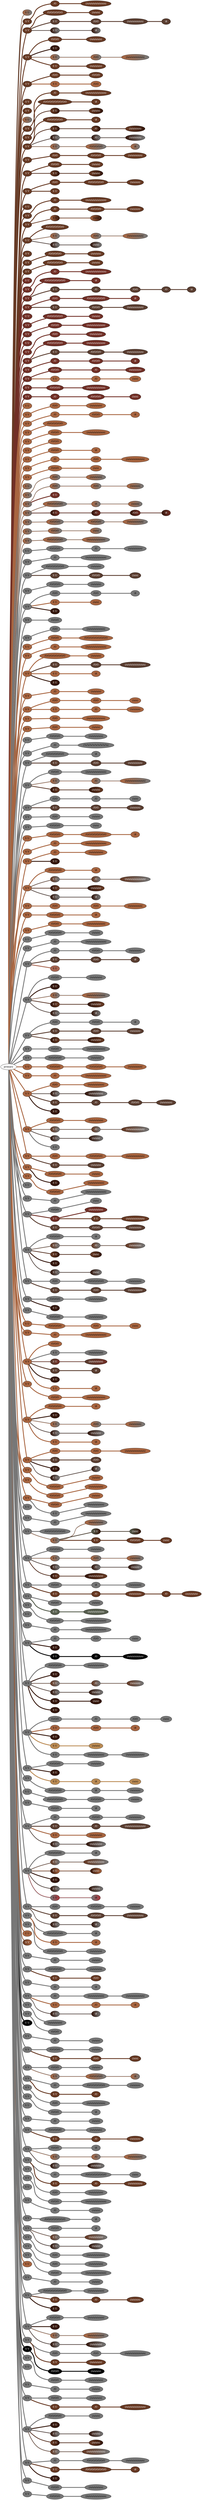 graph {
 graph [rankdir=LR]
"T1" [qtype="pendant_node", pendant_colors="#A86540:#777777", pendant_ply="S", pendant_attach="U", pendant_length="42.0", label="S U", style=filled, fillcolor="#A86540:#777777", fontcolor="#000000"]
"primary" -- "T1" [qtype="pendant_link",penwidth=2,color="#A86540:#777777"]
"1" [qtype="pendant_node", pendant_colors="#673923", pendant_ply="S", pendant_attach="V", pendant_length="38.0", label="S V", style=filled, fillcolor="#673923", fontcolor="#ffffff"]
"primary" -- "1" [qtype="pendant_link",penwidth=5,color="#673923"]
"1:0" [qtype="knot_node", knot_value="1", knot_type="S", knot_position="9.0", knot_spin="S", label="/O", style=filled, fillcolor="#673923" , fontcolor="#ffffff"]
"1" -- "1:0" [qtype="knot_link",penwidth=5,color="#673923"]
"1:1" [qtype="knot_node", knot_value="9", knot_type="L", knot_position="15.5", knot_spin="S", label="(/o/o/o/o/o/o/o/o/o)", style=filled, fillcolor="#673923" , fontcolor="#ffffff"]
"1:0" -- "1:1" [qtype="knot_link",penwidth=5,color="#673923"]
"2" [qtype="pendant_node", pendant_colors="#673923", pendant_ply="S", pendant_attach="V", pendant_length="37.0", label="S V", style=filled, fillcolor="#673923", fontcolor="#ffffff"]
"primary" -- "2" [qtype="pendant_link",penwidth=5,color="#673923"]
"2:0" [qtype="knot_node", knot_value="6", knot_type="S", knot_position="8.5", knot_spin="S", label="/O/O/O/O/O/O", style=filled, fillcolor="#673923" , fontcolor="#ffffff"]
"2" -- "2:0" [qtype="knot_link",penwidth=5,color="#673923"]
"2:1" [qtype="knot_node", knot_value="3", knot_type="L", knot_position="16.5", knot_spin="S", label="(/o/o/o)", style=filled, fillcolor="#673923" , fontcolor="#ffffff"]
"2:0" -- "2:1" [qtype="knot_link",penwidth=5,color="#673923"]
"2s1" [qtype="pendant_node", pendant_colors="#5A3D30", pendant_ply="S", pendant_attach="U", pendant_length="13.0", label="S U", style=filled, fillcolor="#5A3D30", fontcolor="#ffffff"]
"2" -- "2s1" [qtype="pendant_link",penwidth=5,color="#5A3D30"]
"2s1:0" [qtype="knot_node", knot_value="2", knot_type="S", knot_position="1.5", knot_spin="S", label="/O/O", style=filled, fillcolor="#5A3D30" , fontcolor="#ffffff"]
"2s1" -- "2s1:0" [qtype="knot_link",penwidth=5,color="#5A3D30"]
"2s1:1" [qtype="knot_node", knot_value="7", knot_type="L", knot_position="2.0", knot_spin="S", label="(/o/o/o/o/o/o/o)", style=filled, fillcolor="#5A3D30" , fontcolor="#ffffff"]
"2s1:0" -- "2s1:1" [qtype="knot_link",penwidth=5,color="#5A3D30"]
"2s1:2" [qtype="knot_node", knot_value="1", knot_type="E", knot_position="8.0", knot_spin="Z", label="\\8", style=filled, fillcolor="#5A3D30" , fontcolor="#ffffff"]
"2s1:1" -- "2s1:2" [qtype="knot_link",penwidth=5,color="#5A3D30"]
"2s2" [qtype="pendant_node", pendant_colors="#35170C:#777777", pendant_ply="S", pendant_attach="U", pendant_length="15.5", label="S U", style=filled, fillcolor="#35170C:#777777", fontcolor="#ffffff"]
"2" -- "2s2" [qtype="pendant_link",penwidth=2,color="#35170C:#777777"]
"2s2:0" [qtype="knot_node", knot_value="1", knot_type="E", knot_position="7.0", knot_spin="Z", label="\\8", style=filled, fillcolor="#35170C:#777777" , fontcolor="#ffffff"]
"2s2" -- "2s2:0" [qtype="knot_link",penwidth=2,color="#35170C:#777777"]
"3" [qtype="pendant_node", pendant_colors="#673923", pendant_ply="S", pendant_attach="V", pendant_length="37.0", label="S V", style=filled, fillcolor="#673923", fontcolor="#ffffff"]
"primary" -- "3" [qtype="pendant_link",penwidth=5,color="#673923"]
"3:0" [qtype="knot_node", knot_value="3", knot_type="S", knot_position="9.0", knot_spin="S", label="/O/O/O", style=filled, fillcolor="#673923" , fontcolor="#ffffff"]
"3" -- "3:0" [qtype="knot_link",penwidth=5,color="#673923"]
"3:1" [qtype="knot_node", knot_value="5", knot_type="L", knot_position="16.5", knot_spin="S", label="(/o/o/o/o/o)", style=filled, fillcolor="#673923" , fontcolor="#ffffff"]
"3:0" -- "3:1" [qtype="knot_link",penwidth=5,color="#673923"]
"3s1" [qtype="pendant_node", pendant_colors="#35170C", pendant_ply="S", pendant_attach="U", pendant_length="4.5", label="S U", style=filled, fillcolor="#35170C", fontcolor="#ffffff"]
"3" -- "3s1" [qtype="pendant_link",penwidth=5,color="#35170C"]
"3s2" [qtype="pendant_node", pendant_colors="#A86540:#777777", pendant_ply="S", pendant_attach="U", pendant_length="10.5", label="S U", style=filled, fillcolor="#A86540:#777777", fontcolor="#000000"]
"3" -- "3s2" [qtype="pendant_link",penwidth=2,color="#A86540:#777777"]
"3s2:0" [qtype="knot_node", knot_value="2", knot_type="S", knot_position="2.0", knot_spin="S", label="/O/O", style=filled, fillcolor="#A86540:#777777" , fontcolor="#000000"]
"3s2" -- "3s2:0" [qtype="knot_link",penwidth=2,color="#A86540:#777777"]
"3s2:1" [qtype="knot_node", knot_value="8", knot_type="L", knot_position="7.0", knot_spin="S", label="(/o/o/o/o/o/o/o/o)", style=filled, fillcolor="#A86540:#777777" , fontcolor="#000000"]
"3s2:0" -- "3s2:1" [qtype="knot_link",penwidth=2,color="#A86540:#777777"]
"3s3" [qtype="pendant_node", pendant_colors="#673923", pendant_ply="S", pendant_attach="U", pendant_length="19.0", label="S U", style=filled, fillcolor="#673923", fontcolor="#ffffff"]
"3" -- "3s3" [qtype="pendant_link",penwidth=5,color="#673923"]
"3s3:0" [qtype="knot_node", knot_value="5", knot_type="L", knot_position="4.5", knot_spin="S", label="(/o/o/o/o/o)", style=filled, fillcolor="#673923" , fontcolor="#ffffff"]
"3s3" -- "3s3:0" [qtype="knot_link",penwidth=5,color="#673923"]
"4" [qtype="pendant_node", pendant_colors="#673923", pendant_ply="S", pendant_attach="V", pendant_length="40.5", label="S V", style=filled, fillcolor="#673923", fontcolor="#ffffff"]
"primary" -- "4" [qtype="pendant_link",penwidth=5,color="#673923"]
"4:0" [qtype="knot_node", knot_value="2", knot_type="S", knot_position="4.0", knot_spin="S", label="/O/O", style=filled, fillcolor="#673923" , fontcolor="#ffffff"]
"4" -- "4:0" [qtype="knot_link",penwidth=5,color="#673923"]
"4:1" [qtype="knot_node", knot_value="3", knot_type="S", knot_position="9.0", knot_spin="S", label="/O/O/O", style=filled, fillcolor="#673923" , fontcolor="#ffffff"]
"4:0" -- "4:1" [qtype="knot_link",penwidth=5,color="#673923"]
"4s1" [qtype="pendant_node", pendant_colors="#A86540", pendant_ply="S", pendant_attach="U", pendant_length="14.5", label="S U", style=filled, fillcolor="#A86540", fontcolor="#000000"]
"4" -- "4s1" [qtype="pendant_link",penwidth=5,color="#A86540"]
"4s1:0" [qtype="knot_node", knot_value="2", knot_type="S", knot_position="2.0", knot_spin="S", label="/O/O", style=filled, fillcolor="#A86540" , fontcolor="#000000"]
"4s1" -- "4s1:0" [qtype="knot_link",penwidth=5,color="#A86540"]
"5" [qtype="pendant_node", pendant_colors="#673923", pendant_ply="S", pendant_attach="V", pendant_length="3.0", label="S V", style=filled, fillcolor="#673923", fontcolor="#ffffff"]
"primary" -- "5" [qtype="pendant_link",penwidth=5,color="#673923"]
"6" [qtype="pendant_node", pendant_colors="#673923", pendant_ply="S", pendant_attach="V", pendant_length="0.0", label="S V", style=filled, fillcolor="#673923", fontcolor="#ffffff"]
"primary" -- "6" [qtype="pendant_link",penwidth=5,color="#673923"]
"T2" [qtype="pendant_node", pendant_colors="#A86540:#777777", pendant_ply="S", pendant_attach="U", pendant_length="40.0", label="S U", style=filled, fillcolor="#A86540:#777777", fontcolor="#000000"]
"primary" -- "T2" [qtype="pendant_link",penwidth=2,color="#A86540:#777777"]
"7" [qtype="pendant_node", pendant_colors="#673923", pendant_ply="S", pendant_attach="V", pendant_length="39.5", label="S V", style=filled, fillcolor="#673923", fontcolor="#ffffff"]
"primary" -- "7" [qtype="pendant_link",penwidth=5,color="#673923"]
"7:0" [qtype="knot_node", knot_value="1", knot_type="S", knot_position="6.5", knot_spin="S", label="/O", style=filled, fillcolor="#673923" , fontcolor="#ffffff"]
"7" -- "7:0" [qtype="knot_link",penwidth=5,color="#673923"]
"7:1" [qtype="knot_node", knot_value="9", knot_type="L", knot_position="16.0", knot_spin="S", label="(/o/o/o/o/o/o/o/o/o)", style=filled, fillcolor="#673923" , fontcolor="#ffffff"]
"7:0" -- "7:1" [qtype="knot_link",penwidth=5,color="#673923"]
"8" [qtype="pendant_node", pendant_colors="#673923", pendant_ply="S", pendant_attach="V", pendant_length="34.0", label="S V", style=filled, fillcolor="#673923", fontcolor="#ffffff"]
"primary" -- "8" [qtype="pendant_link",penwidth=5,color="#673923"]
"8:0" [qtype="knot_node", knot_value="9", knot_type="S", knot_position="7.5", knot_spin="S", label="/O/O/O/O/O/O/O/O/O", style=filled, fillcolor="#673923" , fontcolor="#ffffff"]
"8" -- "8:0" [qtype="knot_link",penwidth=5,color="#673923"]
"8:1" [qtype="knot_node", knot_value="1", knot_type="E", knot_position="17.5", knot_spin="Z", label="\\8", style=filled, fillcolor="#673923" , fontcolor="#ffffff"]
"8:0" -- "8:1" [qtype="knot_link",penwidth=5,color="#673923"]
"8s1" [qtype="pendant_node", pendant_colors="#673923:#35170C", pendant_ply="S", pendant_attach="U", pendant_length="13.5", label="S U", style=filled, fillcolor="#673923:#35170C", fontcolor="#ffffff"]
"8" -- "8s1" [qtype="pendant_link",penwidth=2,color="#673923:#35170C"]
"8s1:0" [qtype="knot_node", knot_value="3", knot_type="L", knot_position="5.0", knot_spin="S", label="(/o/o/o)", style=filled, fillcolor="#673923:#35170C" , fontcolor="#ffffff"]
"8s1" -- "8s1:0" [qtype="knot_link",penwidth=2,color="#673923:#35170C"]
"9" [qtype="pendant_node", pendant_colors="#673923", pendant_ply="S", pendant_attach="V", pendant_length="41.0", label="S V", style=filled, fillcolor="#673923", fontcolor="#ffffff"]
"primary" -- "9" [qtype="pendant_link",penwidth=5,color="#673923"]
"9:0" [qtype="knot_node", knot_value="6", knot_type="S", knot_position="8.0", knot_spin="S", label="/O/O/O/O/O/O", style=filled, fillcolor="#673923" , fontcolor="#ffffff"]
"9" -- "9:0" [qtype="knot_link",penwidth=5,color="#673923"]
"9:1" [qtype="knot_node", knot_value="1", knot_type="E", knot_position="19.0", knot_spin="Z", label="\\8", style=filled, fillcolor="#673923" , fontcolor="#ffffff"]
"9:0" -- "9:1" [qtype="knot_link",penwidth=5,color="#673923"]
"9s1" [qtype="pendant_node", pendant_colors="#673923:#35170C", pendant_ply="S", pendant_attach="U", pendant_length="13.5", label="S U", style=filled, fillcolor="#673923:#35170C", fontcolor="#ffffff"]
"9" -- "9s1" [qtype="pendant_link",penwidth=2,color="#673923:#35170C"]
"9s1:0" [qtype="knot_node", knot_value="1", knot_type="S", knot_position="2.5", knot_spin="S", label="/O", style=filled, fillcolor="#673923:#35170C" , fontcolor="#ffffff"]
"9s1" -- "9s1:0" [qtype="knot_link",penwidth=2,color="#673923:#35170C"]
"9s1:1" [qtype="knot_node", knot_value="5", knot_type="L", knot_position="7.0", knot_spin="S", label="(/o/o/o/o/o)", style=filled, fillcolor="#673923:#35170C" , fontcolor="#ffffff"]
"9s1:0" -- "9s1:1" [qtype="knot_link",penwidth=2,color="#673923:#35170C"]
"9s2" [qtype="pendant_node", pendant_colors="#35170C:#777777", pendant_ply="S", pendant_attach="U", pendant_length="11.0", label="S U", style=filled, fillcolor="#35170C:#777777", fontcolor="#ffffff"]
"9" -- "9s2" [qtype="pendant_link",penwidth=2,color="#35170C:#777777"]
"9s2:0" [qtype="knot_node", knot_value="1", knot_type="S", knot_position="0.5", knot_spin="S", label="/O", style=filled, fillcolor="#35170C:#777777" , fontcolor="#ffffff"]
"9s2" -- "9s2:0" [qtype="knot_link",penwidth=2,color="#35170C:#777777"]
"9s2:1" [qtype="knot_node", knot_value="5", knot_type="L", knot_position="4.5", knot_spin="S", label="(/o/o/o/o/o)", style=filled, fillcolor="#35170C:#777777" , fontcolor="#ffffff"]
"9s2:0" -- "9s2:1" [qtype="knot_link",penwidth=2,color="#35170C:#777777"]
"9s3" [qtype="pendant_node", pendant_colors="#A86540:#777777", pendant_ply="S", pendant_attach="U", pendant_length="15.5", label="S U", style=filled, fillcolor="#A86540:#777777", fontcolor="#000000"]
"9" -- "9s3" [qtype="pendant_link",penwidth=2,color="#A86540:#777777"]
"9s3:0" [qtype="knot_node", knot_value="5", knot_type="S", knot_position="1.5", knot_spin="S", label="/O/O/O/O/O", style=filled, fillcolor="#A86540:#777777" , fontcolor="#000000"]
"9s3" -- "9s3:0" [qtype="knot_link",penwidth=2,color="#A86540:#777777"]
"9s3:1" [qtype="knot_node", knot_value="1", knot_type="E", knot_position="6.5", knot_spin="Z", label="\\8", style=filled, fillcolor="#A86540:#777777" , fontcolor="#000000"]
"9s3:0" -- "9s3:1" [qtype="knot_link",penwidth=2,color="#A86540:#777777"]
"10" [qtype="pendant_node", pendant_colors="#673923", pendant_ply="S", pendant_attach="V", pendant_length="32.5", label="S V", style=filled, fillcolor="#673923", fontcolor="#ffffff"]
"primary" -- "10" [qtype="pendant_link",penwidth=5,color="#673923"]
"10:0" [qtype="knot_node", knot_value="2", knot_type="S", knot_position="3.5", knot_spin="S", label="/O/O", style=filled, fillcolor="#673923" , fontcolor="#ffffff"]
"10" -- "10:0" [qtype="knot_link",penwidth=5,color="#673923"]
"10:1" [qtype="knot_node", knot_value="4", knot_type="S", knot_position="8.5", knot_spin="S", label="/O/O/O/O", style=filled, fillcolor="#673923" , fontcolor="#ffffff"]
"10:0" -- "10:1" [qtype="knot_link",penwidth=5,color="#673923"]
"10:2" [qtype="knot_node", knot_value="6", knot_type="L", knot_position="18.0", knot_spin="S", label="(/o/o/o/o/o/o)", style=filled, fillcolor="#673923" , fontcolor="#ffffff"]
"10:1" -- "10:2" [qtype="knot_link",penwidth=5,color="#673923"]
"11" [qtype="pendant_node", pendant_colors="#673923", pendant_ply="S", pendant_attach="V", pendant_length="38.0", label="S V", style=filled, fillcolor="#673923", fontcolor="#ffffff"]
"primary" -- "11" [qtype="pendant_link",penwidth=5,color="#673923"]
"11:0" [qtype="knot_node", knot_value="3", knot_type="S", knot_position="8.5", knot_spin="S", label="/O/O/O", style=filled, fillcolor="#673923" , fontcolor="#ffffff"]
"11" -- "11:0" [qtype="knot_link",penwidth=5,color="#673923"]
"11:1" [qtype="knot_node", knot_value="3", knot_type="L", knot_position="18.0", knot_spin="S", label="(/o/o/o)", style=filled, fillcolor="#673923" , fontcolor="#ffffff"]
"11:0" -- "11:1" [qtype="knot_link",penwidth=5,color="#673923"]
"11s1" [qtype="pendant_node", pendant_colors="#673923:#35170C", pendant_ply="S", pendant_attach="U", pendant_length="17.5", label="S U", style=filled, fillcolor="#673923:#35170C", fontcolor="#ffffff"]
"11" -- "11s1" [qtype="pendant_link",penwidth=2,color="#673923:#35170C"]
"11s1:0" [qtype="knot_node", knot_value="3", knot_type="L", knot_position="7.0", knot_spin="S", label="(/o/o/o)", style=filled, fillcolor="#673923:#35170C" , fontcolor="#ffffff"]
"11s1" -- "11s1:0" [qtype="knot_link",penwidth=2,color="#673923:#35170C"]
"12" [qtype="pendant_node", pendant_colors="#673923", pendant_ply="S", pendant_attach="V", pendant_length="30.0", label="S V", style=filled, fillcolor="#673923", fontcolor="#ffffff"]
"primary" -- "12" [qtype="pendant_link",penwidth=5,color="#673923"]
"12:0" [qtype="knot_node", knot_value="2", knot_type="S", knot_position="2.5", knot_spin="S", label="/O/O", style=filled, fillcolor="#673923" , fontcolor="#ffffff"]
"12" -- "12:0" [qtype="knot_link",penwidth=5,color="#673923"]
"12:1" [qtype="knot_node", knot_value="6", knot_type="S", knot_position="9.0", knot_spin="S", label="/O/O/O/O/O/O", style=filled, fillcolor="#673923" , fontcolor="#ffffff"]
"12:0" -- "12:1" [qtype="knot_link",penwidth=5,color="#673923"]
"12:2" [qtype="knot_node", knot_value="4", knot_type="L", knot_position="17.5", knot_spin="S", label="(/o/o/o/o)", style=filled, fillcolor="#673923" , fontcolor="#ffffff"]
"12:1" -- "12:2" [qtype="knot_link",penwidth=5,color="#673923"]
"12s1" [qtype="pendant_node", pendant_colors="#673923", pendant_ply="S", pendant_attach="U", pendant_length="4.0", label="S U", style=filled, fillcolor="#673923", fontcolor="#ffffff"]
"12" -- "12s1" [qtype="pendant_link",penwidth=5,color="#673923"]
"T3" [qtype="pendant_node", pendant_colors="#673923", pendant_ply="S", pendant_attach="U", pendant_length="47.5", label="S U", style=filled, fillcolor="#673923", fontcolor="#ffffff"]
"primary" -- "T3" [qtype="pendant_link",penwidth=5,color="#673923"]
"13" [qtype="pendant_node", pendant_colors="#673923", pendant_ply="S", pendant_attach="V", pendant_length="33.5", label="S V", style=filled, fillcolor="#673923", fontcolor="#ffffff"]
"primary" -- "13" [qtype="pendant_link",penwidth=5,color="#673923"]
"13:0" [qtype="knot_node", knot_value="1", knot_type="S", knot_position="8.5", knot_spin="S", label="/O", style=filled, fillcolor="#673923" , fontcolor="#ffffff"]
"13" -- "13:0" [qtype="knot_link",penwidth=5,color="#673923"]
"13:1" [qtype="knot_node", knot_value="9", knot_type="L", knot_position="17.5", knot_spin="S", label="(/o/o/o/o/o/o/o/o/o)", style=filled, fillcolor="#673923" , fontcolor="#ffffff"]
"13:0" -- "13:1" [qtype="knot_link",penwidth=5,color="#673923"]
"14" [qtype="pendant_node", pendant_colors="#673923", pendant_ply="S", pendant_attach="V", pendant_length="33.5", label="S V", style=filled, fillcolor="#673923", fontcolor="#ffffff"]
"primary" -- "14" [qtype="pendant_link",penwidth=5,color="#673923"]
"14:0" [qtype="knot_node", knot_value="1", knot_type="S", knot_position="3.0", knot_spin="S", label="/O", style=filled, fillcolor="#673923" , fontcolor="#ffffff"]
"14" -- "14:0" [qtype="knot_link",penwidth=5,color="#673923"]
"14:1" [qtype="knot_node", knot_value="4", knot_type="S", knot_position="8.5", knot_spin="S", label="/O/O/O/O", style=filled, fillcolor="#673923" , fontcolor="#ffffff"]
"14:0" -- "14:1" [qtype="knot_link",penwidth=5,color="#673923"]
"14:2" [qtype="knot_node", knot_value="4", knot_type="L", knot_position="17.0", knot_spin="S", label="(/o/o/o/o)", style=filled, fillcolor="#673923" , fontcolor="#ffffff"]
"14:1" -- "14:2" [qtype="knot_link",penwidth=5,color="#673923"]
"14s1" [qtype="pendant_node", pendant_colors="#A86540:#35170C", pendant_ply="S", pendant_attach="U", pendant_length="19.5", label="S U", style=filled, fillcolor="#A86540:#35170C", fontcolor="#000000"]
"14" -- "14s1" [qtype="pendant_link",penwidth=2,color="#A86540:#35170C"]
"14s1:0" [qtype="knot_node", knot_value="2", knot_type="L", knot_position="5.5", knot_spin="S", label="(/o/o)", style=filled, fillcolor="#A86540:#35170C" , fontcolor="#000000"]
"14s1" -- "14s1:0" [qtype="knot_link",penwidth=2,color="#A86540:#35170C"]
"15" [qtype="pendant_node", pendant_colors="#673923", pendant_ply="S", pendant_attach="U", pendant_length="35.0", label="S U", style=filled, fillcolor="#673923", fontcolor="#ffffff"]
"primary" -- "15" [qtype="pendant_link",penwidth=5,color="#673923"]
"15:0" [qtype="knot_node", knot_value="7", knot_type="S", knot_position="8.5", knot_spin="S", label="/O/O/O/O/O/O/O", style=filled, fillcolor="#673923" , fontcolor="#ffffff"]
"15" -- "15:0" [qtype="knot_link",penwidth=5,color="#673923"]
"15s1" [qtype="pendant_node", pendant_colors="#A86540:#777777", pendant_ply="S", pendant_attach="U", pendant_length="15.0", label="S U", style=filled, fillcolor="#A86540:#777777", fontcolor="#000000"]
"15" -- "15s1" [qtype="pendant_link",penwidth=2,color="#A86540:#777777"]
"15s1:0" [qtype="knot_node", knot_value="2", knot_type="S", knot_position="2.0", knot_spin="S", label="/O/O", style=filled, fillcolor="#A86540:#777777" , fontcolor="#000000"]
"15s1" -- "15s1:0" [qtype="knot_link",penwidth=2,color="#A86540:#777777"]
"15s1:1" [qtype="knot_node", knot_value="7", knot_type="L", knot_position="8.5", knot_spin="S", label="(/o/o/o/o/o/o/o)", style=filled, fillcolor="#A86540:#777777" , fontcolor="#000000"]
"15s1:0" -- "15s1:1" [qtype="knot_link",penwidth=2,color="#A86540:#777777"]
"15s2" [qtype="pendant_node", pendant_colors="#35170C:#777777", pendant_ply="S", pendant_attach="U", pendant_length="19.5", label="S U", style=filled, fillcolor="#35170C:#777777", fontcolor="#ffffff"]
"15" -- "15s2" [qtype="pendant_link",penwidth=2,color="#35170C:#777777"]
"15s2:0" [qtype="knot_node", knot_value="2", knot_type="L", knot_position="8.5", knot_spin="S", label="(/o/o)", style=filled, fillcolor="#35170C:#777777" , fontcolor="#ffffff"]
"15s2" -- "15s2:0" [qtype="knot_link",penwidth=2,color="#35170C:#777777"]
"16" [qtype="pendant_node", pendant_colors="#673923", pendant_ply="S", pendant_attach="V", pendant_length="1.0", label="S V", style=filled, fillcolor="#673923", fontcolor="#ffffff"]
"primary" -- "16" [qtype="pendant_link",penwidth=5,color="#673923"]
"17" [qtype="pendant_node", pendant_colors="#673923", pendant_ply="S", pendant_attach="V", pendant_length="29.5", label="S V", style=filled, fillcolor="#673923", fontcolor="#ffffff"]
"primary" -- "17" [qtype="pendant_link",penwidth=5,color="#673923"]
"17:0" [qtype="knot_node", knot_value="5", knot_type="S", knot_position="9.5", knot_spin="S", label="/O/O/O/O/O", style=filled, fillcolor="#673923" , fontcolor="#ffffff"]
"17" -- "17:0" [qtype="knot_link",penwidth=5,color="#673923"]
"17:1" [qtype="knot_node", knot_value="4", knot_type="L", knot_position="17.5", knot_spin="S", label="(/o/o/o/o)", style=filled, fillcolor="#673923" , fontcolor="#ffffff"]
"17:0" -- "17:1" [qtype="knot_link",penwidth=5,color="#673923"]
"18" [qtype="pendant_node", pendant_colors="#673923", pendant_ply="S", pendant_attach="V", pendant_length="34.5", label="S V", style=filled, fillcolor="#673923", fontcolor="#ffffff"]
"primary" -- "18" [qtype="pendant_link",penwidth=5,color="#673923"]
"18:0" [qtype="knot_node", knot_value="6", knot_type="S", knot_position="8.5", knot_spin="S", label="/O/O/O/O/O/O", style=filled, fillcolor="#673923" , fontcolor="#ffffff"]
"18" -- "18:0" [qtype="knot_link",penwidth=5,color="#673923"]
"18:1" [qtype="knot_node", knot_value="3", knot_type="L", knot_position="17.0", knot_spin="S", label="(/o/o/o)", style=filled, fillcolor="#673923" , fontcolor="#ffffff"]
"18:0" -- "18:1" [qtype="knot_link",penwidth=5,color="#673923"]
"T4" [qtype="pendant_node", pendant_colors="#712F26", pendant_ply="S", pendant_attach="U", pendant_length="1.5", label="S U", style=filled, fillcolor="#712F26", fontcolor="#ffffff"]
"primary" -- "T4" [qtype="pendant_link",penwidth=5,color="#712F26"]
"19" [qtype="pendant_node", pendant_colors="#712F26", pendant_ply="S", pendant_attach="V", pendant_length="31.5", label="S V", style=filled, fillcolor="#712F26", fontcolor="#ffffff"]
"primary" -- "19" [qtype="pendant_link",penwidth=5,color="#712F26"]
"19:0" [qtype="knot_node", knot_value="1", knot_type="S", knot_position="9.5", knot_spin="S", label="/O", style=filled, fillcolor="#712F26" , fontcolor="#ffffff"]
"19" -- "19:0" [qtype="knot_link",penwidth=5,color="#712F26"]
"19:1" [qtype="knot_node", knot_value="9", knot_type="L", knot_position="18.0", knot_spin="S", label="(/o/o/o/o/o/o/o/o/o)", style=filled, fillcolor="#712F26" , fontcolor="#ffffff"]
"19:0" -- "19:1" [qtype="knot_link",penwidth=5,color="#712F26"]
"20" [qtype="pendant_node", pendant_colors="#712F26", pendant_ply="S", pendant_attach="V", pendant_length="27.0", label="S V", style=filled, fillcolor="#712F26", fontcolor="#ffffff"]
"primary" -- "20" [qtype="pendant_link",penwidth=5,color="#712F26"]
"20:0" [qtype="knot_node", knot_value="8", knot_type="S", knot_position="9.5", knot_spin="S", label="/O/O/O/O/O/O/O/O", style=filled, fillcolor="#712F26" , fontcolor="#ffffff"]
"20" -- "20:0" [qtype="knot_link",penwidth=5,color="#712F26"]
"20:1" [qtype="knot_node", knot_value="1", knot_type="E", knot_position="18.0", knot_spin="Z", label="\\8", style=filled, fillcolor="#712F26" , fontcolor="#ffffff"]
"20:0" -- "20:1" [qtype="knot_link",penwidth=5,color="#712F26"]
"20s1" [qtype="pendant_node", pendant_colors="#5A3D30", pendant_ply="S", pendant_attach="U", pendant_length="15.0", label="S U", style=filled, fillcolor="#5A3D30", fontcolor="#ffffff"]
"20" -- "20s1" [qtype="pendant_link",penwidth=5,color="#5A3D30"]
"20s1:0" [qtype="knot_node", knot_value="1", knot_type="S", knot_position="1.0", knot_spin="S", label="/O", style=filled, fillcolor="#5A3D30" , fontcolor="#ffffff"]
"20s1" -- "20s1:0" [qtype="knot_link",penwidth=5,color="#5A3D30"]
"20s1:1" [qtype="knot_node", knot_value="2", knot_type="S", knot_position="4.5", knot_spin="S", label="/O/O", style=filled, fillcolor="#5A3D30" , fontcolor="#ffffff"]
"20s1:0" -- "20s1:1" [qtype="knot_link",penwidth=5,color="#5A3D30"]
"20s1:2" [qtype="knot_node", knot_value="1", knot_type="S", knot_position="5.0", knot_spin="S", label="/O", style=filled, fillcolor="#5A3D30" , fontcolor="#ffffff"]
"20s1:1" -- "20s1:2" [qtype="knot_link",penwidth=5,color="#5A3D30"]
"20s1:3" [qtype="knot_node", knot_value="1", knot_type="E", knot_position="10.5", knot_spin="Z", label="\\8", style=filled, fillcolor="#5A3D30" , fontcolor="#ffffff"]
"20s1:2" -- "20s1:3" [qtype="knot_link",penwidth=5,color="#5A3D30"]
"21" [qtype="pendant_node", pendant_colors="#712F26", pendant_ply="S", pendant_attach="V", pendant_length="28.0", label="S V", style=filled, fillcolor="#712F26", fontcolor="#ffffff"]
"primary" -- "21" [qtype="pendant_link",penwidth=5,color="#712F26"]
"21:0" [qtype="knot_node", knot_value="2", knot_type="S", knot_position="4.0", knot_spin="S", label="/O/O", style=filled, fillcolor="#712F26" , fontcolor="#ffffff"]
"21" -- "21:0" [qtype="knot_link",penwidth=5,color="#712F26"]
"21:1" [qtype="knot_node", knot_value="7", knot_type="S", knot_position="10.0", knot_spin="S", label="/O/O/O/O/O/O/O", style=filled, fillcolor="#712F26" , fontcolor="#ffffff"]
"21:0" -- "21:1" [qtype="knot_link",penwidth=5,color="#712F26"]
"21:2" [qtype="knot_node", knot_value="1", knot_type="E", knot_position="18.0", knot_spin="Z", label="\\8", style=filled, fillcolor="#712F26" , fontcolor="#ffffff"]
"21:1" -- "21:2" [qtype="knot_link",penwidth=5,color="#712F26"]
"21s1" [qtype="pendant_node", pendant_colors="#5A3D30", pendant_ply="S", pendant_attach="U", pendant_length="17.0", label="S U", style=filled, fillcolor="#5A3D30", fontcolor="#ffffff"]
"21" -- "21s1" [qtype="pendant_link",penwidth=5,color="#5A3D30"]
"21s1:0" [qtype="knot_node", knot_value="3", knot_type="S", knot_position="3.5", knot_spin="S", label="/O/O/O", style=filled, fillcolor="#5A3D30" , fontcolor="#ffffff"]
"21s1" -- "21s1:0" [qtype="knot_link",penwidth=5,color="#5A3D30"]
"21s1:1" [qtype="knot_node", knot_value="7", knot_type="L", knot_position="7.5", knot_spin="S", label="(/o/o/o/o/o/o/o)", style=filled, fillcolor="#5A3D30" , fontcolor="#ffffff"]
"21s1:0" -- "21s1:1" [qtype="knot_link",penwidth=5,color="#5A3D30"]
"22" [qtype="pendant_node", pendant_colors="#712F26", pendant_ply="U", pendant_attach="U", pendant_length="0.0", label="U U", style=filled, fillcolor="#712F26", fontcolor="#ffffff"]
"primary" -- "22" [qtype="pendant_link",penwidth=5,color="#712F26"]
"23" [qtype="pendant_node", pendant_colors="#712F26", pendant_ply="S", pendant_attach="V", pendant_length="31.5", label="S V", style=filled, fillcolor="#712F26", fontcolor="#ffffff"]
"primary" -- "23" [qtype="pendant_link",penwidth=5,color="#712F26"]
"23:0" [qtype="knot_node", knot_value="6", knot_type="S", knot_position="9.5", knot_spin="S", label="/O/O/O/O/O/O", style=filled, fillcolor="#712F26" , fontcolor="#ffffff"]
"23" -- "23:0" [qtype="knot_link",penwidth=5,color="#712F26"]
"23:1" [qtype="knot_node", knot_value="3", knot_type="L", knot_position="18.0", knot_spin="S", label="(/o/o/o)", style=filled, fillcolor="#712F26" , fontcolor="#ffffff"]
"23:0" -- "23:1" [qtype="knot_link",penwidth=5,color="#712F26"]
"24" [qtype="pendant_node", pendant_colors="#712F26", pendant_ply="S", pendant_attach="V", pendant_length="30.5", label="S V", style=filled, fillcolor="#712F26", fontcolor="#ffffff"]
"primary" -- "24" [qtype="pendant_link",penwidth=5,color="#712F26"]
"24:0" [qtype="knot_node", knot_value="3", knot_type="S", knot_position="10.0", knot_spin="S", label="/O/O/O", style=filled, fillcolor="#712F26" , fontcolor="#ffffff"]
"24" -- "24:0" [qtype="knot_link",penwidth=5,color="#712F26"]
"24:1" [qtype="knot_node", knot_value="8", knot_type="L", knot_position="18.0", knot_spin="S", label="(/o/o/o/o/o/o/o/o)", style=filled, fillcolor="#712F26" , fontcolor="#ffffff"]
"24:0" -- "24:1" [qtype="knot_link",penwidth=5,color="#712F26"]
"T5" [qtype="pendant_node", pendant_colors="#712F26", pendant_ply="S", pendant_attach="U", pendant_length="25.0", label="S U", style=filled, fillcolor="#712F26", fontcolor="#ffffff"]
"primary" -- "T5" [qtype="pendant_link",penwidth=5,color="#712F26"]
"25" [qtype="pendant_node", pendant_colors="#712F26", pendant_ply="S", pendant_attach="V", pendant_length="33.0", label="S V", style=filled, fillcolor="#712F26", fontcolor="#ffffff"]
"primary" -- "25" [qtype="pendant_link",penwidth=5,color="#712F26"]
"25:0" [qtype="knot_node", knot_value="2", knot_type="S", knot_position="9.5", knot_spin="S", label="/O/O", style=filled, fillcolor="#712F26" , fontcolor="#ffffff"]
"25" -- "25:0" [qtype="knot_link",penwidth=5,color="#712F26"]
"25:1" [qtype="knot_node", knot_value="5", knot_type="L", knot_position="17.5", knot_spin="S", label="(/o/o/o/o/o)", style=filled, fillcolor="#712F26" , fontcolor="#ffffff"]
"25:0" -- "25:1" [qtype="knot_link",penwidth=5,color="#712F26"]
"26" [qtype="pendant_node", pendant_colors="#712F26", pendant_ply="S", pendant_attach="V", pendant_length="24.0", label="S V", style=filled, fillcolor="#712F26", fontcolor="#ffffff"]
"primary" -- "26" [qtype="pendant_link",penwidth=5,color="#712F26"]
"26:0" [qtype="knot_node", knot_value="6", knot_type="S", knot_position="10.0", knot_spin="S", label="/O/O/O/O/O/O", style=filled, fillcolor="#712F26" , fontcolor="#ffffff"]
"26" -- "26:0" [qtype="knot_link",penwidth=5,color="#712F26"]
"26:1" [qtype="knot_node", knot_value="8", knot_type="L", knot_position="18.0", knot_spin="S", label="(/o/o/o/o/o/o/o/o)", style=filled, fillcolor="#712F26" , fontcolor="#ffffff"]
"26:0" -- "26:1" [qtype="knot_link",penwidth=5,color="#712F26"]
"26s1" [qtype="pendant_node", pendant_colors="#5A3D30", pendant_ply="S", pendant_attach="U", pendant_length="23.5", label="S U", style=filled, fillcolor="#5A3D30", fontcolor="#ffffff"]
"26" -- "26s1" [qtype="pendant_link",penwidth=5,color="#5A3D30"]
"26s1:0" [qtype="knot_node", knot_value="4", knot_type="S", knot_position="4.0", knot_spin="S", label="/O/O/O/O", style=filled, fillcolor="#5A3D30" , fontcolor="#ffffff"]
"26s1" -- "26s1:0" [qtype="knot_link",penwidth=5,color="#5A3D30"]
"26s1:1" [qtype="knot_node", knot_value="7", knot_type="L", knot_position="11.5", knot_spin="S", label="(/o/o/o/o/o/o/o)", style=filled, fillcolor="#5A3D30" , fontcolor="#ffffff"]
"26s1:0" -- "26s1:1" [qtype="knot_link",penwidth=5,color="#5A3D30"]
"27" [qtype="pendant_node", pendant_colors="#712F26", pendant_ply="S", pendant_attach="V", pendant_length="34.0", label="S V", style=filled, fillcolor="#712F26", fontcolor="#ffffff"]
"primary" -- "27" [qtype="pendant_link",penwidth=5,color="#712F26"]
"27:0" [qtype="knot_node", knot_value="1", knot_type="S", knot_position="3.0", knot_spin="S", label="/O", style=filled, fillcolor="#712F26" , fontcolor="#ffffff"]
"27" -- "27:0" [qtype="knot_link",penwidth=5,color="#712F26"]
"27:1" [qtype="knot_node", knot_value="3", knot_type="S", knot_position="9.0", knot_spin="S", label="/O/O/O", style=filled, fillcolor="#712F26" , fontcolor="#ffffff"]
"27:0" -- "27:1" [qtype="knot_link",penwidth=5,color="#712F26"]
"27:2" [qtype="knot_node", knot_value="1", knot_type="E", knot_position="19.0", knot_spin="Z", label="\\8", style=filled, fillcolor="#712F26" , fontcolor="#ffffff"]
"27:1" -- "27:2" [qtype="knot_link",penwidth=5,color="#712F26"]
"28" [qtype="pendant_node", pendant_colors="#712F26", pendant_ply="S", pendant_attach="V", pendant_length="32.5", label="S V", style=filled, fillcolor="#712F26", fontcolor="#ffffff"]
"primary" -- "28" [qtype="pendant_link",penwidth=5,color="#712F26"]
"28:0" [qtype="knot_node", knot_value="3", knot_type="S", knot_position="3.0", knot_spin="S", label="/O/O/O", style=filled, fillcolor="#712F26" , fontcolor="#ffffff"]
"28" -- "28:0" [qtype="knot_link",penwidth=5,color="#712F26"]
"28:1" [qtype="knot_node", knot_value="1", knot_type="S", knot_position="9.5", knot_spin="S", label="/O", style=filled, fillcolor="#712F26" , fontcolor="#ffffff"]
"28:0" -- "28:1" [qtype="knot_link",penwidth=5,color="#712F26"]
"28:2" [qtype="knot_node", knot_value="5", knot_type="L", knot_position="18.0", knot_spin="S", label="(/o/o/o/o/o)", style=filled, fillcolor="#712F26" , fontcolor="#ffffff"]
"28:1" -- "28:2" [qtype="knot_link",penwidth=5,color="#712F26"]
"28s1" [qtype="pendant_node", pendant_colors="#A86540", pendant_ply="S", pendant_attach="U", pendant_length="20.0", label="S U", style=filled, fillcolor="#A86540", fontcolor="#000000"]
"28" -- "28s1" [qtype="pendant_link",penwidth=5,color="#A86540"]
"28s1:0" [qtype="knot_node", knot_value="1", knot_type="S", knot_position="3.0", knot_spin="S", label="/O", style=filled, fillcolor="#A86540" , fontcolor="#000000"]
"28s1" -- "28s1:0" [qtype="knot_link",penwidth=5,color="#A86540"]
"28s1:1" [qtype="knot_node", knot_value="2", knot_type="L", knot_position="10.5", knot_spin="S", label="(/o/o)", style=filled, fillcolor="#A86540" , fontcolor="#000000"]
"28s1:0" -- "28s1:1" [qtype="knot_link",penwidth=5,color="#A86540"]
"29" [qtype="pendant_node", pendant_colors="#712F26", pendant_ply="S", pendant_attach="V", pendant_length="30.0", label="S V", style=filled, fillcolor="#712F26", fontcolor="#ffffff"]
"primary" -- "29" [qtype="pendant_link",penwidth=5,color="#712F26"]
"29:0" [qtype="knot_node", knot_value="4", knot_type="S", knot_position="9.0", knot_spin="S", label="/O/O/O/O", style=filled, fillcolor="#712F26" , fontcolor="#ffffff"]
"29" -- "29:0" [qtype="knot_link",penwidth=5,color="#712F26"]
"29:1" [qtype="knot_node", knot_value="8", knot_type="L", knot_position="17.5", knot_spin="S", label="(/o/o/o/o/o/o/o/o)", style=filled, fillcolor="#712F26" , fontcolor="#ffffff"]
"29:0" -- "29:1" [qtype="knot_link",penwidth=5,color="#712F26"]
"30" [qtype="pendant_node", pendant_colors="#712F26", pendant_ply="S", pendant_attach="V", pendant_length="31.0", label="S V", style=filled, fillcolor="#712F26", fontcolor="#ffffff"]
"primary" -- "30" [qtype="pendant_link",penwidth=5,color="#712F26"]
"30:0" [qtype="knot_node", knot_value="1", knot_type="S", knot_position="3.5", knot_spin="S", label="/O", style=filled, fillcolor="#712F26" , fontcolor="#ffffff"]
"30" -- "30:0" [qtype="knot_link",penwidth=5,color="#712F26"]
"30:1" [qtype="knot_node", knot_value="4", knot_type="S", knot_position="9.5", knot_spin="S", label="/O/O/O/O", style=filled, fillcolor="#712F26" , fontcolor="#ffffff"]
"30:0" -- "30:1" [qtype="knot_link",penwidth=5,color="#712F26"]
"30:2" [qtype="knot_node", knot_value="2", knot_type="L", knot_position="17.0", knot_spin="S", label="(/o/o)", style=filled, fillcolor="#712F26" , fontcolor="#ffffff"]
"30:1" -- "30:2" [qtype="knot_link",penwidth=5,color="#712F26"]
"T6" [qtype="pendant_node", pendant_colors="#A86540", pendant_ply="S", pendant_attach="U", pendant_length="42.5", label="S U", style=filled, fillcolor="#A86540", fontcolor="#000000"]
"primary" -- "T6" [qtype="pendant_link",penwidth=5,color="#A86540"]
"31" [qtype="pendant_node", pendant_colors="#A86540", pendant_ply="S", pendant_attach="V", pendant_length="33.0", label="S V", style=filled, fillcolor="#A86540", fontcolor="#000000"]
"primary" -- "31" [qtype="pendant_link",penwidth=5,color="#A86540"]
"31:0" [qtype="knot_node", knot_value="2", knot_type="S", knot_position="10.0", knot_spin="S", label="/O/O", style=filled, fillcolor="#A86540" , fontcolor="#000000"]
"31" -- "31:0" [qtype="knot_link",penwidth=5,color="#A86540"]
"31:1" [qtype="knot_node", knot_value="5", knot_type="L", knot_position="16.5", knot_spin="S", label="(/o/o/o/o/o)", style=filled, fillcolor="#A86540" , fontcolor="#000000"]
"31:0" -- "31:1" [qtype="knot_link",penwidth=5,color="#A86540"]
"32" [qtype="pendant_node", pendant_colors="#A86540", pendant_ply="S", pendant_attach="V", pendant_length="36.5", label="S V", style=filled, fillcolor="#A86540", fontcolor="#000000"]
"primary" -- "32" [qtype="pendant_link",penwidth=5,color="#A86540"]
"32:0" [qtype="knot_node", knot_value="1", knot_type="S", knot_position="4.0", knot_spin="S", label="/O", style=filled, fillcolor="#A86540" , fontcolor="#000000"]
"32" -- "32:0" [qtype="knot_link",penwidth=5,color="#A86540"]
"32:1" [qtype="knot_node", knot_value="3", knot_type="S", knot_position="10.5", knot_spin="S", label="/O/O/O", style=filled, fillcolor="#A86540" , fontcolor="#000000"]
"32:0" -- "32:1" [qtype="knot_link",penwidth=5,color="#A86540"]
"32:2" [qtype="knot_node", knot_value="1", knot_type="E", knot_position="16.5", knot_spin="Z", label="\\8", style=filled, fillcolor="#A86540" , fontcolor="#000000"]
"32:1" -- "32:2" [qtype="knot_link",penwidth=5,color="#A86540"]
"33" [qtype="pendant_node", pendant_colors="#A86540", pendant_ply="S", pendant_attach="V", pendant_length="36.5", label="S V", style=filled, fillcolor="#A86540", fontcolor="#000000"]
"primary" -- "33" [qtype="pendant_link",penwidth=5,color="#A86540"]
"33:0" [qtype="knot_node", knot_value="6", knot_type="S", knot_position="11.0", knot_spin="S", label="/O/O/O/O/O/O", style=filled, fillcolor="#A86540" , fontcolor="#000000"]
"33" -- "33:0" [qtype="knot_link",penwidth=5,color="#A86540"]
"34" [qtype="pendant_node", pendant_colors="#A86540", pendant_ply="S", pendant_attach="V", pendant_length="29.5", label="S V", style=filled, fillcolor="#A86540", fontcolor="#000000"]
"primary" -- "34" [qtype="pendant_link",penwidth=5,color="#A86540"]
"34:0" [qtype="knot_node", knot_value="3", knot_type="S", knot_position="10.0", knot_spin="S", label="/O/O/O", style=filled, fillcolor="#A86540" , fontcolor="#000000"]
"34" -- "34:0" [qtype="knot_link",penwidth=5,color="#A86540"]
"34:1" [qtype="knot_node", knot_value="8", knot_type="L", knot_position="17.0", knot_spin="S", label="(/o/o/o/o/o/o/o/o)", style=filled, fillcolor="#A86540" , fontcolor="#000000"]
"34:0" -- "34:1" [qtype="knot_link",penwidth=5,color="#A86540"]
"35" [qtype="pendant_node", pendant_colors="#A86540", pendant_ply="S", pendant_attach="V", pendant_length="38.5", label="S V", style=filled, fillcolor="#A86540", fontcolor="#000000"]
"primary" -- "35" [qtype="pendant_link",penwidth=5,color="#A86540"]
"35:0" [qtype="knot_node", knot_value="3", knot_type="S", knot_position="4.0", knot_spin="S", label="/O/O/O", style=filled, fillcolor="#A86540" , fontcolor="#000000"]
"35" -- "35:0" [qtype="knot_link",penwidth=5,color="#A86540"]
"36" [qtype="pendant_node", pendant_colors="#A86540", pendant_ply="S", pendant_attach="V", pendant_length="38.5", label="S V", style=filled, fillcolor="#A86540", fontcolor="#000000"]
"primary" -- "36" [qtype="pendant_link",penwidth=5,color="#A86540"]
"36:0" [qtype="knot_node", knot_value="3", knot_type="S", knot_position="10.0", knot_spin="S", label="/O/O/O", style=filled, fillcolor="#A86540" , fontcolor="#000000"]
"36" -- "36:0" [qtype="knot_link",penwidth=5,color="#A86540"]
"36:1" [qtype="knot_node", knot_value="1", knot_type="E", knot_position="18.0", knot_spin="Z", label="\\8", style=filled, fillcolor="#A86540" , fontcolor="#000000"]
"36:0" -- "36:1" [qtype="knot_link",penwidth=5,color="#A86540"]
"37" [qtype="pendant_node", pendant_colors="#A86540", pendant_ply="S", pendant_attach="V", pendant_length="33.0", label="S V", style=filled, fillcolor="#A86540", fontcolor="#000000"]
"primary" -- "37" [qtype="pendant_link",penwidth=5,color="#A86540"]
"37:0" [qtype="knot_node", knot_value="1", knot_type="S", knot_position="4.5", knot_spin="S", label="/O", style=filled, fillcolor="#A86540" , fontcolor="#000000"]
"37" -- "37:0" [qtype="knot_link",penwidth=5,color="#A86540"]
"37:1" [qtype="knot_node", knot_value="2", knot_type="S", knot_position="10.5", knot_spin="S", label="/O/O", style=filled, fillcolor="#A86540" , fontcolor="#000000"]
"37:0" -- "37:1" [qtype="knot_link",penwidth=5,color="#A86540"]
"37:2" [qtype="knot_node", knot_value="8", knot_type="L", knot_position="17.5", knot_spin="S", label="(/o/o/o/o/o/o/o/o)", style=filled, fillcolor="#A86540" , fontcolor="#000000"]
"37:1" -- "37:2" [qtype="knot_link",penwidth=5,color="#A86540"]
"38" [qtype="pendant_node", pendant_colors="#A86540", pendant_ply="S", pendant_attach="V", pendant_length="38.0", label="S V", style=filled, fillcolor="#A86540", fontcolor="#000000"]
"primary" -- "38" [qtype="pendant_link",penwidth=5,color="#A86540"]
"38:0" [qtype="knot_node", knot_value="3", knot_type="S", knot_position="11.0", knot_spin="S", label="/O/O/O", style=filled, fillcolor="#A86540" , fontcolor="#000000"]
"38" -- "38:0" [qtype="knot_link",penwidth=5,color="#A86540"]
"38:1" [qtype="knot_node", knot_value="2", knot_type="L", knot_position="18.5", knot_spin="S", label="(/o/o)", style=filled, fillcolor="#A86540" , fontcolor="#000000"]
"38:0" -- "38:1" [qtype="knot_link",penwidth=5,color="#A86540"]
"T7" [qtype="pendant_node", pendant_colors="#A86540:#777777", pendant_ply="S", pendant_attach="U", pendant_length="31.0", label="S U", style=filled, fillcolor="#A86540:#777777", fontcolor="#000000"]
"primary" -- "T7" [qtype="pendant_link",penwidth=2,color="#A86540:#777777"]
"39" [qtype="pendant_node", pendant_colors="#A86540:#777777", pendant_ply="S", pendant_attach="V", pendant_length="22.5", label="S V", style=filled, fillcolor="#A86540:#777777", fontcolor="#000000"]
"primary" -- "39" [qtype="pendant_link",penwidth=2,color="#A86540:#777777"]
"39:0" [qtype="knot_node", knot_value="2", knot_type="S", knot_position="10.0", knot_spin="S", label="/O/O", style=filled, fillcolor="#A86540:#777777" , fontcolor="#000000"]
"39" -- "39:0" [qtype="knot_link",penwidth=2,color="#A86540:#777777"]
"39:1" [qtype="knot_node", knot_value="5", knot_type="L", knot_position="16.5", knot_spin="S", label="(/o/o/o/o/o)", style=filled, fillcolor="#A86540:#777777" , fontcolor="#000000"]
"39:0" -- "39:1" [qtype="knot_link",penwidth=2,color="#A86540:#777777"]
"40" [qtype="pendant_node", pendant_colors="#A86540:#777777", pendant_ply="S", pendant_attach="V", pendant_length="21.0", label="S V", style=filled, fillcolor="#A86540:#777777", fontcolor="#000000"]
"primary" -- "40" [qtype="pendant_link",penwidth=2,color="#A86540:#777777"]
"40:0" [qtype="knot_node", knot_value="2", knot_type="S", knot_position="2.5", knot_spin="S", label="/O/O", style=filled, fillcolor="#A86540:#777777" , fontcolor="#000000"]
"40" -- "40:0" [qtype="knot_link",penwidth=2,color="#A86540:#777777"]
"40:1" [qtype="knot_node", knot_value="2", knot_type="S", knot_position="9.0", knot_spin="S", label="/O/O", style=filled, fillcolor="#A86540:#777777" , fontcolor="#000000"]
"40:0" -- "40:1" [qtype="knot_link",penwidth=2,color="#A86540:#777777"]
"40:2" [qtype="knot_node", knot_value="4", knot_type="L", knot_position="14.0", knot_spin="S", label="(/o/o/o/o)", style=filled, fillcolor="#A86540:#777777" , fontcolor="#000000"]
"40:1" -- "40:2" [qtype="knot_link",penwidth=2,color="#A86540:#777777"]
"40s1" [qtype="pendant_node", pendant_colors="#712F26", pendant_ply="S", pendant_attach="U", pendant_length="0.5", label="S U", style=filled, fillcolor="#712F26", fontcolor="#ffffff"]
"40" -- "40s1" [qtype="pendant_link",penwidth=5,color="#712F26"]
"41" [qtype="pendant_node", pendant_colors="#A86540:#777777", pendant_ply="S", pendant_attach="V", pendant_length="18.0", label="S V", style=filled, fillcolor="#A86540:#777777", fontcolor="#000000"]
"primary" -- "41" [qtype="pendant_link",penwidth=2,color="#A86540:#777777"]
"41:0" [qtype="knot_node", knot_value="6", knot_type="S", knot_position="9.0", knot_spin="S", label="/O/O/O/O/O/O", style=filled, fillcolor="#A86540:#777777" , fontcolor="#000000"]
"41" -- "41:0" [qtype="knot_link",penwidth=2,color="#A86540:#777777"]
"41:1" [qtype="knot_node", knot_value="1", knot_type="E", knot_position="15.0", knot_spin="Z", label="\\8", style=filled, fillcolor="#A86540:#777777" , fontcolor="#000000"]
"41:0" -- "41:1" [qtype="knot_link",penwidth=2,color="#A86540:#777777"]
"41:2" [qtype="knot_node", knot_value="3", knot_type="L", knot_position="15.0", knot_spin="S", label="(/o/o/o)", style=filled, fillcolor="#A86540:#777777" , fontcolor="#000000"]
"41:1" -- "41:2" [qtype="knot_link",penwidth=2,color="#A86540:#777777"]
"41s1" [qtype="pendant_node", pendant_colors="#35170C:#712F26", pendant_ply="S", pendant_attach="U", pendant_length="21.5", label="S U", style=filled, fillcolor="#35170C:#712F26", fontcolor="#ffffff"]
"41" -- "41s1" [qtype="pendant_link",penwidth=2,color="#35170C:#712F26"]
"41s1:0" [qtype="knot_node", knot_value="1", knot_type="S", knot_position="1.0", knot_spin="S", label="/O", style=filled, fillcolor="#35170C:#712F26" , fontcolor="#ffffff"]
"41s1" -- "41s1:0" [qtype="knot_link",penwidth=2,color="#35170C:#712F26"]
"41s1:1" [qtype="knot_node", knot_value="2", knot_type="S", knot_position="3.0", knot_spin="S", label="/O/O", style=filled, fillcolor="#35170C:#712F26" , fontcolor="#ffffff"]
"41s1:0" -- "41s1:1" [qtype="knot_link",penwidth=2,color="#35170C:#712F26"]
"41s1:2" [qtype="knot_node", knot_value="1", knot_type="E", knot_position="7.5", knot_spin="Z", label="\\8", style=filled, fillcolor="#35170C:#712F26" , fontcolor="#ffffff"]
"41s1:1" -- "41s1:2" [qtype="knot_link",penwidth=2,color="#35170C:#712F26"]
"42" [qtype="pendant_node", pendant_colors="#A86540:#777777", pendant_ply="S", pendant_attach="V", pendant_length="20.0", label="S V", style=filled, fillcolor="#A86540:#777777", fontcolor="#000000"]
"primary" -- "42" [qtype="pendant_link",penwidth=2,color="#A86540:#777777"]
"42:0" [qtype="knot_node", knot_value="4", knot_type="S", knot_position="3.0", knot_spin="S", label="/O/O/O/O", style=filled, fillcolor="#A86540:#777777" , fontcolor="#000000"]
"42" -- "42:0" [qtype="knot_link",penwidth=2,color="#A86540:#777777"]
"42:1" [qtype="knot_node", knot_value="4", knot_type="S", knot_position="9.0", knot_spin="S", label="/O/O/O/O", style=filled, fillcolor="#A86540:#777777" , fontcolor="#000000"]
"42:0" -- "42:1" [qtype="knot_link",penwidth=2,color="#A86540:#777777"]
"42:2" [qtype="knot_node", knot_value="7", knot_type="L", knot_position="12.5", knot_spin="S", label="(/o/o/o/o/o/o/o)", style=filled, fillcolor="#A86540:#777777" , fontcolor="#000000"]
"42:1" -- "42:2" [qtype="knot_link",penwidth=2,color="#A86540:#777777"]
"43" [qtype="pendant_node", pendant_colors="#A86540:#777777", pendant_ply="S", pendant_attach="V", pendant_length="42.5", label="S V", style=filled, fillcolor="#A86540:#777777", fontcolor="#000000"]
"primary" -- "43" [qtype="pendant_link",penwidth=2,color="#A86540:#777777"]
"43:0" [qtype="knot_node", knot_value="3", knot_type="S", knot_position="8.5", knot_spin="S", label="/O/O/O", style=filled, fillcolor="#A86540:#777777" , fontcolor="#000000"]
"43" -- "43:0" [qtype="knot_link",penwidth=2,color="#A86540:#777777"]
"43:1" [qtype="knot_node", knot_value="2", knot_type="L", knot_position="14.5", knot_spin="S", label="(/o/o)", style=filled, fillcolor="#A86540:#777777" , fontcolor="#000000"]
"43:0" -- "43:1" [qtype="knot_link",penwidth=2,color="#A86540:#777777"]
"44" [qtype="pendant_node", pendant_colors="#A86540:#777777", pendant_ply="S", pendant_attach="V", pendant_length="17.0", label="S V", style=filled, fillcolor="#A86540:#777777", fontcolor="#000000"]
"primary" -- "44" [qtype="pendant_link",penwidth=2,color="#A86540:#777777"]
"44:0" [qtype="knot_node", knot_value="6", knot_type="S", knot_position="9.0", knot_spin="S", label="/O/O/O/O/O/O", style=filled, fillcolor="#A86540:#777777" , fontcolor="#000000"]
"44" -- "44:0" [qtype="knot_link",penwidth=2,color="#A86540:#777777"]
"44:1" [qtype="knot_node", knot_value="8", knot_type="L", knot_position="12.5", knot_spin="S", label="(/o/o/o/o/o/o/o/o)", style=filled, fillcolor="#A86540:#777777" , fontcolor="#000000"]
"44:0" -- "44:1" [qtype="knot_link",penwidth=2,color="#A86540:#777777"]
"T8" [qtype="pendant_node", pendant_colors="#777777", pendant_ply="S", pendant_attach="U", pendant_length="29.0", label="S U", style=filled, fillcolor="#777777", fontcolor="#000000"]
"primary" -- "T8" [qtype="pendant_link",penwidth=5,color="#777777"]
"T8:0" [qtype="knot_node", knot_value="4", knot_type="S", knot_position="2.0", knot_spin="S", label="/O/O/O/O", style=filled, fillcolor="#777777" , fontcolor="#000000"]
"T8" -- "T8:0" [qtype="knot_link",penwidth=5,color="#777777"]
"T8:1" [qtype="knot_node", knot_value="1", knot_type="S", knot_position="8.0", knot_spin="S", label="/O", style=filled, fillcolor="#777777" , fontcolor="#000000"]
"T8:0" -- "T8:1" [qtype="knot_link",penwidth=5,color="#777777"]
"T8:2" [qtype="knot_node", knot_value="6", knot_type="L", knot_position="14.0", knot_spin="S", label="(/o/o/o/o/o/o)", style=filled, fillcolor="#777777" , fontcolor="#000000"]
"T8:1" -- "T8:2" [qtype="knot_link",penwidth=5,color="#777777"]
"45" [qtype="pendant_node", pendant_colors="#777777", pendant_ply="S", pendant_attach="V", pendant_length="28.5", label="S V", style=filled, fillcolor="#777777", fontcolor="#000000"]
"primary" -- "45" [qtype="pendant_link",penwidth=5,color="#777777"]
"45:0" [qtype="knot_node", knot_value="1", knot_type="S", knot_position="5.5", knot_spin="S", label="/O", style=filled, fillcolor="#777777" , fontcolor="#000000"]
"45" -- "45:0" [qtype="knot_link",penwidth=5,color="#777777"]
"45:1" [qtype="knot_node", knot_value="9", knot_type="L", knot_position="13.0", knot_spin="S", label="(/o/o/o/o/o/o/o/o/o)", style=filled, fillcolor="#777777" , fontcolor="#000000"]
"45:0" -- "45:1" [qtype="knot_link",penwidth=5,color="#777777"]
"46" [qtype="pendant_node", pendant_colors="#777777", pendant_ply="S", pendant_attach="V", pendant_length="26.0", label="S V", style=filled, fillcolor="#777777", fontcolor="#000000"]
"primary" -- "46" [qtype="pendant_link",penwidth=5,color="#777777"]
"46:0" [qtype="knot_node", knot_value="7", knot_type="S", knot_position="5.5", knot_spin="S", label="/O/O/O/O/O/O/O", style=filled, fillcolor="#777777" , fontcolor="#000000"]
"46" -- "46:0" [qtype="knot_link",penwidth=5,color="#777777"]
"46:1" [qtype="knot_node", knot_value="4", knot_type="L", knot_position="13.0", knot_spin="S", label="(/o/o/o/o)", style=filled, fillcolor="#777777" , fontcolor="#000000"]
"46:0" -- "46:1" [qtype="knot_link",penwidth=5,color="#777777"]
"46s1" [qtype="pendant_node", pendant_colors="#5A3D30", pendant_ply="S", pendant_attach="U", pendant_length="20.0", label="S U", style=filled, fillcolor="#5A3D30", fontcolor="#ffffff"]
"46" -- "46s1" [qtype="pendant_link",penwidth=5,color="#5A3D30"]
"46s1:0" [qtype="knot_node", knot_value="3", knot_type="S", knot_position="2.0", knot_spin="S", label="/O/O/O", style=filled, fillcolor="#5A3D30" , fontcolor="#ffffff"]
"46s1" -- "46s1:0" [qtype="knot_link",penwidth=5,color="#5A3D30"]
"46s1:1" [qtype="knot_node", knot_value="2", knot_type="L", knot_position="7.0", knot_spin="S", label="(/o/o)", style=filled, fillcolor="#5A3D30" , fontcolor="#ffffff"]
"46s1:0" -- "46s1:1" [qtype="knot_link",penwidth=5,color="#5A3D30"]
"47" [qtype="pendant_node", pendant_colors="#777777", pendant_ply="S", pendant_attach="V", pendant_length="33.0", label="S V", style=filled, fillcolor="#777777", fontcolor="#000000"]
"primary" -- "47" [qtype="pendant_link",penwidth=5,color="#777777"]
"47:0" [qtype="knot_node", knot_value="4", knot_type="S", knot_position="6.0", knot_spin="S", label="/O/O/O/O", style=filled, fillcolor="#777777" , fontcolor="#000000"]
"47" -- "47:0" [qtype="knot_link",penwidth=5,color="#777777"]
"47:1" [qtype="knot_node", knot_value="4", knot_type="L", knot_position="13.5", knot_spin="S", label="(/o/o/o/o)", style=filled, fillcolor="#777777" , fontcolor="#000000"]
"47:0" -- "47:1" [qtype="knot_link",penwidth=5,color="#777777"]
"48" [qtype="pendant_node", pendant_colors="#777777", pendant_ply="S", pendant_attach="V", pendant_length="35.0", label="S V", style=filled, fillcolor="#777777", fontcolor="#000000"]
"primary" -- "48" [qtype="pendant_link",penwidth=5,color="#777777"]
"48:0" [qtype="knot_node", knot_value="2", knot_type="S", knot_position="2.5", knot_spin="S", label="/O/O", style=filled, fillcolor="#777777" , fontcolor="#000000"]
"48" -- "48:0" [qtype="knot_link",penwidth=5,color="#777777"]
"48:1" [qtype="knot_node", knot_value="2", knot_type="S", knot_position="6.0", knot_spin="S", label="/O/O", style=filled, fillcolor="#777777" , fontcolor="#000000"]
"48:0" -- "48:1" [qtype="knot_link",penwidth=5,color="#777777"]
"48:2" [qtype="knot_node", knot_value="1", knot_type="E", knot_position="13.0", knot_spin="Z", label="\\8", style=filled, fillcolor="#777777" , fontcolor="#000000"]
"48:1" -- "48:2" [qtype="knot_link",penwidth=5,color="#777777"]
"48s1" [qtype="pendant_node", pendant_colors="#A86540", pendant_ply="S", pendant_attach="U", pendant_length="9.0", label="S U", style=filled, fillcolor="#A86540", fontcolor="#000000"]
"48" -- "48s1" [qtype="pendant_link",penwidth=5,color="#A86540"]
"48s1:0" [qtype="knot_node", knot_value="2", knot_type="L", knot_position="6.0", knot_spin="S", label="(/o/o)", style=filled, fillcolor="#A86540" , fontcolor="#000000"]
"48s1" -- "48s1:0" [qtype="knot_link",penwidth=5,color="#A86540"]
"48s2" [qtype="pendant_node", pendant_colors="#35170C", pendant_ply="S", pendant_attach="U", pendant_length="0.5", label="S U", style=filled, fillcolor="#35170C", fontcolor="#ffffff"]
"48" -- "48s2" [qtype="pendant_link",penwidth=5,color="#35170C"]
"49" [qtype="pendant_node", pendant_colors="#777777", pendant_ply="S", pendant_attach="V", pendant_length="36.5", label="S V", style=filled, fillcolor="#777777", fontcolor="#000000"]
"primary" -- "49" [qtype="pendant_link",penwidth=5,color="#777777"]
"49:0" [qtype="knot_node", knot_value="3", knot_type="S", knot_position="5.5", knot_spin="S", label="/O/O/O", style=filled, fillcolor="#777777" , fontcolor="#000000"]
"49" -- "49:0" [qtype="knot_link",penwidth=5,color="#777777"]
"50" [qtype="pendant_node", pendant_colors="#777777", pendant_ply="S", pendant_attach="V", pendant_length="30.5", label="S V", style=filled, fillcolor="#777777", fontcolor="#000000"]
"primary" -- "50" [qtype="pendant_link",penwidth=5,color="#777777"]
"50:0" [qtype="knot_node", knot_value="2", knot_type="S", knot_position="5.5", knot_spin="S", label="/O/O", style=filled, fillcolor="#777777" , fontcolor="#000000"]
"50" -- "50:0" [qtype="knot_link",penwidth=5,color="#777777"]
"50:1" [qtype="knot_node", knot_value="8", knot_type="L", knot_position="12.5", knot_spin="S", label="(/o/o/o/o/o/o/o/o)", style=filled, fillcolor="#777777" , fontcolor="#000000"]
"50:0" -- "50:1" [qtype="knot_link",penwidth=5,color="#777777"]
"T9" [qtype="pendant_node", pendant_colors="#A86540", pendant_ply="S", pendant_attach="U", pendant_length="28.0", label="S U", style=filled, fillcolor="#A86540", fontcolor="#000000"]
"primary" -- "T9" [qtype="pendant_link",penwidth=5,color="#A86540"]
"T9:0" [qtype="knot_node", knot_value="3", knot_type="S", knot_position="2.5", knot_spin="S", label="/O/O/O", style=filled, fillcolor="#A86540" , fontcolor="#000000"]
"T9" -- "T9:0" [qtype="knot_link",penwidth=5,color="#A86540"]
"T9:1" [qtype="knot_node", knot_value="9", knot_type="S", knot_position="8.0", knot_spin="S", label="/O/O/O/O/O/O/O/O/O", style=filled, fillcolor="#A86540" , fontcolor="#000000"]
"T9:0" -- "T9:1" [qtype="knot_link",penwidth=5,color="#A86540"]
"51" [qtype="pendant_node", pendant_colors="#A86540", pendant_ply="S", pendant_attach="V", pendant_length="32.5", label="S V", style=filled, fillcolor="#A86540", fontcolor="#000000"]
"primary" -- "51" [qtype="pendant_link",penwidth=5,color="#A86540"]
"51:0" [qtype="knot_node", knot_value="1", knot_type="S", knot_position="5.5", knot_spin="S", label="/O", style=filled, fillcolor="#A86540" , fontcolor="#000000"]
"51" -- "51:0" [qtype="knot_link",penwidth=5,color="#A86540"]
"51:1" [qtype="knot_node", knot_value="9", knot_type="L", knot_position="12.0", knot_spin="S", label="(/o/o/o/o/o/o/o/o/o)", style=filled, fillcolor="#A86540" , fontcolor="#000000"]
"51:0" -- "51:1" [qtype="knot_link",penwidth=5,color="#A86540"]
"52" [qtype="pendant_node", pendant_colors="#A86540", pendant_ply="S", pendant_attach="V", pendant_length="32.0", label="S V", style=filled, fillcolor="#A86540", fontcolor="#000000"]
"primary" -- "52" [qtype="pendant_link",penwidth=5,color="#A86540"]
"52:0" [qtype="knot_node", knot_value="8", knot_type="S", knot_position="6.0", knot_spin="S", label="/O/O/O/O/O/O/O/O", style=filled, fillcolor="#A86540" , fontcolor="#000000"]
"52" -- "52:0" [qtype="knot_link",penwidth=5,color="#A86540"]
"52:1" [qtype="knot_node", knot_value="4", knot_type="L", knot_position="13.5", knot_spin="S", label="(/o/o/o/o)", style=filled, fillcolor="#A86540" , fontcolor="#000000"]
"52:0" -- "52:1" [qtype="knot_link",penwidth=5,color="#A86540"]
"52s1" [qtype="pendant_node", pendant_colors="#5A3D30", pendant_ply="S", pendant_attach="U", pendant_length="15.0", label="S U", style=filled, fillcolor="#5A3D30", fontcolor="#ffffff"]
"52" -- "52s1" [qtype="pendant_link",penwidth=5,color="#5A3D30"]
"52s1:0" [qtype="knot_node", knot_value="2", knot_type="S", knot_position="2.0", knot_spin="S", label="/O/O", style=filled, fillcolor="#5A3D30" , fontcolor="#ffffff"]
"52s1" -- "52s1:0" [qtype="knot_link",penwidth=5,color="#5A3D30"]
"52s1:1" [qtype="knot_node", knot_value="9", knot_type="L", knot_position="6.0", knot_spin="S", label="(/o/o/o/o/o/o/o/o/o)", style=filled, fillcolor="#5A3D30" , fontcolor="#ffffff"]
"52s1:0" -- "52s1:1" [qtype="knot_link",penwidth=5,color="#5A3D30"]
"52s2" [qtype="pendant_node", pendant_colors="#A86540", pendant_ply="S", pendant_attach="U", pendant_length="18.0", label="S U", style=filled, fillcolor="#A86540", fontcolor="#000000"]
"52" -- "52s2" [qtype="pendant_link",penwidth=5,color="#A86540"]
"52s2:0" [qtype="knot_node", knot_value="1", knot_type="E", knot_position="6.0", knot_spin="Z", label="\\8", style=filled, fillcolor="#A86540" , fontcolor="#000000"]
"52s2" -- "52s2:0" [qtype="knot_link",penwidth=5,color="#A86540"]
"52s3" [qtype="pendant_node", pendant_colors="#35170C", pendant_ply="S", pendant_attach="U", pendant_length="0.0", label="S U", style=filled, fillcolor="#35170C", fontcolor="#ffffff"]
"52" -- "52s3" [qtype="pendant_link",penwidth=5,color="#35170C"]
"53" [qtype="pendant_node", pendant_colors="#A86540", pendant_ply="S", pendant_attach="V", pendant_length="36.0", label="S V", style=filled, fillcolor="#A86540", fontcolor="#000000"]
"primary" -- "53" [qtype="pendant_link",penwidth=5,color="#A86540"]
"53:0" [qtype="knot_node", knot_value="1", knot_type="S", knot_position="6.0", knot_spin="S", label="/O", style=filled, fillcolor="#A86540" , fontcolor="#000000"]
"53" -- "53:0" [qtype="knot_link",penwidth=5,color="#A86540"]
"53:1" [qtype="knot_node", knot_value="4", knot_type="L", knot_position="13.0", knot_spin="S", label="(/o/o/o/o)", style=filled, fillcolor="#A86540" , fontcolor="#000000"]
"53:0" -- "53:1" [qtype="knot_link",penwidth=5,color="#A86540"]
"54" [qtype="pendant_node", pendant_colors="#A86540", pendant_ply="S", pendant_attach="V", pendant_length="39.5", label="S V", style=filled, fillcolor="#A86540", fontcolor="#000000"]
"primary" -- "54" [qtype="pendant_link",penwidth=5,color="#A86540"]
"54:0" [qtype="knot_node", knot_value="2", knot_type="S", knot_position="2.5", knot_spin="S", label="/O/O", style=filled, fillcolor="#A86540" , fontcolor="#000000"]
"54" -- "54:0" [qtype="knot_link",penwidth=5,color="#A86540"]
"54:1" [qtype="knot_node", knot_value="2", knot_type="S", knot_position="6.0", knot_spin="S", label="/O/O", style=filled, fillcolor="#A86540" , fontcolor="#000000"]
"54:0" -- "54:1" [qtype="knot_link",penwidth=5,color="#A86540"]
"54:2" [qtype="knot_node", knot_value="2", knot_type="L", knot_position="13.0", knot_spin="S", label="(/o/o)", style=filled, fillcolor="#A86540" , fontcolor="#000000"]
"54:1" -- "54:2" [qtype="knot_link",penwidth=5,color="#A86540"]
"54s1" [qtype="pendant_node", pendant_colors="#A86540", pendant_ply="S", pendant_attach="U", pendant_length="12.0", label="S U", style=filled, fillcolor="#A86540", fontcolor="#000000"]
"54" -- "54s1" [qtype="pendant_link",penwidth=5,color="#A86540"]
"54s1:0" [qtype="knot_node", knot_value="1", knot_type="S", knot_position="1.5", knot_spin="S", label="/O", style=filled, fillcolor="#A86540" , fontcolor="#000000"]
"54s1" -- "54s1:0" [qtype="knot_link",penwidth=5,color="#A86540"]
"54s1:1" [qtype="knot_node", knot_value="4", knot_type="L", knot_position="5.5", knot_spin="S", label="(/o/o/o/o)", style=filled, fillcolor="#A86540" , fontcolor="#000000"]
"54s1:0" -- "54s1:1" [qtype="knot_link",penwidth=5,color="#A86540"]
"55" [qtype="pendant_node", pendant_colors="#A86540", pendant_ply="S", pendant_attach="V", pendant_length="32.5", label="S V", style=filled, fillcolor="#A86540", fontcolor="#000000"]
"primary" -- "55" [qtype="pendant_link",penwidth=5,color="#A86540"]
"55:0" [qtype="knot_node", knot_value="2", knot_type="S", knot_position="6.0", knot_spin="S", label="/O/O", style=filled, fillcolor="#A86540" , fontcolor="#000000"]
"55" -- "55:0" [qtype="knot_link",penwidth=5,color="#A86540"]
"55:1" [qtype="knot_node", knot_value="8", knot_type="L", knot_position="12.5", knot_spin="S", label="(/o/o/o/o/o/o/o/o)", style=filled, fillcolor="#A86540" , fontcolor="#000000"]
"55:0" -- "55:1" [qtype="knot_link",penwidth=5,color="#A86540"]
"56" [qtype="pendant_node", pendant_colors="#A86540", pendant_ply="S", pendant_attach="V", pendant_length="38.5", label="S V", style=filled, fillcolor="#A86540", fontcolor="#000000"]
"primary" -- "56" [qtype="pendant_link",penwidth=5,color="#A86540"]
"56:0" [qtype="knot_node", knot_value="2", knot_type="S", knot_position="6.0", knot_spin="S", label="/O/O", style=filled, fillcolor="#A86540" , fontcolor="#000000"]
"56" -- "56:0" [qtype="knot_link",penwidth=5,color="#A86540"]
"56:1" [qtype="knot_node", knot_value="3", knot_type="L", knot_position="13.0", knot_spin="S", label="(/o/o/o)", style=filled, fillcolor="#A86540" , fontcolor="#000000"]
"56:0" -- "56:1" [qtype="knot_link",penwidth=5,color="#A86540"]
"T10" [qtype="pendant_node", pendant_colors="#777777", pendant_ply="S", pendant_attach="U", pendant_length="32.0", label="S U", style=filled, fillcolor="#777777", fontcolor="#000000"]
"primary" -- "T10" [qtype="pendant_link",penwidth=5,color="#777777"]
"T10:0" [qtype="knot_node", knot_value="4", knot_type="S", knot_position="2.0", knot_spin="S", label="/O/O/O/O", style=filled, fillcolor="#777777" , fontcolor="#000000"]
"T10" -- "T10:0" [qtype="knot_link",penwidth=5,color="#777777"]
"T10:1" [qtype="knot_node", knot_value="6", knot_type="L", knot_position="14.0", knot_spin="S", label="(/o/o/o/o/o/o)", style=filled, fillcolor="#777777" , fontcolor="#000000"]
"T10:0" -- "T10:1" [qtype="knot_link",penwidth=5,color="#777777"]
"57" [qtype="pendant_node", pendant_colors="#777777", pendant_ply="S", pendant_attach="V", pendant_length="36.0", label="S V", style=filled, fillcolor="#777777", fontcolor="#000000"]
"primary" -- "57" [qtype="pendant_link",penwidth=5,color="#777777"]
"57:0" [qtype="knot_node", knot_value="1", knot_type="S", knot_position="6.0", knot_spin="S", label="/O", style=filled, fillcolor="#777777" , fontcolor="#000000"]
"57" -- "57:0" [qtype="knot_link",penwidth=5,color="#777777"]
"57:1" [qtype="knot_node", knot_value="9", knot_type="L", knot_position="12.0", knot_spin="U", label="(?o?o?o?o?o?o?o?o?o)", style=filled, fillcolor="#777777" , fontcolor="#000000"]
"57:0" -- "57:1" [qtype="knot_link",penwidth=5,color="#777777"]
"58" [qtype="pendant_node", pendant_colors="#777777", pendant_ply="S", pendant_attach="V", pendant_length="29.0", label="S V", style=filled, fillcolor="#777777", fontcolor="#000000"]
"primary" -- "58" [qtype="pendant_link",penwidth=5,color="#777777"]
"58:0" [qtype="knot_node", knot_value="7", knot_type="S", knot_position="6.5", knot_spin="S", label="/O/O/O/O/O/O/O", style=filled, fillcolor="#777777" , fontcolor="#000000"]
"58" -- "58:0" [qtype="knot_link",penwidth=5,color="#777777"]
"58:1" [qtype="knot_node", knot_value="1", knot_type="E", knot_position="12.5", knot_spin="Z", label="\\8", style=filled, fillcolor="#777777" , fontcolor="#000000"]
"58:0" -- "58:1" [qtype="knot_link",penwidth=5,color="#777777"]
"58s1" [qtype="pendant_node", pendant_colors="#5A3D30", pendant_ply="S", pendant_attach="U", pendant_length="18.0", label="S U", style=filled, fillcolor="#5A3D30", fontcolor="#ffffff"]
"58" -- "58s1" [qtype="pendant_link",penwidth=5,color="#5A3D30"]
"58s1:0" [qtype="knot_node", knot_value="2", knot_type="S", knot_position="1.5", knot_spin="S", label="/O/O", style=filled, fillcolor="#5A3D30" , fontcolor="#ffffff"]
"58s1" -- "58s1:0" [qtype="knot_link",penwidth=5,color="#5A3D30"]
"58s1:1" [qtype="knot_node", knot_value="6", knot_type="L", knot_position="5.0", knot_spin="S", label="(/o/o/o/o/o/o)", style=filled, fillcolor="#5A3D30" , fontcolor="#ffffff"]
"58s1:0" -- "58s1:1" [qtype="knot_link",penwidth=5,color="#5A3D30"]
"59" [qtype="pendant_node", pendant_colors="#777777", pendant_ply="S", pendant_attach="V", pendant_length="29.0", label="S V", style=filled, fillcolor="#777777", fontcolor="#000000"]
"primary" -- "59" [qtype="pendant_link",penwidth=5,color="#777777"]
"59:0" [qtype="knot_node", knot_value="3", knot_type="S", knot_position="6.0", knot_spin="S", label="/O/O/O", style=filled, fillcolor="#777777" , fontcolor="#000000"]
"59" -- "59:0" [qtype="knot_link",penwidth=5,color="#777777"]
"59:1" [qtype="knot_node", knot_value="9", knot_type="L", knot_position="12.5", knot_spin="S", label="(/o/o/o/o/o/o/o/o/o)", style=filled, fillcolor="#777777" , fontcolor="#000000"]
"59:0" -- "59:1" [qtype="knot_link",penwidth=5,color="#777777"]
"59s1" [qtype="pendant_node", pendant_colors="#A86540:#777777", pendant_ply="S", pendant_attach="U", pendant_length="12.5", label="S U", style=filled, fillcolor="#A86540:#777777", fontcolor="#000000"]
"59" -- "59s1" [qtype="pendant_link",penwidth=2,color="#A86540:#777777"]
"59s1:0" [qtype="knot_node", knot_value="1", knot_type="S", knot_position="1.5", knot_spin="S", label="/O", style=filled, fillcolor="#A86540:#777777" , fontcolor="#000000"]
"59s1" -- "59s1:0" [qtype="knot_link",penwidth=2,color="#A86540:#777777"]
"59s1:1" [qtype="knot_node", knot_value="9", knot_type="L", knot_position="5.0", knot_spin="S", label="(/o/o/o/o/o/o/o/o/o)", style=filled, fillcolor="#A86540:#777777" , fontcolor="#000000"]
"59s1:0" -- "59s1:1" [qtype="knot_link",penwidth=2,color="#A86540:#777777"]
"59s2" [qtype="pendant_node", pendant_colors="#35170C:#673923", pendant_ply="S", pendant_attach="U", pendant_length="14.5", label="S U", style=filled, fillcolor="#35170C:#673923", fontcolor="#ffffff"]
"59" -- "59s2" [qtype="pendant_link",penwidth=2,color="#35170C:#673923"]
"59s2:0" [qtype="knot_node", knot_value="3", knot_type="L", knot_position="6.0", knot_spin="S", label="(/o/o/o)", style=filled, fillcolor="#35170C:#673923" , fontcolor="#ffffff"]
"59s2" -- "59s2:0" [qtype="knot_link",penwidth=2,color="#35170C:#673923"]
"60" [qtype="pendant_node", pendant_colors="#777777", pendant_ply="S", pendant_attach="V", pendant_length="41.0", label="S V", style=filled, fillcolor="#777777", fontcolor="#000000"]
"primary" -- "60" [qtype="pendant_link",penwidth=5,color="#777777"]
"60:0" [qtype="knot_node", knot_value="2", knot_type="S", knot_position="2.0", knot_spin="S", label="/O/O", style=filled, fillcolor="#777777" , fontcolor="#000000"]
"60" -- "60:0" [qtype="knot_link",penwidth=5,color="#777777"]
"60:1" [qtype="knot_node", knot_value="1", knot_type="S", knot_position="6.0", knot_spin="S", label="/O", style=filled, fillcolor="#777777" , fontcolor="#000000"]
"60:0" -- "60:1" [qtype="knot_link",penwidth=5,color="#777777"]
"60:2" [qtype="knot_node", knot_value="2", knot_type="L", knot_position="12.5", knot_spin="S", label="(/o/o)", style=filled, fillcolor="#777777" , fontcolor="#000000"]
"60:1" -- "60:2" [qtype="knot_link",penwidth=5,color="#777777"]
"60s1" [qtype="pendant_node", pendant_colors="#5A3D30", pendant_ply="S", pendant_attach="U", pendant_length="21.0", label="S U", style=filled, fillcolor="#5A3D30", fontcolor="#ffffff"]
"60" -- "60s1" [qtype="pendant_link",penwidth=5,color="#5A3D30"]
"60s1:0" [qtype="knot_node", knot_value="2", knot_type="S", knot_position="2.0", knot_spin="S", label="/O/O", style=filled, fillcolor="#5A3D30" , fontcolor="#ffffff"]
"60s1" -- "60s1:0" [qtype="knot_link",penwidth=5,color="#5A3D30"]
"60s1:1" [qtype="knot_node", knot_value="4", knot_type="L", knot_position="6.0", knot_spin="S", label="(/o/o/o/o)", style=filled, fillcolor="#5A3D30" , fontcolor="#ffffff"]
"60s1:0" -- "60s1:1" [qtype="knot_link",penwidth=5,color="#5A3D30"]
"61" [qtype="pendant_node", pendant_colors="#777777", pendant_ply="S", pendant_attach="V", pendant_length="39.0", label="S V", style=filled, fillcolor="#777777", fontcolor="#000000"]
"primary" -- "61" [qtype="pendant_link",penwidth=5,color="#777777"]
"61:0" [qtype="knot_node", knot_value="2", knot_type="S", knot_position="6.0", knot_spin="S", label="/O/O", style=filled, fillcolor="#777777" , fontcolor="#000000"]
"61" -- "61:0" [qtype="knot_link",penwidth=5,color="#777777"]
"61:1" [qtype="knot_node", knot_value="3", knot_type="L", knot_position="13.0", knot_spin="S", label="(/o/o/o)", style=filled, fillcolor="#777777" , fontcolor="#000000"]
"61:0" -- "61:1" [qtype="knot_link",penwidth=5,color="#777777"]
"62" [qtype="pendant_node", pendant_colors="#777777", pendant_ply="S", pendant_attach="V", pendant_length="35.5", label="S V", style=filled, fillcolor="#777777", fontcolor="#000000"]
"primary" -- "62" [qtype="pendant_link",penwidth=5,color="#777777"]
"62:0" [qtype="knot_node", knot_value="4", knot_type="S", knot_position="7.0", knot_spin="S", label="/O/O/O/O", style=filled, fillcolor="#777777" , fontcolor="#000000"]
"62" -- "62:0" [qtype="knot_link",penwidth=5,color="#777777"]
"62:1" [qtype="knot_node", knot_value="2", knot_type="L", knot_position="13.5", knot_spin="S", label="(/o/o)", style=filled, fillcolor="#777777" , fontcolor="#000000"]
"62:0" -- "62:1" [qtype="knot_link",penwidth=5,color="#777777"]
"T11" [qtype="pendant_node", pendant_colors="#A86540", pendant_ply="S", pendant_attach="U", pendant_length="28.0", label="S U", style=filled, fillcolor="#A86540", fontcolor="#000000"]
"primary" -- "T11" [qtype="pendant_link",penwidth=5,color="#A86540"]
"T11:0" [qtype="knot_node", knot_value="4", knot_type="S", knot_position="2.0", knot_spin="S", label="/O/O/O/O", style=filled, fillcolor="#A86540" , fontcolor="#000000"]
"T11" -- "T11:0" [qtype="knot_link",penwidth=5,color="#A86540"]
"T11:1" [qtype="knot_node", knot_value="8", knot_type="S", knot_position="9.0", knot_spin="S", label="/O/O/O/O/O/O/O/O", style=filled, fillcolor="#A86540" , fontcolor="#000000"]
"T11:0" -- "T11:1" [qtype="knot_link",penwidth=5,color="#A86540"]
"T11:2" [qtype="knot_node", knot_value="1", knot_type="E", knot_position="15.0", knot_spin="Z", label="\\8", style=filled, fillcolor="#A86540" , fontcolor="#000000"]
"T11:1" -- "T11:2" [qtype="knot_link",penwidth=5,color="#A86540"]
"63" [qtype="pendant_node", pendant_colors="#A86540", pendant_ply="S", pendant_attach="V", pendant_length="31.5", label="S V", style=filled, fillcolor="#A86540", fontcolor="#000000"]
"primary" -- "63" [qtype="pendant_link",penwidth=5,color="#A86540"]
"63:0" [qtype="knot_node", knot_value="1", knot_type="S", knot_position="6.0", knot_spin="S", label="/O", style=filled, fillcolor="#A86540" , fontcolor="#000000"]
"63" -- "63:0" [qtype="knot_link",penwidth=5,color="#A86540"]
"63:1" [qtype="knot_node", knot_value="9", knot_type="L", knot_position="13.0", knot_spin="S", label="(/o/o/o/o/o/o/o/o/o)", style=filled, fillcolor="#A86540" , fontcolor="#000000"]
"63:0" -- "63:1" [qtype="knot_link",penwidth=5,color="#A86540"]
"64" [qtype="pendant_node", pendant_colors="#A86540", pendant_ply="S", pendant_attach="V", pendant_length="35.0", label="S V", style=filled, fillcolor="#A86540", fontcolor="#000000"]
"primary" -- "64" [qtype="pendant_link",penwidth=5,color="#A86540"]
"64:0" [qtype="knot_node", knot_value="1", knot_type="S", knot_position="2.5", knot_spin="S", label="/O", style=filled, fillcolor="#A86540" , fontcolor="#000000"]
"64" -- "64:0" [qtype="knot_link",penwidth=5,color="#A86540"]
"64:1" [qtype="knot_node", knot_value="6", knot_type="L", knot_position="12.5", knot_spin="S", label="(/o/o/o/o/o/o)", style=filled, fillcolor="#A86540" , fontcolor="#000000"]
"64:0" -- "64:1" [qtype="knot_link",penwidth=5,color="#A86540"]
"64s1" [qtype="pendant_node", pendant_colors="#35170C", pendant_ply="S", pendant_attach="U", pendant_length="0.0", label="S U", style=filled, fillcolor="#35170C", fontcolor="#ffffff"]
"64" -- "64s1" [qtype="pendant_link",penwidth=5,color="#35170C"]
"65" [qtype="pendant_node", pendant_colors="#A86540", pendant_ply="S", pendant_attach="V", pendant_length="36.5", label="S V", style=filled, fillcolor="#A86540", fontcolor="#000000"]
"primary" -- "65" [qtype="pendant_link",penwidth=5,color="#A86540"]
"65:0" [qtype="knot_node", knot_value="5", knot_type="S", knot_position="6.0", knot_spin="S", label="/O/O/O/O/O", style=filled, fillcolor="#A86540" , fontcolor="#000000"]
"65" -- "65:0" [qtype="knot_link",penwidth=5,color="#A86540"]
"65:1" [qtype="knot_node", knot_value="1", knot_type="E", knot_position="13.5", knot_spin="Z", label="\\8", style=filled, fillcolor="#A86540" , fontcolor="#000000"]
"65:0" -- "65:1" [qtype="knot_link",penwidth=5,color="#A86540"]
"65s1" [qtype="pendant_node", pendant_colors="#673923:#777777", pendant_ply="S", pendant_attach="U", pendant_length="14.0", label="S U", style=filled, fillcolor="#673923:#777777", fontcolor="#ffffff"]
"65" -- "65s1" [qtype="pendant_link",penwidth=2,color="#673923:#777777"]
"65s1:0" [qtype="knot_node", knot_value="1", knot_type="S", knot_position="1.5", knot_spin="S", label="/O", style=filled, fillcolor="#673923:#777777" , fontcolor="#ffffff"]
"65s1" -- "65s1:0" [qtype="knot_link",penwidth=2,color="#673923:#777777"]
"65s1:1" [qtype="knot_node", knot_value="9", knot_type="L", knot_position="4.5", knot_spin="S", label="(/o/o/o/o/o/o/o/o/o)", style=filled, fillcolor="#673923:#777777" , fontcolor="#ffffff"]
"65s1:0" -- "65s1:1" [qtype="knot_link",penwidth=2,color="#673923:#777777"]
"65s2" [qtype="pendant_node", pendant_colors="#35170C:#673923", pendant_ply="S", pendant_attach="U", pendant_length="8.0", label="S U", style=filled, fillcolor="#35170C:#673923", fontcolor="#ffffff"]
"65" -- "65s2" [qtype="pendant_link",penwidth=2,color="#35170C:#673923"]
"65s2:0" [qtype="knot_node", knot_value="4", knot_type="L", knot_position="5.5", knot_spin="S", label="(/o/o/o/o)", style=filled, fillcolor="#35170C:#673923" , fontcolor="#ffffff"]
"65s2" -- "65s2:0" [qtype="knot_link",penwidth=2,color="#35170C:#673923"]
"65s3" [qtype="pendant_node", pendant_colors="#35170C:#777777", pendant_ply="S", pendant_attach="U", pendant_length="15.0", label="S U", style=filled, fillcolor="#35170C:#777777", fontcolor="#ffffff"]
"65" -- "65s3" [qtype="pendant_link",penwidth=2,color="#35170C:#777777"]
"65s3:0" [qtype="knot_node", knot_value="1", knot_type="E", knot_position="5.5", knot_spin="Z", label="\\8", style=filled, fillcolor="#35170C:#777777" , fontcolor="#ffffff"]
"65s3" -- "65s3:0" [qtype="knot_link",penwidth=2,color="#35170C:#777777"]
"66" [qtype="pendant_node", pendant_colors="#A86540", pendant_ply="S", pendant_attach="V", pendant_length="34.0", label="S V", style=filled, fillcolor="#A86540", fontcolor="#000000"]
"primary" -- "66" [qtype="pendant_link",penwidth=5,color="#A86540"]
"66:0" [qtype="knot_node", knot_value="2", knot_type="S", knot_position="2.0", knot_spin="S", label="/O/O", style=filled, fillcolor="#A86540" , fontcolor="#000000"]
"66" -- "66:0" [qtype="knot_link",penwidth=5,color="#A86540"]
"66:1" [qtype="knot_node", knot_value="2", knot_type="S", knot_position="5.5", knot_spin="S", label="/O/O", style=filled, fillcolor="#A86540" , fontcolor="#000000"]
"66:0" -- "66:1" [qtype="knot_link",penwidth=5,color="#A86540"]
"66:2" [qtype="knot_node", knot_value="6", knot_type="L", knot_position="13.0", knot_spin="S", label="(/o/o/o/o/o/o)", style=filled, fillcolor="#A86540" , fontcolor="#000000"]
"66:1" -- "66:2" [qtype="knot_link",penwidth=5,color="#A86540"]
"67" [qtype="pendant_node", pendant_colors="#A86540", pendant_ply="S", pendant_attach="V", pendant_length="40.0", label="S V", style=filled, fillcolor="#A86540", fontcolor="#000000"]
"primary" -- "67" [qtype="pendant_link",penwidth=5,color="#A86540"]
"67:0" [qtype="knot_node", knot_value="4", knot_type="S", knot_position="6.5", knot_spin="S", label="/O/O/O/O", style=filled, fillcolor="#A86540" , fontcolor="#000000"]
"67" -- "67:0" [qtype="knot_link",penwidth=5,color="#A86540"]
"67:1" [qtype="knot_node", knot_value="1", knot_type="E", knot_position="14.0", knot_spin="Z", label="\\8", style=filled, fillcolor="#A86540" , fontcolor="#000000"]
"67:0" -- "67:1" [qtype="knot_link",penwidth=5,color="#A86540"]
"68" [qtype="pendant_node", pendant_colors="#A86540", pendant_ply="S", pendant_attach="V", pendant_length="28.0", label="S V", style=filled, fillcolor="#A86540", fontcolor="#000000"]
"primary" -- "68" [qtype="pendant_link",penwidth=5,color="#A86540"]
"68:0" [qtype="knot_node", knot_value="3", knot_type="S", knot_position="6.0", knot_spin="S", label="/O/O/O", style=filled, fillcolor="#A86540" , fontcolor="#000000"]
"68" -- "68:0" [qtype="knot_link",penwidth=5,color="#A86540"]
"68:1" [qtype="knot_node", knot_value="8", knot_type="L", knot_position="13.0", knot_spin="S", label="(/o/o/o/o/o/o/o/o)", style=filled, fillcolor="#A86540" , fontcolor="#000000"]
"68:0" -- "68:1" [qtype="knot_link",penwidth=5,color="#A86540"]
"T12" [qtype="pendant_node", pendant_colors="#777777", pendant_ply="S", pendant_attach="U", pendant_length="31.0", label="S U", style=filled, fillcolor="#777777", fontcolor="#000000"]
"primary" -- "T12" [qtype="pendant_link",penwidth=5,color="#777777"]
"T12:0" [qtype="knot_node", knot_value="5", knot_type="S", knot_position="2.0", knot_spin="S", label="/O/O/O/O/O", style=filled, fillcolor="#777777" , fontcolor="#000000"]
"T12" -- "T12:0" [qtype="knot_link",penwidth=5,color="#777777"]
"T12:1" [qtype="knot_node", knot_value="3", knot_type="L", knot_position="14.5", knot_spin="S", label="(/o/o/o)", style=filled, fillcolor="#777777" , fontcolor="#000000"]
"T12:0" -- "T12:1" [qtype="knot_link",penwidth=5,color="#777777"]
"69" [qtype="pendant_node", pendant_colors="#777777", pendant_ply="S", pendant_attach="V", pendant_length="33.5", label="S V", style=filled, fillcolor="#777777", fontcolor="#000000"]
"primary" -- "69" [qtype="pendant_link",penwidth=5,color="#777777"]
"69:0" [qtype="knot_node", knot_value="1", knot_type="S", knot_position="6.0", knot_spin="S", label="/O", style=filled, fillcolor="#777777" , fontcolor="#000000"]
"69" -- "69:0" [qtype="knot_link",penwidth=5,color="#777777"]
"69:1" [qtype="knot_node", knot_value="9", knot_type="L", knot_position="13.0", knot_spin="S", label="(/o/o/o/o/o/o/o/o/o)", style=filled, fillcolor="#777777" , fontcolor="#000000"]
"69:0" -- "69:1" [qtype="knot_link",penwidth=5,color="#777777"]
"70" [qtype="pendant_node", pendant_colors="#777777", pendant_ply="S", pendant_attach="V", pendant_length="31.0", label="S V", style=filled, fillcolor="#777777", fontcolor="#000000"]
"primary" -- "70" [qtype="pendant_link",penwidth=5,color="#777777"]
"70:0" [qtype="knot_node", knot_value="1", knot_type="S", knot_position="2.5", knot_spin="S", label="/O", style=filled, fillcolor="#777777" , fontcolor="#000000"]
"70" -- "70:0" [qtype="knot_link",penwidth=5,color="#777777"]
"70:1" [qtype="knot_node", knot_value="3", knot_type="S", knot_position="6.5", knot_spin="S", label="/O/O/O", style=filled, fillcolor="#777777" , fontcolor="#000000"]
"70:0" -- "70:1" [qtype="knot_link",penwidth=5,color="#777777"]
"70:2" [qtype="knot_node", knot_value="5", knot_type="L", knot_position="14.0", knot_spin="S", label="(/o/o/o/o/o)", style=filled, fillcolor="#777777" , fontcolor="#000000"]
"70:1" -- "70:2" [qtype="knot_link",penwidth=5,color="#777777"]
"70s1" [qtype="pendant_node", pendant_colors="#5A3D30", pendant_ply="S", pendant_attach="U", pendant_length="22.5", label="S U", style=filled, fillcolor="#5A3D30", fontcolor="#ffffff"]
"70" -- "70s1" [qtype="pendant_link",penwidth=5,color="#5A3D30"]
"70s1:0" [qtype="knot_node", knot_value="2", knot_type="S", knot_position="1.0", knot_spin="S", label="/O/O", style=filled, fillcolor="#5A3D30" , fontcolor="#ffffff"]
"70s1" -- "70s1:0" [qtype="knot_link",penwidth=5,color="#5A3D30"]
"70s1:1" [qtype="knot_node", knot_value="1", knot_type="E", knot_position="5.0", knot_spin="Z", label="\\8", style=filled, fillcolor="#5A3D30" , fontcolor="#ffffff"]
"70s1:0" -- "70s1:1" [qtype="knot_link",penwidth=5,color="#5A3D30"]
"70s2" [qtype="pendant_node", pendant_colors="#AA6651", pendant_ply="S", pendant_attach="U", pendant_length="5.5", label="S U", style=filled, fillcolor="#AA6651", fontcolor="#000000"]
"70" -- "70s2" [qtype="pendant_link",penwidth=5,color="#AA6651"]
"71" [qtype="pendant_node", pendant_colors="#777777", pendant_ply="S", pendant_attach="V", pendant_length="33.0", label="S V", style=filled, fillcolor="#777777", fontcolor="#000000"]
"primary" -- "71" [qtype="pendant_link",penwidth=5,color="#777777"]
"71:0" [qtype="knot_node", knot_value="3", knot_type="S", knot_position="7.0", knot_spin="S", label="/O/O/O", style=filled, fillcolor="#777777" , fontcolor="#000000"]
"71" -- "71:0" [qtype="knot_link",penwidth=5,color="#777777"]
"71:1" [qtype="knot_node", knot_value="5", knot_type="L", knot_position="13.0", knot_spin="S", label="(/o/o/o/o/o)", style=filled, fillcolor="#777777" , fontcolor="#000000"]
"71:0" -- "71:1" [qtype="knot_link",penwidth=5,color="#777777"]
"71s1" [qtype="pendant_node", pendant_colors="#35170C", pendant_ply="S", pendant_attach="U", pendant_length="0.0", label="S U", style=filled, fillcolor="#35170C", fontcolor="#ffffff"]
"71" -- "71s1" [qtype="pendant_link",penwidth=5,color="#35170C"]
"71s2" [qtype="pendant_node", pendant_colors="#A86540:#777777", pendant_ply="S", pendant_attach="U", pendant_length="14.0", label="S U", style=filled, fillcolor="#A86540:#777777", fontcolor="#000000"]
"71" -- "71s2" [qtype="pendant_link",penwidth=2,color="#A86540:#777777"]
"71s2:0" [qtype="knot_node", knot_value="8", knot_type="L", knot_position="6.5", knot_spin="S", label="(/o/o/o/o/o/o/o/o)", style=filled, fillcolor="#A86540:#777777" , fontcolor="#000000"]
"71s2" -- "71s2:0" [qtype="knot_link",penwidth=2,color="#A86540:#777777"]
"71s3" [qtype="pendant_node", pendant_colors="#35170C:#673923", pendant_ply="S", pendant_attach="U", pendant_length="20.0", label="S U", style=filled, fillcolor="#35170C:#673923", fontcolor="#ffffff"]
"71" -- "71s3" [qtype="pendant_link",penwidth=2,color="#35170C:#673923"]
"71s3:0" [qtype="knot_node", knot_value="4", knot_type="L", knot_position="7.0", knot_spin="S", label="(/o/o/o/o)", style=filled, fillcolor="#35170C:#673923" , fontcolor="#ffffff"]
"71s3" -- "71s3:0" [qtype="knot_link",penwidth=2,color="#35170C:#673923"]
"71s4" [qtype="pendant_node", pendant_colors="#35170C:#777777", pendant_ply="S", pendant_attach="U", pendant_length="18.0", label="S U", style=filled, fillcolor="#35170C:#777777", fontcolor="#ffffff"]
"71" -- "71s4" [qtype="pendant_link",penwidth=2,color="#35170C:#777777"]
"71s4:0" [qtype="knot_node", knot_value="1", knot_type="E", knot_position="7.0", knot_spin="Z", label="\\8", style=filled, fillcolor="#35170C:#777777" , fontcolor="#ffffff"]
"71s4" -- "71s4:0" [qtype="knot_link",penwidth=2,color="#35170C:#777777"]
"72" [qtype="pendant_node", pendant_colors="#777777", pendant_ply="S", pendant_attach="V", pendant_length="33.0", label="S V", style=filled, fillcolor="#777777", fontcolor="#000000"]
"primary" -- "72" [qtype="pendant_link",penwidth=5,color="#777777"]
"72:0" [qtype="knot_node", knot_value="2", knot_type="S", knot_position="2.5", knot_spin="S", label="/O/O", style=filled, fillcolor="#777777" , fontcolor="#000000"]
"72" -- "72:0" [qtype="knot_link",penwidth=5,color="#777777"]
"72:1" [qtype="knot_node", knot_value="3", knot_type="S", knot_position="6.5", knot_spin="S", label="/O/O/O", style=filled, fillcolor="#777777" , fontcolor="#000000"]
"72:0" -- "72:1" [qtype="knot_link",penwidth=5,color="#777777"]
"72:2" [qtype="knot_node", knot_value="1", knot_type="E", knot_position="13.5", knot_spin="Z", label="\\8", style=filled, fillcolor="#777777" , fontcolor="#000000"]
"72:1" -- "72:2" [qtype="knot_link",penwidth=5,color="#777777"]
"72s1" [qtype="pendant_node", pendant_colors="#5A3D30", pendant_ply="S", pendant_attach="U", pendant_length="18.0", label="S U", style=filled, fillcolor="#5A3D30", fontcolor="#ffffff"]
"72" -- "72s1" [qtype="pendant_link",penwidth=5,color="#5A3D30"]
"72s1:0" [qtype="knot_node", knot_value="2", knot_type="S", knot_position="1.5", knot_spin="S", label="/O/O", style=filled, fillcolor="#5A3D30" , fontcolor="#ffffff"]
"72s1" -- "72s1:0" [qtype="knot_link",penwidth=5,color="#5A3D30"]
"72s1:1" [qtype="knot_node", knot_value="4", knot_type="L", knot_position="5.5", knot_spin="S", label="(/o/o/o/o)", style=filled, fillcolor="#5A3D30" , fontcolor="#ffffff"]
"72s1:0" -- "72s1:1" [qtype="knot_link",penwidth=5,color="#5A3D30"]
"72s2" [qtype="pendant_node", pendant_colors="#35170C:#673923", pendant_ply="S", pendant_attach="U", pendant_length="10.0", label="S U", style=filled, fillcolor="#35170C:#673923", fontcolor="#ffffff"]
"72" -- "72s2" [qtype="pendant_link",penwidth=2,color="#35170C:#673923"]
"72s2:0" [qtype="knot_node", knot_value="4", knot_type="L", knot_position="7.0", knot_spin="S", label="(/o/o/o/o)", style=filled, fillcolor="#35170C:#673923" , fontcolor="#ffffff"]
"72s2" -- "72s2:0" [qtype="knot_link",penwidth=2,color="#35170C:#673923"]
"73" [qtype="pendant_node", pendant_colors="#777777", pendant_ply="S", pendant_attach="V", pendant_length="29.5", label="S V", style=filled, fillcolor="#777777", fontcolor="#000000"]
"primary" -- "73" [qtype="pendant_link",penwidth=5,color="#777777"]
"73:0" [qtype="knot_node", knot_value="3", knot_type="S", knot_position="6.5", knot_spin="S", label="/O/O/O", style=filled, fillcolor="#777777" , fontcolor="#000000"]
"73" -- "73:0" [qtype="knot_link",penwidth=5,color="#777777"]
"73:1" [qtype="knot_node", knot_value="8", knot_type="L", knot_position="13.5", knot_spin="S", label="(/o/o/o/o/o/o/o/o)", style=filled, fillcolor="#777777" , fontcolor="#000000"]
"73:0" -- "73:1" [qtype="knot_link",penwidth=5,color="#777777"]
"74" [qtype="pendant_node", pendant_colors="#777777", pendant_ply="S", pendant_attach="V", pendant_length="31.0", label="S V", style=filled, fillcolor="#777777", fontcolor="#000000"]
"primary" -- "74" [qtype="pendant_link",penwidth=5,color="#777777"]
"74:0" [qtype="knot_node", knot_value="5", knot_type="S", knot_position="6.5", knot_spin="S", label="/O/O/O/O/O", style=filled, fillcolor="#777777" , fontcolor="#000000"]
"74" -- "74:0" [qtype="knot_link",penwidth=5,color="#777777"]
"74:1" [qtype="knot_node", knot_value="4", knot_type="L", knot_position="13.5", knot_spin="S", label="(/o/o/o/o)", style=filled, fillcolor="#777777" , fontcolor="#000000"]
"74:0" -- "74:1" [qtype="knot_link",penwidth=5,color="#777777"]
"T13" [qtype="pendant_node", pendant_colors="#A86540", pendant_ply="S", pendant_attach="U", pendant_length="17.0", label="S U", style=filled, fillcolor="#A86540", fontcolor="#000000"]
"primary" -- "T13" [qtype="pendant_link",penwidth=5,color="#A86540"]
"T13:0" [qtype="knot_node", knot_value="4", knot_type="S", knot_position="2.0", knot_spin="S", label="/O/O/O/O", style=filled, fillcolor="#A86540" , fontcolor="#000000"]
"T13" -- "T13:0" [qtype="knot_link",penwidth=5,color="#A86540"]
"T13:1" [qtype="knot_node", knot_value="5", knot_type="S", knot_position="9.0", knot_spin="S", label="/O/O/O/O/O", style=filled, fillcolor="#A86540" , fontcolor="#000000"]
"T13:0" -- "T13:1" [qtype="knot_link",penwidth=5,color="#A86540"]
"T13:2" [qtype="knot_node", knot_value="6", knot_type="L", knot_position="13.0", knot_spin="S", label="(/o/o/o/o/o/o)", style=filled, fillcolor="#A86540" , fontcolor="#000000"]
"T13:1" -- "T13:2" [qtype="knot_link",penwidth=5,color="#A86540"]
"75" [qtype="pendant_node", pendant_colors="#A86540", pendant_ply="S", pendant_attach="V", pendant_length="32.5", label="S V", style=filled, fillcolor="#A86540", fontcolor="#000000"]
"primary" -- "75" [qtype="pendant_link",penwidth=5,color="#A86540"]
"75:0" [qtype="knot_node", knot_value="1", knot_type="S", knot_position="6.0", knot_spin="S", label="/O", style=filled, fillcolor="#A86540" , fontcolor="#000000"]
"75" -- "75:0" [qtype="knot_link",penwidth=5,color="#A86540"]
"75:1" [qtype="knot_node", knot_value="9", knot_type="L", knot_position="12.5", knot_spin="S", label="(/o/o/o/o/o/o/o/o/o)", style=filled, fillcolor="#A86540" , fontcolor="#000000"]
"75:0" -- "75:1" [qtype="knot_link",penwidth=5,color="#A86540"]
"76" [qtype="pendant_node", pendant_colors="#A86540", pendant_ply="S", pendant_attach="V", pendant_length="31.5", label="S V", style=filled, fillcolor="#A86540", fontcolor="#000000"]
"primary" -- "76" [qtype="pendant_link",penwidth=5,color="#A86540"]
"76:0" [qtype="knot_node", knot_value="2", knot_type="S", knot_position="6.5", knot_spin="S", label="/O/O", style=filled, fillcolor="#A86540" , fontcolor="#000000"]
"76" -- "76:0" [qtype="knot_link",penwidth=5,color="#A86540"]
"76:1" [qtype="knot_node", knot_value="7", knot_type="L", knot_position="13.5", knot_spin="S", label="(/o/o/o/o/o/o/o)", style=filled, fillcolor="#A86540" , fontcolor="#000000"]
"76:0" -- "76:1" [qtype="knot_link",penwidth=5,color="#A86540"]
"76s1" [qtype="pendant_node", pendant_colors="#35170C:#777777", pendant_ply="S", pendant_attach="U", pendant_length="25.5", label="S U", style=filled, fillcolor="#35170C:#777777", fontcolor="#ffffff"]
"76" -- "76s1" [qtype="pendant_link",penwidth=2,color="#35170C:#777777"]
"76s1:0" [qtype="knot_node", knot_value="6", knot_type="L", knot_position="6.0", knot_spin="S", label="(/o/o/o/o/o/o)", style=filled, fillcolor="#35170C:#777777" , fontcolor="#ffffff"]
"76s1" -- "76s1:0" [qtype="knot_link",penwidth=2,color="#35170C:#777777"]
"76s2" [qtype="pendant_node", pendant_colors="#5A3D30", pendant_ply="S", pendant_attach="U", pendant_length="16.5", label="S U", style=filled, fillcolor="#5A3D30", fontcolor="#ffffff"]
"76" -- "76s2" [qtype="pendant_link",penwidth=5,color="#5A3D30"]
"76s2:0" [qtype="knot_node", knot_value="1", knot_type="S", knot_position="0.5", knot_spin="S", label="/O", style=filled, fillcolor="#5A3D30" , fontcolor="#ffffff"]
"76s2" -- "76s2:0" [qtype="knot_link",penwidth=5,color="#5A3D30"]
"76s2:1" [qtype="knot_node", knot_value="3", knot_type="S", knot_position="2.5", knot_spin="S", label="/O/O/O", style=filled, fillcolor="#5A3D30" , fontcolor="#ffffff"]
"76s2:0" -- "76s2:1" [qtype="knot_link",penwidth=5,color="#5A3D30"]
"76s2:2" [qtype="knot_node", knot_value="5", knot_type="L", knot_position="6.0", knot_spin="S", label="(/o/o/o/o/o)", style=filled, fillcolor="#5A3D30" , fontcolor="#ffffff"]
"76s2:1" -- "76s2:2" [qtype="knot_link",penwidth=5,color="#5A3D30"]
"76s3" [qtype="pendant_node", pendant_colors="#35170C", pendant_ply="S", pendant_attach="U", pendant_length="0.0", label="S U", style=filled, fillcolor="#35170C", fontcolor="#ffffff"]
"76" -- "76s3" [qtype="pendant_link",penwidth=5,color="#35170C"]
"77" [qtype="pendant_node", pendant_colors="#A86540", pendant_ply="S", pendant_attach="V", pendant_length="33.0", label="S V", style=filled, fillcolor="#A86540", fontcolor="#000000"]
"primary" -- "77" [qtype="pendant_link",penwidth=5,color="#A86540"]
"77:0" [qtype="knot_node", knot_value="4", knot_type="S", knot_position="7.0", knot_spin="S", label="/O/O/O/O", style=filled, fillcolor="#A86540" , fontcolor="#000000"]
"77" -- "77:0" [qtype="knot_link",penwidth=5,color="#A86540"]
"77:1" [qtype="knot_node", knot_value="6", knot_type="L", knot_position="14.5", knot_spin="S", label="(/o/o/o/o/o/o)", style=filled, fillcolor="#A86540" , fontcolor="#000000"]
"77:0" -- "77:1" [qtype="knot_link",penwidth=5,color="#A86540"]
"77s1" [qtype="pendant_node", pendant_colors="#673923:#777777", pendant_ply="S", pendant_attach="U", pendant_length="13.5", label="S U", style=filled, fillcolor="#673923:#777777", fontcolor="#ffffff"]
"77" -- "77s1" [qtype="pendant_link",penwidth=2,color="#673923:#777777"]
"77s1:0" [qtype="knot_node", knot_value="1", knot_type="S", knot_position="2.0", knot_spin="S", label="/O", style=filled, fillcolor="#673923:#777777" , fontcolor="#ffffff"]
"77s1" -- "77s1:0" [qtype="knot_link",penwidth=2,color="#673923:#777777"]
"77s1:1" [qtype="knot_node", knot_value="8", knot_type="L", knot_position="6.5", knot_spin="S", label="(/o/o/o/o/o/o/o/o)", style=filled, fillcolor="#673923:#777777" , fontcolor="#ffffff"]
"77s1:0" -- "77s1:1" [qtype="knot_link",penwidth=2,color="#673923:#777777"]
"77s2" [qtype="pendant_node", pendant_colors="#35170C:#777777", pendant_ply="S", pendant_attach="U", pendant_length="15.5", label="S U", style=filled, fillcolor="#35170C:#777777", fontcolor="#ffffff"]
"77" -- "77s2" [qtype="pendant_link",penwidth=2,color="#35170C:#777777"]
"77s2:0" [qtype="knot_node", knot_value="3", knot_type="L", knot_position="6.5", knot_spin="S", label="(/o/o/o)", style=filled, fillcolor="#35170C:#777777" , fontcolor="#ffffff"]
"77s2" -- "77s2:0" [qtype="knot_link",penwidth=2,color="#35170C:#777777"]
"77s3" [qtype="pendant_node", pendant_colors="#777777", pendant_ply="S", pendant_attach="U", pendant_length="4.5", label="S U", style=filled, fillcolor="#777777", fontcolor="#000000"]
"77" -- "77s3" [qtype="pendant_link",penwidth=5,color="#777777"]
"78" [qtype="pendant_node", pendant_colors="#A86540", pendant_ply="S", pendant_attach="V", pendant_length="24.0", label="S V", style=filled, fillcolor="#A86540", fontcolor="#000000"]
"primary" -- "78" [qtype="pendant_link",penwidth=5,color="#A86540"]
"78:0" [qtype="knot_node", knot_value="2", knot_type="S", knot_position="2.5", knot_spin="S", label="/O/O", style=filled, fillcolor="#A86540" , fontcolor="#000000"]
"78" -- "78:0" [qtype="knot_link",penwidth=5,color="#A86540"]
"78:1" [qtype="knot_node", knot_value="5", knot_type="S", knot_position="7.0", knot_spin="S", label="/O/O/O/O/O", style=filled, fillcolor="#A86540" , fontcolor="#000000"]
"78:0" -- "78:1" [qtype="knot_link",penwidth=5,color="#A86540"]
"78:2" [qtype="knot_node", knot_value="8", knot_type="L", knot_position="14.0", knot_spin="S", label="(/o/o/o/o/o/o/o/o)", style=filled, fillcolor="#A86540" , fontcolor="#000000"]
"78:1" -- "78:2" [qtype="knot_link",penwidth=5,color="#A86540"]
"78s1" [qtype="pendant_node", pendant_colors="#5A3D30", pendant_ply="S", pendant_attach="U", pendant_length="22.5", label="S U", style=filled, fillcolor="#5A3D30", fontcolor="#ffffff"]
"78" -- "78s1" [qtype="pendant_link",penwidth=5,color="#5A3D30"]
"78s1:0" [qtype="knot_node", knot_value="4", knot_type="L", knot_position="7.0", knot_spin="S", label="(/o/o/o/o)", style=filled, fillcolor="#5A3D30" , fontcolor="#ffffff"]
"78s1" -- "78s1:0" [qtype="knot_link",penwidth=5,color="#5A3D30"]
"79" [qtype="pendant_node", pendant_colors="#A86540", pendant_ply="S", pendant_attach="V", pendant_length="31.0", label="S V", style=filled, fillcolor="#A86540", fontcolor="#000000"]
"primary" -- "79" [qtype="pendant_link",penwidth=5,color="#A86540"]
"79:0" [qtype="knot_node", knot_value="5", knot_type="S", knot_position="6.5", knot_spin="S", label="/O/O/O/O/O", style=filled, fillcolor="#A86540" , fontcolor="#000000"]
"79" -- "79:0" [qtype="knot_link",penwidth=5,color="#A86540"]
"79:1" [qtype="knot_node", knot_value="3", knot_type="L", knot_position="14.0", knot_spin="S", label="(/o/o/o)", style=filled, fillcolor="#A86540" , fontcolor="#000000"]
"79:0" -- "79:1" [qtype="knot_link",penwidth=5,color="#A86540"]
"79s1" [qtype="pendant_node", pendant_colors="#35170C", pendant_ply="S", pendant_attach="U", pendant_length="1.5", label="S U", style=filled, fillcolor="#35170C", fontcolor="#ffffff"]
"79" -- "79s1" [qtype="pendant_link",penwidth=5,color="#35170C"]
"80" [qtype="pendant_node", pendant_colors="#A86540", pendant_ply="S", pendant_attach="V", pendant_length="26.0", label="S V", style=filled, fillcolor="#A86540", fontcolor="#000000"]
"primary" -- "80" [qtype="pendant_link",penwidth=5,color="#A86540"]
"80:0" [qtype="knot_node", knot_value="4", knot_type="S", knot_position="7.0", knot_spin="S", label="/O/O/O/O", style=filled, fillcolor="#A86540" , fontcolor="#000000"]
"80" -- "80:0" [qtype="knot_link",penwidth=5,color="#A86540"]
"80:1" [qtype="knot_node", knot_value="7", knot_type="L", knot_position="14.0", knot_spin="S", label="(/o/o/o/o/o/o/o)", style=filled, fillcolor="#A86540" , fontcolor="#000000"]
"80:0" -- "80:1" [qtype="knot_link",penwidth=5,color="#A86540"]
"T14" [qtype="pendant_node", pendant_colors="#777777", pendant_ply="S", pendant_attach="U", pendant_length="42.0", label="S U", style=filled, fillcolor="#777777", fontcolor="#000000"]
"primary" -- "T14" [qtype="pendant_link",penwidth=5,color="#777777"]
"81" [qtype="pendant_node", pendant_colors="#777777", pendant_ply="S", pendant_attach="V", pendant_length="35.5", label="S V", style=filled, fillcolor="#777777", fontcolor="#000000"]
"primary" -- "81" [qtype="pendant_link",penwidth=5,color="#777777"]
"81:0" [qtype="knot_node", knot_value="1", knot_type="S", knot_position="7.0", knot_spin="S", label="/O", style=filled, fillcolor="#777777" , fontcolor="#000000"]
"81" -- "81:0" [qtype="knot_link",penwidth=5,color="#777777"]
"81:1" [qtype="knot_node", knot_value="9", knot_type="L", knot_position="14.5", knot_spin="S", label="(/o/o/o/o/o/o/o/o/o)", style=filled, fillcolor="#777777" , fontcolor="#000000"]
"81:0" -- "81:1" [qtype="knot_link",penwidth=5,color="#777777"]
"82" [qtype="pendant_node", pendant_colors="#777777", pendant_ply="S", pendant_attach="V", pendant_length="38.0", label="S V", style=filled, fillcolor="#777777", fontcolor="#000000"]
"primary" -- "82" [qtype="pendant_link",penwidth=5,color="#777777"]
"82:0" [qtype="knot_node", knot_value="3", knot_type="S", knot_position="7.0", knot_spin="S", label="/O/O/O", style=filled, fillcolor="#777777" , fontcolor="#000000"]
"82" -- "82:0" [qtype="knot_link",penwidth=5,color="#777777"]
"82:1" [qtype="knot_node", knot_value="2", knot_type="L", knot_position="15.0", knot_spin="S", label="(/o/o)", style=filled, fillcolor="#777777" , fontcolor="#000000"]
"82:0" -- "82:1" [qtype="knot_link",penwidth=5,color="#777777"]
"82s1" [qtype="pendant_node", pendant_colors="#712F26", pendant_ply="S", pendant_attach="U", pendant_length="34.0", label="S U", style=filled, fillcolor="#712F26", fontcolor="#ffffff"]
"82" -- "82s1" [qtype="pendant_link",penwidth=5,color="#712F26"]
"82s1:0" [qtype="knot_node", knot_value="6", knot_type="L", knot_position="9.0", knot_spin="S", label="(/o/o/o/o/o/o)", style=filled, fillcolor="#712F26" , fontcolor="#ffffff"]
"82s1" -- "82s1:0" [qtype="knot_link",penwidth=5,color="#712F26"]
"82s1s1" [qtype="pendant_node", pendant_colors="#673923", pendant_ply="S", pendant_attach="U", pendant_length="21.0", label="S U", style=filled, fillcolor="#673923", fontcolor="#ffffff"]
"82s1" -- "82s1s1" [qtype="pendant_link",penwidth=5,color="#673923"]
"82s1s1:0" [qtype="knot_node", knot_value="8", knot_type="L", knot_position="8.0", knot_spin="S", label="(/o/o/o/o/o/o/o/o)", style=filled, fillcolor="#673923" , fontcolor="#ffffff"]
"82s1s1" -- "82s1s1:0" [qtype="knot_link",penwidth=5,color="#673923"]
"82s2" [qtype="pendant_node", pendant_colors="#5A3D30", pendant_ply="S", pendant_attach="U", pendant_length="15.0", label="S U", style=filled, fillcolor="#5A3D30", fontcolor="#ffffff"]
"82" -- "82s2" [qtype="pendant_link",penwidth=5,color="#5A3D30"]
"82s2:0" [qtype="knot_node", knot_value="3", knot_type="S", knot_position="2.0", knot_spin="S", label="/O/O/O", style=filled, fillcolor="#5A3D30" , fontcolor="#ffffff"]
"82s2" -- "82s2:0" [qtype="knot_link",penwidth=5,color="#5A3D30"]
"82s2:1" [qtype="knot_node", knot_value="5", knot_type="L", knot_position="6.5", knot_spin="S", label="(/o/o/o/o/o)", style=filled, fillcolor="#5A3D30" , fontcolor="#ffffff"]
"82s2:0" -- "82s2:1" [qtype="knot_link",penwidth=5,color="#5A3D30"]
"83" [qtype="pendant_node", pendant_colors="#777777", pendant_ply="S", pendant_attach="V", pendant_length="38.0", label="S V", style=filled, fillcolor="#777777", fontcolor="#000000"]
"primary" -- "83" [qtype="pendant_link",penwidth=5,color="#777777"]
"83:0" [qtype="knot_node", knot_value="4", knot_type="S", knot_position="7.0", knot_spin="S", label="/O/O/O/O", style=filled, fillcolor="#777777" , fontcolor="#000000"]
"83" -- "83:0" [qtype="knot_link",penwidth=5,color="#777777"]
"83:1" [qtype="knot_node", knot_value="1", knot_type="E", knot_position="15.0", knot_spin="Z", label="\\8", style=filled, fillcolor="#777777" , fontcolor="#000000"]
"83:0" -- "83:1" [qtype="knot_link",penwidth=5,color="#777777"]
"83s1" [qtype="pendant_node", pendant_colors="#673923:#777777", pendant_ply="S", pendant_attach="U", pendant_length="16.0", label="S U", style=filled, fillcolor="#673923:#777777", fontcolor="#ffffff"]
"83" -- "83s1" [qtype="pendant_link",penwidth=2,color="#673923:#777777"]
"83s1:0" [qtype="knot_node", knot_value="1", knot_type="S", knot_position="1.5", knot_spin="S", label="/O", style=filled, fillcolor="#673923:#777777" , fontcolor="#ffffff"]
"83s1" -- "83s1:0" [qtype="knot_link",penwidth=2,color="#673923:#777777"]
"83s1:1" [qtype="knot_node", knot_value="5", knot_type="L", knot_position="7.5", knot_spin="S", label="(/o/o/o/o/o)", style=filled, fillcolor="#673923:#777777" , fontcolor="#ffffff"]
"83s1:0" -- "83s1:1" [qtype="knot_link",penwidth=2,color="#673923:#777777"]
"83s2" [qtype="pendant_node", pendant_colors="#673923:#35170C", pendant_ply="S", pendant_attach="U", pendant_length="12.5", label="S U", style=filled, fillcolor="#673923:#35170C", fontcolor="#ffffff"]
"83" -- "83s2" [qtype="pendant_link",penwidth=2,color="#673923:#35170C"]
"83s2:0" [qtype="knot_node", knot_value="2", knot_type="L", knot_position="6.0", knot_spin="S", label="(/o/o)", style=filled, fillcolor="#673923:#35170C" , fontcolor="#ffffff"]
"83s2" -- "83s2:0" [qtype="knot_link",penwidth=2,color="#673923:#35170C"]
"83s3" [qtype="pendant_node", pendant_colors="#35170C", pendant_ply="S", pendant_attach="U", pendant_length="0.0", label="S U", style=filled, fillcolor="#35170C", fontcolor="#ffffff"]
"83" -- "83s3" [qtype="pendant_link",penwidth=5,color="#35170C"]
"83s4" [qtype="pendant_node", pendant_colors="#35170C:#777777", pendant_ply="S", pendant_attach="U", pendant_length="24.0", label="S U", style=filled, fillcolor="#35170C:#777777", fontcolor="#ffffff"]
"83" -- "83s4" [qtype="pendant_link",penwidth=2,color="#35170C:#777777"]
"83s4:0" [qtype="knot_node", knot_value="2", knot_type="L", knot_position="8.5", knot_spin="S", label="(/o/o)", style=filled, fillcolor="#35170C:#777777" , fontcolor="#ffffff"]
"83s4" -- "83s4:0" [qtype="knot_link",penwidth=2,color="#35170C:#777777"]
"84" [qtype="pendant_node", pendant_colors="#777777", pendant_ply="S", pendant_attach="V", pendant_length="31.0", label="S V", style=filled, fillcolor="#777777", fontcolor="#000000"]
"primary" -- "84" [qtype="pendant_link",penwidth=5,color="#777777"]
"84:0" [qtype="knot_node", knot_value="2", knot_type="S", knot_position="2.5", knot_spin="S", label="/O/O", style=filled, fillcolor="#777777" , fontcolor="#000000"]
"84" -- "84:0" [qtype="knot_link",penwidth=5,color="#777777"]
"84:1" [qtype="knot_node", knot_value="6", knot_type="S", knot_position="7.5", knot_spin="S", label="/O/O/O/O/O/O", style=filled, fillcolor="#777777" , fontcolor="#000000"]
"84:0" -- "84:1" [qtype="knot_link",penwidth=5,color="#777777"]
"84:2" [qtype="knot_node", knot_value="5", knot_type="L", knot_position="15.0", knot_spin="S", label="(/o/o/o/o/o)", style=filled, fillcolor="#777777" , fontcolor="#000000"]
"84:1" -- "84:2" [qtype="knot_link",penwidth=5,color="#777777"]
"84s1" [qtype="pendant_node", pendant_colors="#5A3D30", pendant_ply="S", pendant_attach="U", pendant_length="18.0", label="S U", style=filled, fillcolor="#5A3D30", fontcolor="#ffffff"]
"84" -- "84s1" [qtype="pendant_link",penwidth=5,color="#5A3D30"]
"84s1:0" [qtype="knot_node", knot_value="2", knot_type="S", knot_position="2.0", knot_spin="S", label="/O/O", style=filled, fillcolor="#5A3D30" , fontcolor="#ffffff"]
"84s1" -- "84s1:0" [qtype="knot_link",penwidth=5,color="#5A3D30"]
"84s1:1" [qtype="knot_node", knot_value="6", knot_type="L", knot_position="6.5", knot_spin="S", label="(/o/o/o/o/o/o)", style=filled, fillcolor="#5A3D30" , fontcolor="#ffffff"]
"84s1:0" -- "84s1:1" [qtype="knot_link",penwidth=5,color="#5A3D30"]
"85" [qtype="pendant_node", pendant_colors="#777777", pendant_ply="S", pendant_attach="V", pendant_length="34.0", label="S V", style=filled, fillcolor="#777777", fontcolor="#000000"]
"primary" -- "85" [qtype="pendant_link",penwidth=5,color="#777777"]
"85:0" [qtype="knot_node", knot_value="4", knot_type="S", knot_position="8.0", knot_spin="S", label="/O/O/O/O", style=filled, fillcolor="#777777" , fontcolor="#000000"]
"85" -- "85:0" [qtype="knot_link",penwidth=5,color="#777777"]
"85:1" [qtype="knot_node", knot_value="6", knot_type="L", knot_position="15.5", knot_spin="S", label="(/o/o/o/o/o/o)", style=filled, fillcolor="#777777" , fontcolor="#000000"]
"85:0" -- "85:1" [qtype="knot_link",penwidth=5,color="#777777"]
"85s1" [qtype="pendant_node", pendant_colors="#35170C", pendant_ply="S", pendant_attach="U", pendant_length="1.5", label="S U", style=filled, fillcolor="#35170C", fontcolor="#ffffff"]
"85" -- "85s1" [qtype="pendant_link",penwidth=5,color="#35170C"]
"86" [qtype="pendant_node", pendant_colors="#777777", pendant_ply="S", pendant_attach="V", pendant_length="35.5", label="S V", style=filled, fillcolor="#777777", fontcolor="#000000"]
"primary" -- "86" [qtype="pendant_link",penwidth=5,color="#777777"]
"86:0" [qtype="knot_node", knot_value="4", knot_type="S", knot_position="8.0", knot_spin="S", label="/O/O/O/O", style=filled, fillcolor="#777777" , fontcolor="#000000"]
"86" -- "86:0" [qtype="knot_link",penwidth=5,color="#777777"]
"86:1" [qtype="knot_node", knot_value="6", knot_type="L", knot_position="15.0", knot_spin="S", label="(/o/o/o/o/o/o)", style=filled, fillcolor="#777777" , fontcolor="#000000"]
"86:0" -- "86:1" [qtype="knot_link",penwidth=5,color="#777777"]
"T15" [qtype="pendant_node", pendant_colors="#A86540", pendant_ply="S", pendant_attach="U", pendant_length="34.5", label="S U", style=filled, fillcolor="#A86540", fontcolor="#000000"]
"primary" -- "T15" [qtype="pendant_link",penwidth=5,color="#A86540"]
"T15:0" [qtype="knot_node", knot_value="5", knot_type="S", knot_position="2.5", knot_spin="S", label="/O/O/O/O/O", style=filled, fillcolor="#A86540" , fontcolor="#000000"]
"T15" -- "T15:0" [qtype="knot_link",penwidth=5,color="#A86540"]
"T15:1" [qtype="knot_node", knot_value="2", knot_type="S", knot_position="9.0", knot_spin="S", label="/O/O", style=filled, fillcolor="#A86540" , fontcolor="#000000"]
"T15:0" -- "T15:1" [qtype="knot_link",penwidth=5,color="#A86540"]
"T15:2" [qtype="knot_node", knot_value="2", knot_type="L", knot_position="16.0", knot_spin="S", label="(/o/o)", style=filled, fillcolor="#A86540" , fontcolor="#000000"]
"T15:1" -- "T15:2" [qtype="knot_link",penwidth=5,color="#A86540"]
"87" [qtype="pendant_node", pendant_colors="#A86540", pendant_ply="S", pendant_attach="V", pendant_length="34.0", label="S V", style=filled, fillcolor="#A86540", fontcolor="#000000"]
"primary" -- "87" [qtype="pendant_link",penwidth=5,color="#A86540"]
"87:0" [qtype="knot_node", knot_value="1", knot_type="S", knot_position="8.0", knot_spin="S", label="/O", style=filled, fillcolor="#A86540" , fontcolor="#000000"]
"87" -- "87:0" [qtype="knot_link",penwidth=5,color="#A86540"]
"87:1" [qtype="knot_node", knot_value="9", knot_type="L", knot_position="14.5", knot_spin="S", label="(/o/o/o/o/o/o/o/o/o)", style=filled, fillcolor="#A86540" , fontcolor="#000000"]
"87:0" -- "87:1" [qtype="knot_link",penwidth=5,color="#A86540"]
"88" [qtype="pendant_node", pendant_colors="#A86540", pendant_ply="S", pendant_attach="V", pendant_length="42.0", label="S V", style=filled, fillcolor="#A86540", fontcolor="#000000"]
"primary" -- "88" [qtype="pendant_link",penwidth=5,color="#A86540"]
"88:0" [qtype="knot_node", knot_value="3", knot_type="S", knot_position="9.0", knot_spin="S", label="/O/O/O", style=filled, fillcolor="#A86540" , fontcolor="#000000"]
"88" -- "88:0" [qtype="knot_link",penwidth=5,color="#A86540"]
"88s1" [qtype="pendant_node", pendant_colors="#777777", pendant_ply="S", pendant_attach="U", pendant_length="15.0", label="S U", style=filled, fillcolor="#777777", fontcolor="#000000"]
"88" -- "88s1" [qtype="pendant_link",penwidth=5,color="#777777"]
"88s1:0" [qtype="knot_node", knot_value="6", knot_type="L", knot_position="8.0", knot_spin="S", label="(/o/o/o/o/o/o)", style=filled, fillcolor="#777777" , fontcolor="#000000"]
"88s1" -- "88s1:0" [qtype="knot_link",penwidth=5,color="#777777"]
"88s2" [qtype="pendant_node", pendant_colors="#5A3D30:#712F26", pendant_ply="S", pendant_attach="U", pendant_length="21.0", label="S U", style=filled, fillcolor="#5A3D30:#712F26", fontcolor="#ffffff"]
"88" -- "88s2" [qtype="pendant_link",penwidth=2,color="#5A3D30:#712F26"]
"88s2:0" [qtype="knot_node", knot_value="6", knot_type="L", knot_position="7.5", knot_spin="S", label="(/o/o/o/o/o/o)", style=filled, fillcolor="#5A3D30:#712F26" , fontcolor="#ffffff"]
"88s2" -- "88s2:0" [qtype="knot_link",penwidth=2,color="#5A3D30:#712F26"]
"88s3" [qtype="pendant_node", pendant_colors="#5A3D30", pendant_ply="S", pendant_attach="U", pendant_length="16.5", label="S U", style=filled, fillcolor="#5A3D30", fontcolor="#ffffff"]
"88" -- "88s3" [qtype="pendant_link",penwidth=5,color="#5A3D30"]
"88s3:0" [qtype="knot_node", knot_value="1", knot_type="E", knot_position="6.0", knot_spin="Z", label="\\8", style=filled, fillcolor="#5A3D30" , fontcolor="#ffffff"]
"88s3" -- "88s3:0" [qtype="knot_link",penwidth=5,color="#5A3D30"]
"88s4" [qtype="pendant_node", pendant_colors="#35170C", pendant_ply="S", pendant_attach="U", pendant_length="0.0", label="S U", style=filled, fillcolor="#35170C", fontcolor="#ffffff"]
"88" -- "88s4" [qtype="pendant_link",penwidth=5,color="#35170C"]
"88s5" [qtype="pendant_node", pendant_colors="#A86540", pendant_ply="S", pendant_attach="U", pendant_length="26.5", label="S U", style=filled, fillcolor="#A86540", fontcolor="#000000"]
"88" -- "88s5" [qtype="pendant_link",penwidth=5,color="#A86540"]
"88s5:0" [qtype="knot_node", knot_value="1", knot_type="E", knot_position="5.0", knot_spin="Z", label="\\8", style=filled, fillcolor="#A86540" , fontcolor="#000000"]
"88s5" -- "88s5:0" [qtype="knot_link",penwidth=5,color="#A86540"]
"89" [qtype="pendant_node", pendant_colors="#A86540", pendant_ply="S", pendant_attach="V", pendant_length="33.5", label="S V", style=filled, fillcolor="#A86540", fontcolor="#000000"]
"primary" -- "89" [qtype="pendant_link",penwidth=5,color="#A86540"]
"89:0" [qtype="knot_node", knot_value="3", knot_type="S", knot_position="8.0", knot_spin="S", label="/O/O/O", style=filled, fillcolor="#A86540" , fontcolor="#000000"]
"89" -- "89:0" [qtype="knot_link",penwidth=5,color="#A86540"]
"89:1" [qtype="knot_node", knot_value="8", knot_type="L", knot_position="14.5", knot_spin="S", label="(/o/o/o/o/o/o/o/o)", style=filled, fillcolor="#A86540" , fontcolor="#000000"]
"89:0" -- "89:1" [qtype="knot_link",penwidth=5,color="#A86540"]
"90" [qtype="pendant_node", pendant_colors="#A86540", pendant_ply="S", pendant_attach="V", pendant_length="41.0", label="S V", style=filled, fillcolor="#A86540", fontcolor="#000000"]
"primary" -- "90" [qtype="pendant_link",penwidth=5,color="#A86540"]
"90:0" [qtype="knot_node", knot_value="5", knot_type="S", knot_position="8.5", knot_spin="S", label="/O/O/O/O/O", style=filled, fillcolor="#A86540" , fontcolor="#000000"]
"90" -- "90:0" [qtype="knot_link",penwidth=5,color="#A86540"]
"90:1" [qtype="knot_node", knot_value="1", knot_type="E", knot_position="16.0", knot_spin="Z", label="\\8", style=filled, fillcolor="#A86540" , fontcolor="#000000"]
"90:0" -- "90:1" [qtype="knot_link",penwidth=5,color="#A86540"]
"90s1" [qtype="pendant_node", pendant_colors="#35170C", pendant_ply="S", pendant_attach="U", pendant_length="0.0", label="S U", style=filled, fillcolor="#35170C", fontcolor="#ffffff"]
"90" -- "90s1" [qtype="pendant_link",penwidth=5,color="#35170C"]
"90s2" [qtype="pendant_node", pendant_colors="#A86540:#777777", pendant_ply="S", pendant_attach="U", pendant_length="14.0", label="S U", style=filled, fillcolor="#A86540:#777777", fontcolor="#000000"]
"90" -- "90s2" [qtype="pendant_link",penwidth=2,color="#A86540:#777777"]
"90s2:0" [qtype="knot_node", knot_value="2", knot_type="S", knot_position="1.5", knot_spin="S", label="/O/O", style=filled, fillcolor="#A86540:#777777" , fontcolor="#000000"]
"90s2" -- "90s2:0" [qtype="knot_link",penwidth=2,color="#A86540:#777777"]
"90s2:1" [qtype="knot_node", knot_value="5", knot_type="L", knot_position="5.0", knot_spin="S", label="(/o/o/o/o/o)", style=filled, fillcolor="#A86540:#777777" , fontcolor="#000000"]
"90s2:0" -- "90s2:1" [qtype="knot_link",penwidth=2,color="#A86540:#777777"]
"90s3" [qtype="pendant_node", pendant_colors="#35170C:#777777", pendant_ply="S", pendant_attach="U", pendant_length="16.0", label="S U", style=filled, fillcolor="#35170C:#777777", fontcolor="#ffffff"]
"90" -- "90s3" [qtype="pendant_link",penwidth=2,color="#35170C:#777777"]
"90s3:0" [qtype="knot_node", knot_value="4", knot_type="L", knot_position="6.0", knot_spin="S", label="(/o/o/o/o)", style=filled, fillcolor="#35170C:#777777" , fontcolor="#ffffff"]
"90s3" -- "90s3:0" [qtype="knot_link",penwidth=2,color="#35170C:#777777"]
"90s4" [qtype="pendant_node", pendant_colors="#A86540", pendant_ply="S", pendant_attach="U", pendant_length="9.0", label="S U", style=filled, fillcolor="#A86540", fontcolor="#000000"]
"90" -- "90s4" [qtype="pendant_link",penwidth=5,color="#A86540"]
"90s4:0" [qtype="knot_node", knot_value="1", knot_type="E", knot_position="5.5", knot_spin="Z", label="\\8", style=filled, fillcolor="#A86540" , fontcolor="#000000"]
"90s4" -- "90s4:0" [qtype="knot_link",penwidth=5,color="#A86540"]
"91" [qtype="pendant_node", pendant_colors="#A86540", pendant_ply="S", pendant_attach="V", pendant_length="28.5", label="S V", style=filled, fillcolor="#A86540", fontcolor="#000000"]
"primary" -- "91" [qtype="pendant_link",penwidth=5,color="#A86540"]
"91:0" [qtype="knot_node", knot_value="2", knot_type="S", knot_position="3.5", knot_spin="S", label="/O/O", style=filled, fillcolor="#A86540" , fontcolor="#000000"]
"91" -- "91:0" [qtype="knot_link",penwidth=5,color="#A86540"]
"91:1" [qtype="knot_node", knot_value="2", knot_type="S", knot_position="9.0", knot_spin="S", label="/O/O", style=filled, fillcolor="#A86540" , fontcolor="#000000"]
"91:0" -- "91:1" [qtype="knot_link",penwidth=5,color="#A86540"]
"91:2" [qtype="knot_node", knot_value="9", knot_type="L", knot_position="19.0", knot_spin="S", label="(/o/o/o/o/o/o/o/o/o)", style=filled, fillcolor="#A86540" , fontcolor="#000000"]
"91:1" -- "91:2" [qtype="knot_link",penwidth=5,color="#A86540"]
"91s1" [qtype="pendant_node", pendant_colors="#5A3D30", pendant_ply="S", pendant_attach="U", pendant_length="22.0", label="S U", style=filled, fillcolor="#5A3D30", fontcolor="#ffffff"]
"91" -- "91s1" [qtype="pendant_link",penwidth=5,color="#5A3D30"]
"91s1:0" [qtype="knot_node", knot_value="2", knot_type="S", knot_position="2.5", knot_spin="S", label="/O/O", style=filled, fillcolor="#5A3D30" , fontcolor="#ffffff"]
"91s1" -- "91s1:0" [qtype="knot_link",penwidth=5,color="#5A3D30"]
"91s2" [qtype="pendant_node", pendant_colors="#35170C", pendant_ply="S", pendant_attach="U", pendant_length="0.0", label="S U", style=filled, fillcolor="#35170C", fontcolor="#ffffff"]
"91" -- "91s2" [qtype="pendant_link",penwidth=5,color="#35170C"]
"91s3" [qtype="pendant_node", pendant_colors="#35170C:#777777", pendant_ply="S", pendant_attach="U", pendant_length="24.5", label="S U", style=filled, fillcolor="#35170C:#777777", fontcolor="#ffffff"]
"91" -- "91s3" [qtype="pendant_link",penwidth=2,color="#35170C:#777777"]
"91s3:0" [qtype="knot_node", knot_value="1", knot_type="E", knot_position="7.0", knot_spin="Z", label="\\8", style=filled, fillcolor="#35170C:#777777" , fontcolor="#ffffff"]
"91s3" -- "91s3:0" [qtype="knot_link",penwidth=2,color="#35170C:#777777"]
"92" [qtype="pendant_node", pendant_colors="#A86540", pendant_ply="S", pendant_attach="V", pendant_length="39.0", label="S V", style=filled, fillcolor="#A86540", fontcolor="#000000"]
"primary" -- "92" [qtype="pendant_link",penwidth=5,color="#A86540"]
"92:0" [qtype="knot_node", knot_value="4", knot_type="S", knot_position="9.5", knot_spin="S", label="/O/O/O/O", style=filled, fillcolor="#A86540" , fontcolor="#000000"]
"92" -- "92:0" [qtype="knot_link",penwidth=5,color="#A86540"]
"92:1" [qtype="knot_node", knot_value="3", knot_type="L", knot_position="16.5", knot_spin="S", label="(/o/o/o)", style=filled, fillcolor="#A86540" , fontcolor="#000000"]
"92:0" -- "92:1" [qtype="knot_link",penwidth=5,color="#A86540"]
"93" [qtype="pendant_node", pendant_colors="#A86540", pendant_ply="S", pendant_attach="V", pendant_length="34.0", label="S V", style=filled, fillcolor="#A86540", fontcolor="#000000"]
"primary" -- "93" [qtype="pendant_link",penwidth=5,color="#A86540"]
"93:0" [qtype="knot_node", knot_value="4", knot_type="S", knot_position="9.5", knot_spin="S", label="/O/O/O/O", style=filled, fillcolor="#A86540" , fontcolor="#000000"]
"93" -- "93:0" [qtype="knot_link",penwidth=5,color="#A86540"]
"93:1" [qtype="knot_node", knot_value="6", knot_type="L", knot_position="16.5", knot_spin="S", label="(/o/o/o/o/o/o)", style=filled, fillcolor="#A86540" , fontcolor="#000000"]
"93:0" -- "93:1" [qtype="knot_link",penwidth=5,color="#A86540"]
"94" [qtype="pendant_node", pendant_colors="#A86540", pendant_ply="S", pendant_attach="V", pendant_length="35.5", label="S V", style=filled, fillcolor="#A86540", fontcolor="#000000"]
"primary" -- "94" [qtype="pendant_link",penwidth=5,color="#A86540"]
"94:0" [qtype="knot_node", knot_value="3", knot_type="S", knot_position="9.5", knot_spin="S", label="/O/O/O", style=filled, fillcolor="#A86540" , fontcolor="#000000"]
"94" -- "94:0" [qtype="knot_link",penwidth=5,color="#A86540"]
"94:1" [qtype="knot_node", knot_value="3", knot_type="L", knot_position="17.0", knot_spin="S", label="(/o/o/o)", style=filled, fillcolor="#A86540" , fontcolor="#000000"]
"94:0" -- "94:1" [qtype="knot_link",penwidth=5,color="#A86540"]
"94s1" [qtype="pendant_node", pendant_colors="#777777", pendant_ply="S", pendant_attach="U", pendant_length="20.5", label="S U", style=filled, fillcolor="#777777", fontcolor="#000000"]
"94" -- "94s1" [qtype="pendant_link",penwidth=5,color="#777777"]
"94s1:0" [qtype="knot_node", knot_value="7", knot_type="L", knot_position="11.0", knot_spin="S", label="(/o/o/o/o/o/o/o)", style=filled, fillcolor="#777777" , fontcolor="#000000"]
"94s1" -- "94s1:0" [qtype="knot_link",penwidth=5,color="#777777"]
"T16" [qtype="pendant_node", pendant_colors="#777777", pendant_ply="S", pendant_attach="U", pendant_length="49.5", label="S U", style=filled, fillcolor="#777777", fontcolor="#000000"]
"primary" -- "T16" [qtype="pendant_link",penwidth=5,color="#777777"]
"95" [qtype="pendant_node", pendant_colors="#777777", pendant_ply="S", pendant_attach="V", pendant_length="37.5", label="S V", style=filled, fillcolor="#777777", fontcolor="#000000"]
"primary" -- "95" [qtype="pendant_link",penwidth=5,color="#777777"]
"95:0" [qtype="knot_node", knot_value="1", knot_type="S", knot_position="8.5", knot_spin="S", label="/O", style=filled, fillcolor="#777777" , fontcolor="#000000"]
"95" -- "95:0" [qtype="knot_link",penwidth=5,color="#777777"]
"95:1" [qtype="knot_node", knot_value="9", knot_type="L", knot_position="16.0", knot_spin="S", label="(/o/o/o/o/o/o/o/o/o)", style=filled, fillcolor="#777777" , fontcolor="#000000"]
"95:0" -- "95:1" [qtype="knot_link",penwidth=5,color="#777777"]
"96" [qtype="pendant_node", pendant_colors="#777777", pendant_ply="S", pendant_attach="V", pendant_length="40.5", label="S V", style=filled, fillcolor="#777777", fontcolor="#000000"]
"primary" -- "96" [qtype="pendant_link",penwidth=5,color="#777777"]
"96:0" [qtype="knot_node", knot_value="8", knot_type="S", knot_position="9.0", knot_spin="S", label="/O/O/O/O/O/O/O/O", style=filled, fillcolor="#777777" , fontcolor="#000000"]
"96" -- "96:0" [qtype="knot_link",penwidth=5,color="#777777"]
"96s1" [qtype="pendant_node", pendant_colors="#A86540:#777777", pendant_ply="S", pendant_attach="U", pendant_length="30.5", label="S U", style=filled, fillcolor="#A86540:#777777", fontcolor="#000000"]
"96" -- "96s1" [qtype="pendant_link",penwidth=2,color="#A86540:#777777"]
"96s1:0" [qtype="knot_node", knot_value="6", knot_type="L", knot_position="9.0", knot_spin="S", label="(/o/o/o/o/o/o)", style=filled, fillcolor="#A86540:#777777" , fontcolor="#000000"]
"96s1" -- "96s1:0" [qtype="knot_link",penwidth=2,color="#A86540:#777777"]
"96s1s1" [qtype="pendant_node", pendant_colors="#575E4E:#35170C", pendant_ply="S", pendant_attach="U", pendant_length="24.5", label="S U", style=filled, fillcolor="#575E4E:#35170C", fontcolor="#ffffff"]
"96s1" -- "96s1s1" [qtype="pendant_link",penwidth=2,color="#575E4E:#35170C"]
"96s1s1:0" [qtype="knot_node", knot_value="2", knot_type="L", knot_position="8.0", knot_spin="S", label="(/o/o)", style=filled, fillcolor="#575E4E:#35170C" , fontcolor="#ffffff"]
"96s1s1" -- "96s1s1:0" [qtype="knot_link",penwidth=2,color="#575E4E:#35170C"]
"96s1s2" [qtype="pendant_node", pendant_colors="#673923", pendant_ply="S", pendant_attach="U", pendant_length="13.5", label="S U", style=filled, fillcolor="#673923", fontcolor="#ffffff"]
"96s1" -- "96s1s2" [qtype="pendant_link",penwidth=5,color="#673923"]
"96s1s2:0" [qtype="knot_node", knot_value="4", knot_type="S", knot_position="2.0", knot_spin="S", label="/O/O/O/O", style=filled, fillcolor="#673923" , fontcolor="#ffffff"]
"96s1s2" -- "96s1s2:0" [qtype="knot_link",penwidth=5,color="#673923"]
"96s1s2:1" [qtype="knot_node", knot_value="2", knot_type="L", knot_position="9.5", knot_spin="S", label="(/o/o)", style=filled, fillcolor="#673923" , fontcolor="#ffffff"]
"96s1s2:0" -- "96s1s2:1" [qtype="knot_link",penwidth=5,color="#673923"]
"97" [qtype="pendant_node", pendant_colors="#777777", pendant_ply="S", pendant_attach="V", pendant_length="35.0", label="S V", style=filled, fillcolor="#777777", fontcolor="#000000"]
"primary" -- "97" [qtype="pendant_link",penwidth=5,color="#777777"]
"97:0" [qtype="knot_node", knot_value="4", knot_type="S", knot_position="9.0", knot_spin="S", label="/O/O/O/O", style=filled, fillcolor="#777777" , fontcolor="#000000"]
"97" -- "97:0" [qtype="knot_link",penwidth=5,color="#777777"]
"97:1" [qtype="knot_node", knot_value="4", knot_type="L", knot_position="16.0", knot_spin="S", label="(/o/o/o/o)", style=filled, fillcolor="#777777" , fontcolor="#000000"]
"97:0" -- "97:1" [qtype="knot_link",penwidth=5,color="#777777"]
"97s1" [qtype="pendant_node", pendant_colors="#A86540:#777777", pendant_ply="S", pendant_attach="U", pendant_length="10.5", label="S U", style=filled, fillcolor="#A86540:#777777", fontcolor="#000000"]
"97" -- "97s1" [qtype="pendant_link",penwidth=2,color="#A86540:#777777"]
"97s1:0" [qtype="knot_node", knot_value="2", knot_type="S", knot_position="1.5", knot_spin="S", label="/O/O", style=filled, fillcolor="#A86540:#777777" , fontcolor="#000000"]
"97s1" -- "97s1:0" [qtype="knot_link",penwidth=2,color="#A86540:#777777"]
"97s1:1" [qtype="knot_node", knot_value="4", knot_type="L", knot_position="4.5", knot_spin="S", label="(/o/o/o/o)", style=filled, fillcolor="#A86540:#777777" , fontcolor="#000000"]
"97s1:0" -- "97s1:1" [qtype="knot_link",penwidth=2,color="#A86540:#777777"]
"97s2" [qtype="pendant_node", pendant_colors="#35170C:#777777", pendant_ply="S", pendant_attach="U", pendant_length="7.0", label="S U", style=filled, fillcolor="#35170C:#777777", fontcolor="#ffffff"]
"97" -- "97s2" [qtype="pendant_link",penwidth=2,color="#35170C:#777777"]
"97s2:0" [qtype="knot_node", knot_value="1", knot_type="S", knot_position="1.0", knot_spin="S", label="/O", style=filled, fillcolor="#35170C:#777777" , fontcolor="#ffffff"]
"97s2" -- "97s2:0" [qtype="knot_link",penwidth=2,color="#35170C:#777777"]
"97s2:1" [qtype="knot_node", knot_value="3", knot_type="L", knot_position="3.5", knot_spin="S", label="(/o/o/o)", style=filled, fillcolor="#35170C:#777777" , fontcolor="#ffffff"]
"97s2:0" -- "97s2:1" [qtype="knot_link",penwidth=2,color="#35170C:#777777"]
"97s3" [qtype="pendant_node", pendant_colors="#35170C:#673923", pendant_ply="S", pendant_attach="U", pendant_length="12.0", label="S U", style=filled, fillcolor="#35170C:#673923", fontcolor="#ffffff"]
"97" -- "97s3" [qtype="pendant_link",penwidth=2,color="#35170C:#673923"]
"97s3:0" [qtype="knot_node", knot_value="6", knot_type="L", knot_position="3.0", knot_spin="S", label="(/o/o/o/o/o/o)", style=filled, fillcolor="#35170C:#673923" , fontcolor="#ffffff"]
"97s3" -- "97s3:0" [qtype="knot_link",penwidth=2,color="#35170C:#673923"]
"98" [qtype="pendant_node", pendant_colors="#777777", pendant_ply="S", pendant_attach="V", pendant_length="33.5", label="S V", style=filled, fillcolor="#777777", fontcolor="#000000"]
"primary" -- "98" [qtype="pendant_link",penwidth=5,color="#777777"]
"98:0" [qtype="knot_node", knot_value="3", knot_type="S", knot_position="3.5", knot_spin="S", label="/O/O/O", style=filled, fillcolor="#777777" , fontcolor="#000000"]
"98" -- "98:0" [qtype="knot_link",penwidth=5,color="#777777"]
"98:1" [qtype="knot_node", knot_value="1", knot_type="E", knot_position="16.5", knot_spin="Z", label="\\8", style=filled, fillcolor="#777777" , fontcolor="#000000"]
"98:0" -- "98:1" [qtype="knot_link",penwidth=5,color="#777777"]
"98:2" [qtype="knot_node", knot_value="5", knot_type="L", knot_position="28.5", knot_spin="S", label="(/o/o/o/o/o)", style=filled, fillcolor="#777777" , fontcolor="#000000"]
"98:1" -- "98:2" [qtype="knot_link",penwidth=5,color="#777777"]
"98s1" [qtype="pendant_node", pendant_colors="#673923", pendant_ply="S", pendant_attach="U", pendant_length="13.5", label="S U", style=filled, fillcolor="#673923", fontcolor="#ffffff"]
"98" -- "98s1" [qtype="pendant_link",penwidth=5,color="#673923"]
"98s1:0" [qtype="knot_node", knot_value="1", knot_type="S", knot_position="2.0", knot_spin="S", label="/O", style=filled, fillcolor="#673923" , fontcolor="#ffffff"]
"98s1" -- "98s1:0" [qtype="knot_link",penwidth=5,color="#673923"]
"98s1:1" [qtype="knot_node", knot_value="5", knot_type="L", knot_position="4.5", knot_spin="S", label="(/o/o/o/o/o)", style=filled, fillcolor="#673923" , fontcolor="#ffffff"]
"98s1:0" -- "98s1:1" [qtype="knot_link",penwidth=5,color="#673923"]
"98s1:2" [qtype="knot_node", knot_value="1", knot_type="S", knot_position="9.0", knot_spin="S", label="/O", style=filled, fillcolor="#673923" , fontcolor="#ffffff"]
"98s1:1" -- "98s1:2" [qtype="knot_link",penwidth=5,color="#673923"]
"98s1:3" [qtype="knot_node", knot_value="5", knot_type="L", knot_position="9.0", knot_spin="S", label="(/o/o/o/o/o)", style=filled, fillcolor="#673923" , fontcolor="#ffffff"]
"98s1:2" -- "98s1:3" [qtype="knot_link",penwidth=5,color="#673923"]
"99" [qtype="pendant_node", pendant_colors="#777777", pendant_ply="S", pendant_attach="V", pendant_length="38.0", label="S V", style=filled, fillcolor="#777777", fontcolor="#000000"]
"primary" -- "99" [qtype="pendant_link",penwidth=5,color="#777777"]
"99:0" [qtype="knot_node", knot_value="3", knot_type="S", knot_position="9.0", knot_spin="S", label="/O/O/O", style=filled, fillcolor="#777777" , fontcolor="#000000"]
"99" -- "99:0" [qtype="knot_link",penwidth=5,color="#777777"]
"99:1" [qtype="knot_node", knot_value="3", knot_type="L", knot_position="16.5", knot_spin="S", label="(/o/o/o)", style=filled, fillcolor="#777777" , fontcolor="#000000"]
"99:0" -- "99:1" [qtype="knot_link",penwidth=5,color="#777777"]
"99s1" [qtype="pendant_node", pendant_colors="#575E4E", pendant_ply="S", pendant_attach="U", pendant_length="25.0", label="S U", style=filled, fillcolor="#575E4E", fontcolor="#ffffff"]
"99" -- "99s1" [qtype="pendant_link",penwidth=5,color="#575E4E"]
"99s1:0" [qtype="knot_node", knot_value="7", knot_type="L", knot_position="8.0", knot_spin="S", label="(/o/o/o/o/o/o/o)", style=filled, fillcolor="#575E4E" , fontcolor="#ffffff"]
"99s1" -- "99s1:0" [qtype="knot_link",penwidth=5,color="#575E4E"]
"100" [qtype="pendant_node", pendant_colors="#777777", pendant_ply="S", pendant_attach="V", pendant_length="34.0", label="S V", style=filled, fillcolor="#777777", fontcolor="#000000"]
"primary" -- "100" [qtype="pendant_link",penwidth=5,color="#777777"]
"100:0" [qtype="knot_node", knot_value="4", knot_type="S", knot_position="9.5", knot_spin="S", label="/O/O/O/O", style=filled, fillcolor="#777777" , fontcolor="#000000"]
"100" -- "100:0" [qtype="knot_link",penwidth=5,color="#777777"]
"100:1" [qtype="knot_node", knot_value="9", knot_type="L", knot_position="16.0", knot_spin="S", label="(/o/o/o/o/o/o/o/o/o)", style=filled, fillcolor="#777777" , fontcolor="#000000"]
"100:0" -- "100:1" [qtype="knot_link",penwidth=5,color="#777777"]
"T17" [qtype="pendant_node", pendant_colors="#777777", pendant_ply="S", pendant_attach="U", pendant_length="47.0", label="S U", style=filled, fillcolor="#777777", fontcolor="#000000"]
"primary" -- "T17" [qtype="pendant_link",penwidth=5,color="#777777"]
"101" [qtype="pendant_node", pendant_colors="#777777", pendant_ply="S", pendant_attach="V", pendant_length="30.5", label="S V", style=filled, fillcolor="#777777", fontcolor="#000000"]
"primary" -- "101" [qtype="pendant_link",penwidth=5,color="#777777"]
"101:0" [qtype="knot_node", knot_value="1", knot_type="S", knot_position="9.5", knot_spin="S", label="/O", style=filled, fillcolor="#777777" , fontcolor="#000000"]
"101" -- "101:0" [qtype="knot_link",penwidth=5,color="#777777"]
"101:1" [qtype="knot_node", knot_value="9", knot_type="L", knot_position="16.0", knot_spin="S", label="(/o/o/o/o/o/o/o/o/o)", style=filled, fillcolor="#777777" , fontcolor="#000000"]
"101:0" -- "101:1" [qtype="knot_link",penwidth=5,color="#777777"]
"102" [qtype="pendant_node", pendant_colors="#777777", pendant_ply="S", pendant_attach="V", pendant_length="50.5", label="S V", style=filled, fillcolor="#777777", fontcolor="#000000"]
"primary" -- "102" [qtype="pendant_link",penwidth=5,color="#777777"]
"102:0" [qtype="knot_node", knot_value="1", knot_type="S", knot_position="4.5", knot_spin="S", label="/O", style=filled, fillcolor="#777777" , fontcolor="#000000"]
"102" -- "102:0" [qtype="knot_link",penwidth=5,color="#777777"]
"102:1" [qtype="knot_node", knot_value="2", knot_type="S", knot_position="10.5", knot_spin="S", label="/O/O", style=filled, fillcolor="#777777" , fontcolor="#000000"]
"102:0" -- "102:1" [qtype="knot_link",penwidth=5,color="#777777"]
"102:2" [qtype="knot_node", knot_value="2", knot_type="L", knot_position="17.0", knot_spin="S", label="(/o/o)", style=filled, fillcolor="#777777" , fontcolor="#000000"]
"102:1" -- "102:2" [qtype="knot_link",penwidth=5,color="#777777"]
"102s1" [qtype="pendant_node", pendant_colors="#35170C", pendant_ply="S", pendant_attach="U", pendant_length="5.5", label="S U", style=filled, fillcolor="#35170C", fontcolor="#ffffff"]
"102" -- "102s1" [qtype="pendant_link",penwidth=5,color="#35170C"]
"102s2" [qtype="pendant_node", pendant_colors="#000000", pendant_ply="S", pendant_attach="U", pendant_length="32.5", label="S U", style=filled, fillcolor="#000000", fontcolor="#ffffff"]
"102" -- "102s2" [qtype="pendant_link",penwidth=5,color="#000000"]
"102s2:0" [qtype="knot_node", knot_value="1", knot_type="S", knot_position="2.0", knot_spin="S", label="/O", style=filled, fillcolor="#000000" , fontcolor="#ffffff"]
"102s2" -- "102s2:0" [qtype="knot_link",penwidth=5,color="#000000"]
"102s2:1" [qtype="knot_node", knot_value="7", knot_type="L", knot_position="6.5", knot_spin="S", label="(/o/o/o/o/o/o/o)", style=filled, fillcolor="#000000" , fontcolor="#ffffff"]
"102s2:0" -- "102s2:1" [qtype="knot_link",penwidth=5,color="#000000"]
"103" [qtype="pendant_node", pendant_colors="#777777", pendant_ply="S", pendant_attach="V", pendant_length="39.5", label="S V", style=filled, fillcolor="#777777", fontcolor="#000000"]
"primary" -- "103" [qtype="pendant_link",penwidth=5,color="#777777"]
"103:0" [qtype="knot_node", knot_value="5", knot_type="S", knot_position="10.5", knot_spin="S", label="/O/O/O/O/O", style=filled, fillcolor="#777777" , fontcolor="#000000"]
"103" -- "103:0" [qtype="knot_link",penwidth=5,color="#777777"]
"103:1" [qtype="knot_node", knot_value="7", knot_type="L", knot_position="16.0", knot_spin="S", label="(/o/o/o/o/o/o/o)", style=filled, fillcolor="#777777" , fontcolor="#000000"]
"103:0" -- "103:1" [qtype="knot_link",penwidth=5,color="#777777"]
"103s1" [qtype="pendant_node", pendant_colors="#35170C", pendant_ply="S", pendant_attach="U", pendant_length="0.0", label="S U", style=filled, fillcolor="#35170C", fontcolor="#ffffff"]
"103" -- "103s1" [qtype="pendant_link",penwidth=5,color="#35170C"]
"103s2" [qtype="pendant_node", pendant_colors="#673923:#777777", pendant_ply="S", pendant_attach="U", pendant_length="14.0", label="S U", style=filled, fillcolor="#673923:#777777", fontcolor="#ffffff"]
"103" -- "103s2" [qtype="pendant_link",penwidth=2,color="#673923:#777777"]
"103s2:0" [qtype="knot_node", knot_value="1", knot_type="S", knot_position="2.0", knot_spin="S", label="/O", style=filled, fillcolor="#673923:#777777" , fontcolor="#ffffff"]
"103s2" -- "103s2:0" [qtype="knot_link",penwidth=2,color="#673923:#777777"]
"103s2:1" [qtype="knot_node", knot_value="4", knot_type="L", knot_position="9.0", knot_spin="S", label="(/o/o/o/o)", style=filled, fillcolor="#673923:#777777" , fontcolor="#ffffff"]
"103s2:0" -- "103s2:1" [qtype="knot_link",penwidth=2,color="#673923:#777777"]
"103s3" [qtype="pendant_node", pendant_colors="#35170C:#777777", pendant_ply="S", pendant_attach="U", pendant_length="14.5", label="S U", style=filled, fillcolor="#35170C:#777777", fontcolor="#ffffff"]
"103" -- "103s3" [qtype="pendant_link",penwidth=2,color="#35170C:#777777"]
"103s3:0" [qtype="knot_node", knot_value="3", knot_type="L", knot_position="9.0", knot_spin="S", label="(/o/o/o)", style=filled, fillcolor="#35170C:#777777" , fontcolor="#ffffff"]
"103s3" -- "103s3:0" [qtype="knot_link",penwidth=2,color="#35170C:#777777"]
"103s4" [qtype="pendant_node", pendant_colors="#35170C", pendant_ply="S", pendant_attach="U", pendant_length="8.0", label="S U", style=filled, fillcolor="#35170C", fontcolor="#ffffff"]
"103" -- "103s4" [qtype="pendant_link",penwidth=5,color="#35170C"]
"103s4:0" [qtype="knot_node", knot_value="2", knot_type="L", knot_position="6.5", knot_spin="S", label="(/o/o)", style=filled, fillcolor="#35170C" , fontcolor="#ffffff"]
"103s4" -- "103s4:0" [qtype="knot_link",penwidth=5,color="#35170C"]
"103s5" [qtype="pendant_node", pendant_colors="#35170C", pendant_ply="S", pendant_attach="U", pendant_length="2.5", label="S U", style=filled, fillcolor="#35170C", fontcolor="#ffffff"]
"103" -- "103s5" [qtype="pendant_link",penwidth=5,color="#35170C"]
"104" [qtype="pendant_node", pendant_colors="#777777", pendant_ply="S", pendant_attach="V", pendant_length="38.0", label="S V", style=filled, fillcolor="#777777", fontcolor="#000000"]
"primary" -- "104" [qtype="pendant_link",penwidth=5,color="#777777"]
"104:0" [qtype="knot_node", knot_value="3", knot_type="S", knot_position="4.0", knot_spin="S", label="/O/O/O", style=filled, fillcolor="#777777" , fontcolor="#000000"]
"104" -- "104:0" [qtype="knot_link",penwidth=5,color="#777777"]
"104:1" [qtype="knot_node", knot_value="1", knot_type="S", knot_position="10.5", knot_spin="S", label="/O", style=filled, fillcolor="#777777" , fontcolor="#000000"]
"104:0" -- "104:1" [qtype="knot_link",penwidth=5,color="#777777"]
"104:2" [qtype="knot_node", knot_value="2", knot_type="S", knot_position="33.0", knot_spin="S", label="/O/O", style=filled, fillcolor="#777777" , fontcolor="#000000"]
"104:1" -- "104:2" [qtype="knot_link",penwidth=5,color="#777777"]
"104:3" [qtype="knot_node", knot_value="2", knot_type="L", knot_position="34.5", knot_spin="S", label="(/o/o)", style=filled, fillcolor="#777777" , fontcolor="#000000"]
"104:2" -- "104:3" [qtype="knot_link",penwidth=5,color="#777777"]
"104s1" [qtype="pendant_node", pendant_colors="#A86540", pendant_ply="S", pendant_attach="U", pendant_length="19.0", label="S U", style=filled, fillcolor="#A86540", fontcolor="#000000"]
"104" -- "104s1" [qtype="pendant_link",penwidth=5,color="#A86540"]
"104s1:0" [qtype="knot_node", knot_value="2", knot_type="S", knot_position="1.0", knot_spin="S", label="/O/O", style=filled, fillcolor="#A86540" , fontcolor="#000000"]
"104s1" -- "104s1:0" [qtype="knot_link",penwidth=5,color="#A86540"]
"104s1:1" [qtype="knot_node", knot_value="1", knot_type="E", knot_position="6.0", knot_spin="Z", label="\\8", style=filled, fillcolor="#A86540" , fontcolor="#000000"]
"104s1:0" -- "104s1:1" [qtype="knot_link",penwidth=5,color="#A86540"]
"104s2" [qtype="pendant_node", pendant_colors="#35170C", pendant_ply="S", pendant_attach="U", pendant_length="0.0", label="S U", style=filled, fillcolor="#35170C", fontcolor="#ffffff"]
"104" -- "104s2" [qtype="pendant_link",penwidth=5,color="#35170C"]
"104s3" [qtype="pendant_node", pendant_colors="#BB8B54", pendant_ply="S", pendant_attach="U", pendant_length="15.0", label="S U", style=filled, fillcolor="#BB8B54", fontcolor="#000000"]
"104" -- "104s3" [qtype="pendant_link",penwidth=5,color="#BB8B54"]
"104s3:0" [qtype="knot_node", knot_value="3", knot_type="L", knot_position="5.0", knot_spin="S", label="(/o/o/o)", style=filled, fillcolor="#BB8B54" , fontcolor="#000000"]
"104s3" -- "104s3:0" [qtype="knot_link",penwidth=5,color="#BB8B54"]
"104s4" [qtype="pendant_node", pendant_colors="#777777", pendant_ply="S", pendant_attach="U", pendant_length="13.5", label="S U", style=filled, fillcolor="#777777", fontcolor="#000000"]
"104" -- "104s4" [qtype="pendant_link",penwidth=5,color="#777777"]
"104s4:0" [qtype="knot_node", knot_value="7", knot_type="L", knot_position="7.0", knot_spin="S", label="(/o/o/o/o/o/o/o)", style=filled, fillcolor="#777777" , fontcolor="#000000"]
"104s4" -- "104s4:0" [qtype="knot_link",penwidth=5,color="#777777"]
"104s4:1" [qtype="knot_node", knot_value="8", knot_type="L", knot_position="7.0", knot_spin="S", label="(/o/o/o/o/o/o/o/o)", style=filled, fillcolor="#777777" , fontcolor="#000000"]
"104s4:0" -- "104s4:1" [qtype="knot_link",penwidth=5,color="#777777"]
"105" [qtype="pendant_node", pendant_colors="#777777", pendant_ply="S", pendant_attach="V", pendant_length="43.5", label="S V", style=filled, fillcolor="#777777", fontcolor="#000000"]
"primary" -- "105" [qtype="pendant_link",penwidth=5,color="#777777"]
"105:0" [qtype="knot_node", knot_value="4", knot_type="S", knot_position="10.5", knot_spin="S", label="/O/O/O/O", style=filled, fillcolor="#777777" , fontcolor="#000000"]
"105" -- "105:0" [qtype="knot_link",penwidth=5,color="#777777"]
"105:1" [qtype="knot_node", knot_value="4", knot_type="L", knot_position="16.0", knot_spin="S", label="(/o/o/o/o)", style=filled, fillcolor="#777777" , fontcolor="#000000"]
"105:0" -- "105:1" [qtype="knot_link",penwidth=5,color="#777777"]
"105s1" [qtype="pendant_node", pendant_colors="#35170C", pendant_ply="S", pendant_attach="U", pendant_length="0.0", label="S U", style=filled, fillcolor="#35170C", fontcolor="#ffffff"]
"105" -- "105s1" [qtype="pendant_link",penwidth=5,color="#35170C"]
"105s2" [qtype="pendant_node", pendant_colors="#BB8B54", pendant_ply="S", pendant_attach="U", pendant_length="14.0", label="S U", style=filled, fillcolor="#BB8B54", fontcolor="#000000"]
"105" -- "105s2" [qtype="pendant_link",penwidth=5,color="#BB8B54"]
"105s2:0" [qtype="knot_node", knot_value="1", knot_type="E", knot_position="8.0", knot_spin="Z", label="\\8", style=filled, fillcolor="#BB8B54" , fontcolor="#000000"]
"105s2" -- "105s2:0" [qtype="knot_link",penwidth=5,color="#BB8B54"]
"105s2:1" [qtype="knot_node", knot_value="2", knot_type="L", knot_position="9.5", knot_spin="S", label="(/o/o)", style=filled, fillcolor="#BB8B54" , fontcolor="#000000"]
"105s2:0" -- "105s2:1" [qtype="knot_link",penwidth=5,color="#BB8B54"]
"106" [qtype="pendant_node", pendant_colors="#777777", pendant_ply="S", pendant_attach="V", pendant_length="38.0", label="S V", style=filled, fillcolor="#777777", fontcolor="#000000"]
"primary" -- "106" [qtype="pendant_link",penwidth=5,color="#777777"]
"106:0" [qtype="knot_node", knot_value="5", knot_type="S", knot_position="10.5", knot_spin="S", label="/O/O/O/O/O", style=filled, fillcolor="#777777" , fontcolor="#000000"]
"106" -- "106:0" [qtype="knot_link",penwidth=5,color="#777777"]
"106:1" [qtype="knot_node", knot_value="1", knot_type="E", knot_position="17.5", knot_spin="Z", label="\\8", style=filled, fillcolor="#777777" , fontcolor="#000000"]
"106:0" -- "106:1" [qtype="knot_link",penwidth=5,color="#777777"]
"106:2" [qtype="knot_node", knot_value="4", knot_type="L", knot_position="17.5", knot_spin="S", label="(/o/o/o/o)", style=filled, fillcolor="#777777" , fontcolor="#000000"]
"106:1" -- "106:2" [qtype="knot_link",penwidth=5,color="#777777"]
"T18" [qtype="pendant_node", pendant_colors="#777777", pendant_ply="S", pendant_attach="U", pendant_length="26.0", label="S U", style=filled, fillcolor="#777777", fontcolor="#000000"]
"primary" -- "T18" [qtype="pendant_link",penwidth=5,color="#777777"]
"T18:0" [qtype="knot_node", knot_value="6", knot_type="S", knot_position="3.0", knot_spin="S", label="/O/O/O/O/O/O", style=filled, fillcolor="#777777" , fontcolor="#000000"]
"T18" -- "T18:0" [qtype="knot_link",penwidth=5,color="#777777"]
"T18:1" [qtype="knot_node", knot_value="4", knot_type="S", knot_position="9.0", knot_spin="S", label="/O/O/O/O", style=filled, fillcolor="#777777" , fontcolor="#000000"]
"T18:0" -- "T18:1" [qtype="knot_link",penwidth=5,color="#777777"]
"T18:2" [qtype="knot_node", knot_value="3", knot_type="L", knot_position="18.0", knot_spin="S", label="(/o/o/o)", style=filled, fillcolor="#777777" , fontcolor="#000000"]
"T18:1" -- "T18:2" [qtype="knot_link",penwidth=5,color="#777777"]
"107" [qtype="pendant_node", pendant_colors="#777777", pendant_ply="S", pendant_attach="V", pendant_length="37.5", label="S V", style=filled, fillcolor="#777777", fontcolor="#000000"]
"primary" -- "107" [qtype="pendant_link",penwidth=5,color="#777777"]
"107:0" [qtype="knot_node", knot_value="3", knot_type="S", knot_position="10.0", knot_spin="S", label="/O/O/O", style=filled, fillcolor="#777777" , fontcolor="#000000"]
"107" -- "107:0" [qtype="knot_link",penwidth=5,color="#777777"]
"107:1" [qtype="knot_node", knot_value="1", knot_type="E", knot_position="17.0", knot_spin="Z", label="\\8", style=filled, fillcolor="#777777" , fontcolor="#000000"]
"107:0" -- "107:1" [qtype="knot_link",penwidth=5,color="#777777"]
"108" [qtype="pendant_node", pendant_colors="#777777", pendant_ply="S", pendant_attach="V", pendant_length="36.5", label="S V", style=filled, fillcolor="#777777", fontcolor="#000000"]
"primary" -- "108" [qtype="pendant_link",penwidth=5,color="#777777"]
"108:0" [qtype="knot_node", knot_value="1", knot_type="S", knot_position="3.5", knot_spin="S", label="/O", style=filled, fillcolor="#777777" , fontcolor="#000000"]
"108" -- "108:0" [qtype="knot_link",penwidth=5,color="#777777"]
"108:1" [qtype="knot_node", knot_value="3", knot_type="S", knot_position="10.5", knot_spin="S", label="/O/O/O", style=filled, fillcolor="#777777" , fontcolor="#000000"]
"108:0" -- "108:1" [qtype="knot_link",penwidth=5,color="#777777"]
"108:2" [qtype="knot_node", knot_value="5", knot_type="L", knot_position="17.5", knot_spin="S", label="(/o/o/o/o/o)", style=filled, fillcolor="#777777" , fontcolor="#000000"]
"108:1" -- "108:2" [qtype="knot_link",penwidth=5,color="#777777"]
"108s1" [qtype="pendant_node", pendant_colors="#5A3D30", pendant_ply="S", pendant_attach="U", pendant_length="12.0", label="S U", style=filled, fillcolor="#5A3D30", fontcolor="#ffffff"]
"108" -- "108s1" [qtype="pendant_link",penwidth=5,color="#5A3D30"]
"108s1:0" [qtype="knot_node", knot_value="1", knot_type="S", knot_position="2.5", knot_spin="S", label="/O", style=filled, fillcolor="#5A3D30" , fontcolor="#ffffff"]
"108s1" -- "108s1:0" [qtype="knot_link",penwidth=5,color="#5A3D30"]
"108s1:1" [qtype="knot_node", knot_value="9", knot_type="L", knot_position="7.5", knot_spin="S", label="(/o/o/o/o/o/o/o/o/o)", style=filled, fillcolor="#5A3D30" , fontcolor="#ffffff"]
"108s1:0" -- "108s1:1" [qtype="knot_link",penwidth=5,color="#5A3D30"]
"108s2" [qtype="pendant_node", pendant_colors="#A86540", pendant_ply="S", pendant_attach="U", pendant_length="14.0", label="S U", style=filled, fillcolor="#A86540", fontcolor="#000000"]
"108" -- "108s2" [qtype="pendant_link",penwidth=5,color="#A86540"]
"108s2:0" [qtype="knot_node", knot_value="5", knot_type="L", knot_position="7.5", knot_spin="S", label="(/o/o/o/o/o)", style=filled, fillcolor="#A86540" , fontcolor="#000000"]
"108s2" -- "108s2:0" [qtype="knot_link",penwidth=5,color="#A86540"]
"108s3" [qtype="pendant_node", pendant_colors="#35170C:#777777", pendant_ply="S", pendant_attach="U", pendant_length="24.5", label="S U", style=filled, fillcolor="#35170C:#777777", fontcolor="#ffffff"]
"108" -- "108s3" [qtype="pendant_link",penwidth=2,color="#35170C:#777777"]
"108s3:0" [qtype="knot_node", knot_value="5", knot_type="L", knot_position="9.0", knot_spin="S", label="(/o/o/o/o/o)", style=filled, fillcolor="#35170C:#777777" , fontcolor="#ffffff"]
"108s3" -- "108s3:0" [qtype="knot_link",penwidth=2,color="#35170C:#777777"]
"109" [qtype="pendant_node", pendant_colors="#777777", pendant_ply="S", pendant_attach="V", pendant_length="37.5", label="S V", style=filled, fillcolor="#777777", fontcolor="#000000"]
"primary" -- "109" [qtype="pendant_link",penwidth=5,color="#777777"]
"109:0" [qtype="knot_node", knot_value="5", knot_type="S", knot_position="11.0", knot_spin="S", label="/O/O/O/O/O", style=filled, fillcolor="#777777" , fontcolor="#000000"]
"109" -- "109:0" [qtype="knot_link",penwidth=5,color="#777777"]
"109:1" [qtype="knot_node", knot_value="1", knot_type="E", knot_position="18.5", knot_spin="Z", label="\\8", style=filled, fillcolor="#777777" , fontcolor="#000000"]
"109:0" -- "109:1" [qtype="knot_link",penwidth=5,color="#777777"]
"109s1" [qtype="pendant_node", pendant_colors="#673923:#777777", pendant_ply="S", pendant_attach="U", pendant_length="16.0", label="S U", style=filled, fillcolor="#673923:#777777", fontcolor="#ffffff"]
"109" -- "109s1" [qtype="pendant_link",penwidth=2,color="#673923:#777777"]
"109s1:0" [qtype="knot_node", knot_value="7", knot_type="L", knot_position="8.0", knot_spin="S", label="(/o/o/o/o/o/o/o)", style=filled, fillcolor="#673923:#777777" , fontcolor="#ffffff"]
"109s1" -- "109s1:0" [qtype="knot_link",penwidth=2,color="#673923:#777777"]
"109s2" [qtype="pendant_node", pendant_colors="#35170C:#A86540", pendant_ply="S", pendant_attach="U", pendant_length="23.5", label="S U", style=filled, fillcolor="#35170C:#A86540", fontcolor="#ffffff"]
"109" -- "109s2" [qtype="pendant_link",penwidth=2,color="#35170C:#A86540"]
"109s2:0" [qtype="knot_node", knot_value="2", knot_type="L", knot_position="8.0", knot_spin="S", label="(/o/o)", style=filled, fillcolor="#35170C:#A86540" , fontcolor="#ffffff"]
"109s2" -- "109s2:0" [qtype="knot_link",penwidth=2,color="#35170C:#A86540"]
"109s3" [qtype="pendant_node", pendant_colors="#35170C", pendant_ply="S", pendant_attach="U", pendant_length="0.0", label="S U", style=filled, fillcolor="#35170C", fontcolor="#ffffff"]
"109" -- "109s3" [qtype="pendant_link",penwidth=5,color="#35170C"]
"109s4" [qtype="pendant_node", pendant_colors="#35170C:#777777", pendant_ply="S", pendant_attach="U", pendant_length="20.5", label="S U", style=filled, fillcolor="#35170C:#777777", fontcolor="#ffffff"]
"109" -- "109s4" [qtype="pendant_link",penwidth=2,color="#35170C:#777777"]
"109s4:0" [qtype="knot_node", knot_value="3", knot_type="L", knot_position="8.5", knot_spin="S", label="(/o/o/o)", style=filled, fillcolor="#35170C:#777777" , fontcolor="#ffffff"]
"109s4" -- "109s4:0" [qtype="knot_link",penwidth=2,color="#35170C:#777777"]
"109s5" [qtype="pendant_node", pendant_colors="#777777:#AB343A", pendant_ply="S", pendant_attach="U", pendant_length="19.0", label="S U", style=filled, fillcolor="#777777:#AB343A", fontcolor="#000000"]
"109" -- "109s5" [qtype="pendant_link",penwidth=2,color="#777777:#AB343A"]
"109s5:0" [qtype="knot_node", knot_value="1", knot_type="E", knot_position="7.5", knot_spin="Z", label="\\8", style=filled, fillcolor="#777777:#AB343A" , fontcolor="#000000"]
"109s5" -- "109s5:0" [qtype="knot_link",penwidth=2,color="#777777:#AB343A"]
"110" [qtype="pendant_node", pendant_colors="#777777", pendant_ply="S", pendant_attach="V", pendant_length="34.5", label="S V", style=filled, fillcolor="#777777", fontcolor="#000000"]
"primary" -- "110" [qtype="pendant_link",penwidth=5,color="#777777"]
"110:0" [qtype="knot_node", knot_value="2", knot_type="S", knot_position="3.5", knot_spin="S", label="/O/O", style=filled, fillcolor="#777777" , fontcolor="#000000"]
"110" -- "110:0" [qtype="knot_link",penwidth=5,color="#777777"]
"110:1" [qtype="knot_node", knot_value="4", knot_type="S", knot_position="10.0", knot_spin="S", label="/O/O/O/O", style=filled, fillcolor="#777777" , fontcolor="#000000"]
"110:0" -- "110:1" [qtype="knot_link",penwidth=5,color="#777777"]
"110:2" [qtype="knot_node", knot_value="4", knot_type="L", knot_position="17.5", knot_spin="S", label="(/o/o/o/o)", style=filled, fillcolor="#777777" , fontcolor="#000000"]
"110:1" -- "110:2" [qtype="knot_link",penwidth=5,color="#777777"]
"110s1" [qtype="pendant_node", pendant_colors="#5A3D30", pendant_ply="S", pendant_attach="U", pendant_length="8.5", label="S U", style=filled, fillcolor="#5A3D30", fontcolor="#ffffff"]
"110" -- "110s1" [qtype="pendant_link",penwidth=5,color="#5A3D30"]
"110s1:0" [qtype="knot_node", knot_value="4", knot_type="S", knot_position="1.0", knot_spin="S", label="/O/O/O/O", style=filled, fillcolor="#5A3D30" , fontcolor="#ffffff"]
"110s1" -- "110s1:0" [qtype="knot_link",penwidth=5,color="#5A3D30"]
"110s1:1" [qtype="knot_node", knot_value="7", knot_type="L", knot_position="3.0", knot_spin="S", label="(/o/o/o/o/o/o/o)", style=filled, fillcolor="#5A3D30" , fontcolor="#ffffff"]
"110s1:0" -- "110s1:1" [qtype="knot_link",penwidth=5,color="#5A3D30"]
"110s2" [qtype="pendant_node", pendant_colors="#35170C:#777777", pendant_ply="S", pendant_attach="U", pendant_length="18.5", label="S U", style=filled, fillcolor="#35170C:#777777", fontcolor="#ffffff"]
"110" -- "110s2" [qtype="pendant_link",penwidth=2,color="#35170C:#777777"]
"110s2:0" [qtype="knot_node", knot_value="1", knot_type="E", knot_position="9.5", knot_spin="Z", label="\\8", style=filled, fillcolor="#35170C:#777777" , fontcolor="#ffffff"]
"110s2" -- "110s2:0" [qtype="knot_link",penwidth=2,color="#35170C:#777777"]
"111" [qtype="pendant_node", pendant_colors="#777777", pendant_ply="S", pendant_attach="V", pendant_length="36.0", label="S V", style=filled, fillcolor="#777777", fontcolor="#000000"]
"primary" -- "111" [qtype="pendant_link",penwidth=5,color="#777777"]
"111:0" [qtype="knot_node", knot_value="6", knot_type="S", knot_position="11.0", knot_spin="S", label="/O/O/O/O/O/O", style=filled, fillcolor="#777777" , fontcolor="#000000"]
"111" -- "111:0" [qtype="knot_link",penwidth=5,color="#777777"]
"111:1" [qtype="knot_node", knot_value="1", knot_type="E", knot_position="19.0", knot_spin="Z", label="\\8", style=filled, fillcolor="#777777" , fontcolor="#000000"]
"111:0" -- "111:1" [qtype="knot_link",penwidth=5,color="#777777"]
"111s1" [qtype="pendant_node", pendant_colors="#A86540", pendant_ply="S", pendant_attach="U", pendant_length="25.0", label="S U", style=filled, fillcolor="#A86540", fontcolor="#000000"]
"111" -- "111s1" [qtype="pendant_link",penwidth=5,color="#A86540"]
"111s1:0" [qtype="knot_node", knot_value="1", knot_type="E", knot_position="7.5", knot_spin="Z", label="\\8", style=filled, fillcolor="#A86540" , fontcolor="#000000"]
"111s1" -- "111s1:0" [qtype="knot_link",penwidth=5,color="#A86540"]
"112" [qtype="pendant_node", pendant_colors="#777777", pendant_ply="S", pendant_attach="V", pendant_length="33.0", label="S V", style=filled, fillcolor="#777777", fontcolor="#000000"]
"primary" -- "112" [qtype="pendant_link",penwidth=5,color="#777777"]
"112:0" [qtype="knot_node", knot_value="6", knot_type="S", knot_position="11.0", knot_spin="S", label="/O/O/O/O/O/O", style=filled, fillcolor="#777777" , fontcolor="#000000"]
"112" -- "112:0" [qtype="knot_link",penwidth=5,color="#777777"]
"112:1" [qtype="knot_node", knot_value="5", knot_type="L", knot_position="18.0", knot_spin="S", label="(/o/o/o/o/o)", style=filled, fillcolor="#777777" , fontcolor="#000000"]
"112:0" -- "112:1" [qtype="knot_link",penwidth=5,color="#777777"]
"113" [qtype="pendant_node", pendant_colors="#A86540", pendant_ply="Z", pendant_attach="U", pendant_length="43.0", label="Z U", style=filled, fillcolor="#A86540", fontcolor="#000000"]
"primary" -- "113" [qtype="pendant_link",penwidth=5,color="#A86540"]
"T19" [qtype="pendant_node", pendant_colors="#673923:#A86540", pendant_ply="S", pendant_attach="V", pendant_length="43.5", label="S V", style=filled, fillcolor="#673923:#A86540", fontcolor="#ffffff"]
"primary" -- "T19" [qtype="pendant_link",penwidth=2,color="#673923:#A86540"]
"114" [qtype="pendant_node", pendant_colors="#777777", pendant_ply="S", pendant_attach="V", pendant_length="41.0", label="S V", style=filled, fillcolor="#777777", fontcolor="#000000"]
"primary" -- "114" [qtype="pendant_link",penwidth=5,color="#777777"]
"114:0" [qtype="knot_node", knot_value="1", knot_type="S", knot_position="8.0", knot_spin="S", label="/O", style=filled, fillcolor="#777777" , fontcolor="#000000"]
"114" -- "114:0" [qtype="knot_link",penwidth=5,color="#777777"]
"114:1" [qtype="knot_node", knot_value="3", knot_type="L", knot_position="14.5", knot_spin="S", label="(/o/o/o)", style=filled, fillcolor="#777777" , fontcolor="#000000"]
"114:0" -- "114:1" [qtype="knot_link",penwidth=5,color="#777777"]
"115" [qtype="pendant_node", pendant_colors="#777777", pendant_ply="S", pendant_attach="V", pendant_length="33.5", label="S V", style=filled, fillcolor="#777777", fontcolor="#000000"]
"primary" -- "115" [qtype="pendant_link",penwidth=5,color="#777777"]
"115:0" [qtype="knot_node", knot_value="5", knot_type="S", knot_position="8.0", knot_spin="S", label="/O/O/O/O/O", style=filled, fillcolor="#777777" , fontcolor="#000000"]
"115" -- "115:0" [qtype="knot_link",penwidth=5,color="#777777"]
"115:1" [qtype="knot_node", knot_value="5", knot_type="L", knot_position="15.5", knot_spin="S", label="(/o/o/o/o/o)", style=filled, fillcolor="#777777" , fontcolor="#000000"]
"115:0" -- "115:1" [qtype="knot_link",penwidth=5,color="#777777"]
"115s1" [qtype="pendant_node", pendant_colors="#673923", pendant_ply="S", pendant_attach="U", pendant_length="25.5", label="S U", style=filled, fillcolor="#673923", fontcolor="#ffffff"]
"115" -- "115s1" [qtype="pendant_link",penwidth=5,color="#673923"]
"115s1:0" [qtype="knot_node", knot_value="2", knot_type="S", knot_position="4.5", knot_spin="S", label="/O/O", style=filled, fillcolor="#673923" , fontcolor="#ffffff"]
"115s1" -- "115s1:0" [qtype="knot_link",penwidth=5,color="#673923"]
"116" [qtype="pendant_node", pendant_colors="#777777", pendant_ply="S", pendant_attach="V", pendant_length="42.0", label="S V", style=filled, fillcolor="#777777", fontcolor="#000000"]
"primary" -- "116" [qtype="pendant_link",penwidth=5,color="#777777"]
"116:0" [qtype="knot_node", knot_value="1", knot_type="S", knot_position="8.5", knot_spin="S", label="/O", style=filled, fillcolor="#777777" , fontcolor="#000000"]
"116" -- "116:0" [qtype="knot_link",penwidth=5,color="#777777"]
"116:1" [qtype="knot_node", knot_value="1", knot_type="E", knot_position="16.5", knot_spin="Z", label="\\8", style=filled, fillcolor="#777777" , fontcolor="#000000"]
"116:0" -- "116:1" [qtype="knot_link",penwidth=5,color="#777777"]
"117" [qtype="pendant_node", pendant_colors="#777777", pendant_ply="S", pendant_attach="V", pendant_length="27.0", label="S V", style=filled, fillcolor="#777777", fontcolor="#000000"]
"primary" -- "117" [qtype="pendant_link",penwidth=5,color="#777777"]
"117:0" [qtype="knot_node", knot_value="1", knot_type="S", knot_position="2.5", knot_spin="S", label="/O", style=filled, fillcolor="#777777" , fontcolor="#000000"]
"117" -- "117:0" [qtype="knot_link",penwidth=5,color="#777777"]
"117:1" [qtype="knot_node", knot_value="7", knot_type="L", knot_position="9.0", knot_spin="S", label="(/o/o/o/o/o/o/o)", style=filled, fillcolor="#777777" , fontcolor="#000000"]
"117:0" -- "117:1" [qtype="knot_link",penwidth=5,color="#777777"]
"117:2" [qtype="knot_node", knot_value="8", knot_type="L", knot_position="17.0", knot_spin="S", label="(/o/o/o/o/o/o/o/o)", style=filled, fillcolor="#777777" , fontcolor="#000000"]
"117:1" -- "117:2" [qtype="knot_link",penwidth=5,color="#777777"]
"117s1" [qtype="pendant_node", pendant_colors="#A86540", pendant_ply="S", pendant_attach="U", pendant_length="20.0", label="S U", style=filled, fillcolor="#A86540", fontcolor="#000000"]
"117" -- "117s1" [qtype="pendant_link",penwidth=5,color="#A86540"]
"117s1:0" [qtype="knot_node", knot_value="1", knot_type="S", knot_position="5.0", knot_spin="S", label="/O", style=filled, fillcolor="#A86540" , fontcolor="#000000"]
"117s1" -- "117s1:0" [qtype="knot_link",penwidth=5,color="#A86540"]
"117s1:1" [qtype="knot_node", knot_value="1", knot_type="E", knot_position="10.0", knot_spin="Z", label="\\8", style=filled, fillcolor="#A86540" , fontcolor="#000000"]
"117s1:0" -- "117s1:1" [qtype="knot_link",penwidth=5,color="#A86540"]
"117s2" [qtype="pendant_node", pendant_colors="#35170C:#777777", pendant_ply="S", pendant_attach="U", pendant_length="19.5", label="S U", style=filled, fillcolor="#35170C:#777777", fontcolor="#ffffff"]
"117" -- "117s2" [qtype="pendant_link",penwidth=2,color="#35170C:#777777"]
"117s2:0" [qtype="knot_node", knot_value="1", knot_type="E", knot_position="8.5", knot_spin="Z", label="\\8", style=filled, fillcolor="#35170C:#777777" , fontcolor="#ffffff"]
"117s2" -- "117s2:0" [qtype="knot_link",penwidth=2,color="#35170C:#777777"]
"118" [qtype="pendant_node", pendant_colors="#777777", pendant_ply="S", pendant_attach="V", pendant_length="40.0", label="S V", style=filled, fillcolor="#777777", fontcolor="#000000"]
"primary" -- "118" [qtype="pendant_link",penwidth=5,color="#777777"]
"118:0" [qtype="knot_node", knot_value="6", knot_type="L", knot_position="17.0", knot_spin="S", label="(/o/o/o/o/o/o)", style=filled, fillcolor="#777777" , fontcolor="#000000"]
"118" -- "118:0" [qtype="knot_link",penwidth=5,color="#777777"]
"119" [qtype="pendant_node", pendant_colors="#777777", pendant_ply="S", pendant_attach="V", pendant_length="43.0", label="S V", style=filled, fillcolor="#777777", fontcolor="#000000"]
"primary" -- "119" [qtype="pendant_link",penwidth=5,color="#777777"]
"119:0" [qtype="knot_node", knot_value="3", knot_type="S", knot_position="8.0", knot_spin="S", label="/O/O/O", style=filled, fillcolor="#777777" , fontcolor="#000000"]
"119" -- "119:0" [qtype="knot_link",penwidth=5,color="#777777"]
"T20" [qtype="pendant_node", pendant_colors="#000000", pendant_ply="U", pendant_attach="U", pendant_length="", label="U U", style=filled, fillcolor="#000000", fontcolor="#ffffff"]
"primary" -- "T20" [qtype="pendant_link",penwidth=5,color="#000000"]
"120" [qtype="pendant_node", pendant_colors="#777777", pendant_ply="S", pendant_attach="V", pendant_length="54.0", label="S V", style=filled, fillcolor="#777777", fontcolor="#000000"]
"primary" -- "120" [qtype="pendant_link",penwidth=5,color="#777777"]
"120:0" [qtype="knot_node", knot_value="1", knot_type="S", knot_position="8.5", knot_spin="S", label="/O", style=filled, fillcolor="#777777" , fontcolor="#000000"]
"120" -- "120:0" [qtype="knot_link",penwidth=5,color="#777777"]
"120:1" [qtype="knot_node", knot_value="3", knot_type="L", knot_position="18.0", knot_spin="S", label="(/o/o/o)", style=filled, fillcolor="#777777" , fontcolor="#000000"]
"120:0" -- "120:1" [qtype="knot_link",penwidth=5,color="#777777"]
"121" [qtype="pendant_node", pendant_colors="#777777", pendant_ply="S", pendant_attach="V", pendant_length="40.0", label="S V", style=filled, fillcolor="#777777", fontcolor="#000000"]
"primary" -- "121" [qtype="pendant_link",penwidth=5,color="#777777"]
"121:0" [qtype="knot_node", knot_value="4", knot_type="S", knot_position="8.5", knot_spin="S", label="/O/O/O/O", style=filled, fillcolor="#777777" , fontcolor="#000000"]
"121" -- "121:0" [qtype="knot_link",penwidth=5,color="#777777"]
"121:1" [qtype="knot_node", knot_value="3", knot_type="L", knot_position="17.5", knot_spin="S", label="(/o/o/o)", style=filled, fillcolor="#777777" , fontcolor="#000000"]
"121:0" -- "121:1" [qtype="knot_link",penwidth=5,color="#777777"]
"121s1" [qtype="pendant_node", pendant_colors="#673923", pendant_ply="S", pendant_attach="U", pendant_length="20.0", label="S U", style=filled, fillcolor="#673923", fontcolor="#ffffff"]
"121" -- "121s1" [qtype="pendant_link",penwidth=5,color="#673923"]
"121s1:0" [qtype="knot_node", knot_value="2", knot_type="S", knot_position="3.0", knot_spin="S", label="/O/O", style=filled, fillcolor="#673923" , fontcolor="#ffffff"]
"121s1" -- "121s1:0" [qtype="knot_link",penwidth=5,color="#673923"]
"121s1:1" [qtype="knot_node", knot_value="2", knot_type="L", knot_position="9.0", knot_spin="S", label="(/o/o)", style=filled, fillcolor="#673923" , fontcolor="#ffffff"]
"121s1:0" -- "121s1:1" [qtype="knot_link",penwidth=5,color="#673923"]
"122" [qtype="pendant_node", pendant_colors="#777777", pendant_ply="S", pendant_attach="V", pendant_length="40.5", label="S V", style=filled, fillcolor="#777777", fontcolor="#000000"]
"primary" -- "122" [qtype="pendant_link",penwidth=5,color="#777777"]
"122:0" [qtype="knot_node", knot_value="3", knot_type="S", knot_position="9.0", knot_spin="S", label="/O/O/O", style=filled, fillcolor="#777777" , fontcolor="#000000"]
"122" -- "122:0" [qtype="knot_link",penwidth=5,color="#777777"]
"122:1" [qtype="knot_node", knot_value="3", knot_type="L", knot_position="18.0", knot_spin="S", label="(/o/o/o)", style=filled, fillcolor="#777777" , fontcolor="#000000"]
"122:0" -- "122:1" [qtype="knot_link",penwidth=5,color="#777777"]
"122s1" [qtype="pendant_node", pendant_colors="#A86540:#777777", pendant_ply="S", pendant_attach="V", pendant_length="17.0", label="S V", style=filled, fillcolor="#A86540:#777777", fontcolor="#000000"]
"122" -- "122s1" [qtype="pendant_link",penwidth=2,color="#A86540:#777777"]
"122s1:0" [qtype="knot_node", knot_value="5", knot_type="S", knot_position="1.5", knot_spin="S", label="/O/O/O/O/O", style=filled, fillcolor="#A86540:#777777" , fontcolor="#000000"]
"122s1" -- "122s1:0" [qtype="knot_link",penwidth=2,color="#A86540:#777777"]
"122s1:1" [qtype="knot_node", knot_value="1", knot_type="E", knot_position="8.0", knot_spin="Z", label="\\8", style=filled, fillcolor="#A86540:#777777" , fontcolor="#000000"]
"122s1:0" -- "122s1:1" [qtype="knot_link",penwidth=2,color="#A86540:#777777"]
"123" [qtype="pendant_node", pendant_colors="#777777", pendant_ply="S", pendant_attach="V", pendant_length="26.5", label="S V", style=filled, fillcolor="#777777", fontcolor="#000000"]
"primary" -- "123" [qtype="pendant_link",penwidth=5,color="#777777"]
"123:0" [qtype="knot_node", knot_value="1", knot_type="S", knot_position="3.0", knot_spin="S", label="/O", style=filled, fillcolor="#777777" , fontcolor="#000000"]
"123" -- "123:0" [qtype="knot_link",penwidth=5,color="#777777"]
"123:1" [qtype="knot_node", knot_value="7", knot_type="S", knot_position="9.5", knot_spin="S", label="/O/O/O/O/O/O/O", style=filled, fillcolor="#777777" , fontcolor="#000000"]
"123:0" -- "123:1" [qtype="knot_link",penwidth=5,color="#777777"]
"123:2" [qtype="knot_node", knot_value="4", knot_type="L", knot_position="18.5", knot_spin="S", label="(/o/o/o/o)", style=filled, fillcolor="#777777" , fontcolor="#000000"]
"123:1" -- "123:2" [qtype="knot_link",penwidth=5,color="#777777"]
"123s1" [qtype="pendant_node", pendant_colors="#673923", pendant_ply="S", pendant_attach="V", pendant_length="17.0", label="S V", style=filled, fillcolor="#673923", fontcolor="#ffffff"]
"123" -- "123s1" [qtype="pendant_link",penwidth=5,color="#673923"]
"123s1:0" [qtype="knot_node", knot_value="1", knot_type="S", knot_position="5.0", knot_spin="S", label="/O", style=filled, fillcolor="#673923" , fontcolor="#ffffff"]
"123s1" -- "123s1:0" [qtype="knot_link",penwidth=5,color="#673923"]
"124" [qtype="pendant_node", pendant_colors="#777777", pendant_ply="S", pendant_attach="V", pendant_length="28.0", label="S V", style=filled, fillcolor="#777777", fontcolor="#000000"]
"primary" -- "124" [qtype="pendant_link",penwidth=5,color="#777777"]
"124:0" [qtype="knot_node", knot_value="2", knot_type="S", knot_position="9.5", knot_spin="S", label="/O/O", style=filled, fillcolor="#777777" , fontcolor="#000000"]
"124" -- "124:0" [qtype="knot_link",penwidth=5,color="#777777"]
"124:1" [qtype="knot_node", knot_value="8", knot_type="L", knot_position="16.5", knot_spin="S", label="(/o/o/o/o/o/o/o/o)", style=filled, fillcolor="#777777" , fontcolor="#000000"]
"124:0" -- "124:1" [qtype="knot_link",penwidth=5,color="#777777"]
"125" [qtype="pendant_node", pendant_colors="#777777", pendant_ply="S", pendant_attach="V", pendant_length="40.0", label="S V", style=filled, fillcolor="#777777", fontcolor="#000000"]
"primary" -- "125" [qtype="pendant_link",penwidth=5,color="#777777"]
"125:0" [qtype="knot_node", knot_value="3", knot_type="S", knot_position="9.5", knot_spin="S", label="/O/O/O", style=filled, fillcolor="#777777" , fontcolor="#000000"]
"125" -- "125:0" [qtype="knot_link",penwidth=5,color="#777777"]
"125:1" [qtype="knot_node", knot_value="1", knot_type="E", knot_position="17.0", knot_spin="Z", label="\\8", style=filled, fillcolor="#777777" , fontcolor="#000000"]
"125:0" -- "125:1" [qtype="knot_link",penwidth=5,color="#777777"]
"T21" [qtype="pendant_node", pendant_colors="#777777", pendant_ply="S", pendant_attach="U", pendant_length="43.0", label="S U", style=filled, fillcolor="#777777", fontcolor="#000000"]
"primary" -- "T21" [qtype="pendant_link",penwidth=5,color="#777777"]
"126" [qtype="pendant_node", pendant_colors="#777777", pendant_ply="S", pendant_attach="V", pendant_length="38.5", label="S V", style=filled, fillcolor="#777777", fontcolor="#000000"]
"primary" -- "126" [qtype="pendant_link",penwidth=5,color="#777777"]
"126:0" [qtype="knot_node", knot_value="1", knot_type="S", knot_position="10.0", knot_spin="S", label="/O", style=filled, fillcolor="#777777" , fontcolor="#000000"]
"126" -- "126:0" [qtype="knot_link",penwidth=5,color="#777777"]
"126:1" [qtype="knot_node", knot_value="3", knot_type="L", knot_position="17.0", knot_spin="S", label="(/o/o/o)", style=filled, fillcolor="#777777" , fontcolor="#000000"]
"126:0" -- "126:1" [qtype="knot_link",penwidth=5,color="#777777"]
"127" [qtype="pendant_node", pendant_colors="#777777", pendant_ply="S", pendant_attach="V", pendant_length="39.5", label="S V", style=filled, fillcolor="#777777", fontcolor="#000000"]
"primary" -- "127" [qtype="pendant_link",penwidth=5,color="#777777"]
"127:0" [qtype="knot_node", knot_value="5", knot_type="S", knot_position="10.0", knot_spin="S", label="/O/O/O/O/O", style=filled, fillcolor="#777777" , fontcolor="#000000"]
"127" -- "127:0" [qtype="knot_link",penwidth=5,color="#777777"]
"127:1" [qtype="knot_node", knot_value="5", knot_type="L", knot_position="17.5", knot_spin="S", label="(/o/o/o/o/o)", style=filled, fillcolor="#777777" , fontcolor="#000000"]
"127:0" -- "127:1" [qtype="knot_link",penwidth=5,color="#777777"]
"127s1" [qtype="pendant_node", pendant_colors="#673923", pendant_ply="S", pendant_attach="U", pendant_length="27.5", label="S U", style=filled, fillcolor="#673923", fontcolor="#ffffff"]
"127" -- "127s1" [qtype="pendant_link",penwidth=5,color="#673923"]
"127s1:0" [qtype="knot_node", knot_value="1", knot_type="S", knot_position="4.5", knot_spin="S", label="/O", style=filled, fillcolor="#673923" , fontcolor="#ffffff"]
"127s1" -- "127s1:0" [qtype="knot_link",penwidth=5,color="#673923"]
"127s1:1" [qtype="knot_node", knot_value="4", knot_type="L", knot_position="10.5", knot_spin="S", label="(/o/o/o/o)", style=filled, fillcolor="#673923" , fontcolor="#ffffff"]
"127s1:0" -- "127s1:1" [qtype="knot_link",penwidth=5,color="#673923"]
"128" [qtype="pendant_node", pendant_colors="#777777", pendant_ply="S", pendant_attach="V", pendant_length="41.0", label="S V", style=filled, fillcolor="#777777", fontcolor="#000000"]
"primary" -- "128" [qtype="pendant_link",penwidth=5,color="#777777"]
"128:0" [qtype="knot_node", knot_value="3", knot_type="S", knot_position="9.5", knot_spin="S", label="/O/O/O", style=filled, fillcolor="#777777" , fontcolor="#000000"]
"128" -- "128:0" [qtype="knot_link",penwidth=5,color="#777777"]
"128:1" [qtype="knot_node", knot_value="1", knot_type="E", knot_position="18.0", knot_spin="Z", label="\\8", style=filled, fillcolor="#777777" , fontcolor="#000000"]
"128:0" -- "128:1" [qtype="knot_link",penwidth=5,color="#777777"]
"128s1" [qtype="pendant_node", pendant_colors="#A86540:#777777", pendant_ply="S", pendant_attach="U", pendant_length="12.5", label="S U", style=filled, fillcolor="#A86540:#777777", fontcolor="#000000"]
"128" -- "128s1" [qtype="pendant_link",penwidth=2,color="#A86540:#777777"]
"128s1:0" [qtype="knot_node", knot_value="1", knot_type="S", knot_position="1.0", knot_spin="S", label="/O", style=filled, fillcolor="#A86540:#777777" , fontcolor="#000000"]
"128s1" -- "128s1:0" [qtype="knot_link",penwidth=2,color="#A86540:#777777"]
"128s1:1" [qtype="knot_node", knot_value="6", knot_type="L", knot_position="8.5", knot_spin="S", label="(/o/o/o/o/o/o)", style=filled, fillcolor="#A86540:#777777" , fontcolor="#000000"]
"128s1:0" -- "128s1:1" [qtype="knot_link",penwidth=2,color="#A86540:#777777"]
"128s2" [qtype="pendant_node", pendant_colors="#35170C:#777777", pendant_ply="S", pendant_attach="U", pendant_length="13.5", label="S U", style=filled, fillcolor="#35170C:#777777", fontcolor="#ffffff"]
"128" -- "128s2" [qtype="pendant_link",penwidth=2,color="#35170C:#777777"]
"128s2:0" [qtype="knot_node", knot_value="4", knot_type="L", knot_position="8.0", knot_spin="S", label="(/o/o/o/o)", style=filled, fillcolor="#35170C:#777777" , fontcolor="#ffffff"]
"128s2" -- "128s2:0" [qtype="knot_link",penwidth=2,color="#35170C:#777777"]
"129" [qtype="pendant_node", pendant_colors="#777777", pendant_ply="S", pendant_attach="V", pendant_length="32.5", label="S V", style=filled, fillcolor="#777777", fontcolor="#000000"]
"primary" -- "129" [qtype="pendant_link",penwidth=5,color="#777777"]
"129:0" [qtype="knot_node", knot_value="1", knot_type="S", knot_position="2.5", knot_spin="S", label="/O", style=filled, fillcolor="#777777" , fontcolor="#000000"]
"129" -- "129:0" [qtype="knot_link",penwidth=5,color="#777777"]
"129:1" [qtype="knot_node", knot_value="8", knot_type="S", knot_position="10.5", knot_spin="S", label="/O/O/O/O/O/O/O/O", style=filled, fillcolor="#777777" , fontcolor="#000000"]
"129:0" -- "129:1" [qtype="knot_link",penwidth=5,color="#777777"]
"129:2" [qtype="knot_node", knot_value="2", knot_type="L", knot_position="19.5", knot_spin="S", label="(/o/o)", style=filled, fillcolor="#777777" , fontcolor="#000000"]
"129:1" -- "129:2" [qtype="knot_link",penwidth=5,color="#777777"]
"129s1" [qtype="pendant_node", pendant_colors="#673923", pendant_ply="S", pendant_attach="U", pendant_length="17.5", label="S U", style=filled, fillcolor="#673923", fontcolor="#ffffff"]
"129" -- "129s1" [qtype="pendant_link",penwidth=5,color="#673923"]
"129s1:0" [qtype="knot_node", knot_value="1", knot_type="S", knot_position="4.5", knot_spin="S", label="/O", style=filled, fillcolor="#673923" , fontcolor="#ffffff"]
"129s1" -- "129s1:0" [qtype="knot_link",penwidth=5,color="#673923"]
"129s1:1" [qtype="knot_node", knot_value="6", knot_type="L", knot_position="10.0", knot_spin="S", label="(/o/o/o/o/o/o)", style=filled, fillcolor="#673923" , fontcolor="#ffffff"]
"129s1:0" -- "129s1:1" [qtype="knot_link",penwidth=5,color="#673923"]
"130" [qtype="pendant_node", pendant_colors="#777777", pendant_ply="S", pendant_attach="V", pendant_length="34.5", label="S V", style=filled, fillcolor="#777777", fontcolor="#000000"]
"primary" -- "130" [qtype="pendant_link",penwidth=5,color="#777777"]
"130:0" [qtype="knot_node", knot_value="2", knot_type="S", knot_position="10.5", knot_spin="S", label="/O/O", style=filled, fillcolor="#777777" , fontcolor="#000000"]
"130" -- "130:0" [qtype="knot_link",penwidth=5,color="#777777"]
"130:1" [qtype="knot_node", knot_value="6", knot_type="L", knot_position="18.5", knot_spin="S", label="(/o/o/o/o/o/o)", style=filled, fillcolor="#777777" , fontcolor="#000000"]
"130:0" -- "130:1" [qtype="knot_link",penwidth=5,color="#777777"]
"131" [qtype="pendant_node", pendant_colors="#777777", pendant_ply="S", pendant_attach="V", pendant_length="31.0", label="S V", style=filled, fillcolor="#777777", fontcolor="#000000"]
"primary" -- "131" [qtype="pendant_link",penwidth=5,color="#777777"]
"131:0" [qtype="knot_node", knot_value="3", knot_type="S", knot_position="10.5", knot_spin="S", label="/O/O/O", style=filled, fillcolor="#777777" , fontcolor="#000000"]
"131" -- "131:0" [qtype="knot_link",penwidth=5,color="#777777"]
"131:1" [qtype="knot_node", knot_value="9", knot_type="L", knot_position="18.5", knot_spin="S", label="(/o/o/o/o/o/o/o/o/o)", style=filled, fillcolor="#777777" , fontcolor="#000000"]
"131:0" -- "131:1" [qtype="knot_link",penwidth=5,color="#777777"]
"T22" [qtype="pendant_node", pendant_colors="#777777", pendant_ply="S", pendant_attach="U", pendant_length="46.5", label="S U", style=filled, fillcolor="#777777", fontcolor="#000000"]
"primary" -- "T22" [qtype="pendant_link",penwidth=5,color="#777777"]
"132" [qtype="pendant_node", pendant_colors="#777777", pendant_ply="S", pendant_attach="V", pendant_length="41.5", label="S V", style=filled, fillcolor="#777777", fontcolor="#000000"]
"primary" -- "132" [qtype="pendant_link",penwidth=5,color="#777777"]
"132:0" [qtype="knot_node", knot_value="1", knot_type="S", knot_position="10.5", knot_spin="S", label="/O", style=filled, fillcolor="#777777" , fontcolor="#000000"]
"132" -- "132:0" [qtype="knot_link",penwidth=5,color="#777777"]
"132:1" [qtype="knot_node", knot_value="3", knot_type="L", knot_position="19.0", knot_spin="S", label="(/o/o/o)", style=filled, fillcolor="#777777" , fontcolor="#000000"]
"132:0" -- "132:1" [qtype="knot_link",penwidth=5,color="#777777"]
"133" [qtype="pendant_node", pendant_colors="#777777", pendant_ply="S", pendant_attach="V", pendant_length="35.0", label="S V", style=filled, fillcolor="#777777", fontcolor="#000000"]
"primary" -- "133" [qtype="pendant_link",penwidth=5,color="#777777"]
"133:0" [qtype="knot_node", knot_value="8", knot_type="S", knot_position="11.0", knot_spin="S", label="/O/O/O/O/O/O/O/O", style=filled, fillcolor="#777777" , fontcolor="#000000"]
"133" -- "133:0" [qtype="knot_link",penwidth=5,color="#777777"]
"133:1" [qtype="knot_node", knot_value="1", knot_type="E", knot_position="21.0", knot_spin="Z", label="\\8", style=filled, fillcolor="#777777" , fontcolor="#000000"]
"133:0" -- "133:1" [qtype="knot_link",penwidth=5,color="#777777"]
"134" [qtype="pendant_node", pendant_colors="#777777", pendant_ply="S", pendant_attach="V", pendant_length="42.0", label="S V", style=filled, fillcolor="#777777", fontcolor="#000000"]
"primary" -- "134" [qtype="pendant_link",penwidth=5,color="#777777"]
"134:0" [qtype="knot_node", knot_value="3", knot_type="S", knot_position="10.5", knot_spin="S", label="/O/O/O", style=filled, fillcolor="#777777" , fontcolor="#000000"]
"134" -- "134:0" [qtype="knot_link",penwidth=5,color="#777777"]
"134:1" [qtype="knot_node", knot_value="1", knot_type="E", knot_position="20.5", knot_spin="Z", label="\\8", style=filled, fillcolor="#777777" , fontcolor="#000000"]
"134:0" -- "134:1" [qtype="knot_link",penwidth=5,color="#777777"]
"134s1" [qtype="pendant_node", pendant_colors="#673923:#777777", pendant_ply="S", pendant_attach="U", pendant_length="18.5", label="S U", style=filled, fillcolor="#673923:#777777", fontcolor="#ffffff"]
"134" -- "134s1" [qtype="pendant_link",penwidth=2,color="#673923:#777777"]
"134s1:0" [qtype="knot_node", knot_value="6", knot_type="L", knot_position="8.5", knot_spin="S", label="(/o/o/o/o/o/o)", style=filled, fillcolor="#673923:#777777" , fontcolor="#ffffff"]
"134s1" -- "134s1:0" [qtype="knot_link",penwidth=2,color="#673923:#777777"]
"134s2" [qtype="pendant_node", pendant_colors="#35170C:#777777", pendant_ply="S", pendant_attach="U", pendant_length="11.0", label="S U", style=filled, fillcolor="#35170C:#777777", fontcolor="#ffffff"]
"134" -- "134s2" [qtype="pendant_link",penwidth=2,color="#35170C:#777777"]
"134s2:0" [qtype="knot_node", knot_value="3", knot_type="L", knot_position="8.0", knot_spin="S", label="(/o/o/o)", style=filled, fillcolor="#35170C:#777777" , fontcolor="#ffffff"]
"134s2" -- "134s2:0" [qtype="knot_link",penwidth=2,color="#35170C:#777777"]
"135" [qtype="pendant_node", pendant_colors="#777777", pendant_ply="S", pendant_attach="V", pendant_length="35.0", label="S V", style=filled, fillcolor="#777777", fontcolor="#000000"]
"primary" -- "135" [qtype="pendant_link",penwidth=5,color="#777777"]
"135:0" [qtype="knot_node", knot_value="2", knot_type="S", knot_position="3.5", knot_spin="S", label="/O/O", style=filled, fillcolor="#777777" , fontcolor="#000000"]
"135" -- "135:0" [qtype="knot_link",penwidth=5,color="#777777"]
"135:1" [qtype="knot_node", knot_value="8", knot_type="L", knot_position="20.0", knot_spin="S", label="(/o/o/o/o/o/o/o/o)", style=filled, fillcolor="#777777" , fontcolor="#000000"]
"135:0" -- "135:1" [qtype="knot_link",penwidth=5,color="#777777"]
"136" [qtype="pendant_node", pendant_colors="#777777", pendant_ply="S", pendant_attach="V", pendant_length="37.5", label="S V", style=filled, fillcolor="#777777", fontcolor="#000000"]
"primary" -- "136" [qtype="pendant_link",penwidth=5,color="#777777"]
"136:0" [qtype="knot_node", knot_value="2", knot_type="S", knot_position="10.5", knot_spin="S", label="/O/O", style=filled, fillcolor="#777777" , fontcolor="#000000"]
"136" -- "136:0" [qtype="knot_link",penwidth=5,color="#777777"]
"136:1" [qtype="knot_node", knot_value="6", knot_type="L", knot_position="20.0", knot_spin="S", label="(/o/o/o/o/o/o)", style=filled, fillcolor="#777777" , fontcolor="#000000"]
"136:0" -- "136:1" [qtype="knot_link",penwidth=5,color="#777777"]
"137" [qtype="pendant_node", pendant_colors="#777777", pendant_ply="S", pendant_attach="V", pendant_length="30.5", label="S V", style=filled, fillcolor="#777777", fontcolor="#000000"]
"primary" -- "137" [qtype="pendant_link",penwidth=5,color="#777777"]
"137:0" [qtype="knot_node", knot_value="3", knot_type="S", knot_position="10.5", knot_spin="S", label="/O/O/O", style=filled, fillcolor="#777777" , fontcolor="#000000"]
"137" -- "137:0" [qtype="knot_link",penwidth=5,color="#777777"]
"137:1" [qtype="knot_node", knot_value="9", knot_type="L", knot_position="19.0", knot_spin="S", label="(/o/o/o/o/o/o/o/o/o)", style=filled, fillcolor="#777777" , fontcolor="#000000"]
"137:0" -- "137:1" [qtype="knot_link",penwidth=5,color="#777777"]
"T23" [qtype="pendant_node", pendant_colors="#A86540", pendant_ply="S", pendant_attach="U", pendant_length="40.0", label="S U", style=filled, fillcolor="#A86540", fontcolor="#000000"]
"primary" -- "T23" [qtype="pendant_link",penwidth=5,color="#A86540"]
"138" [qtype="pendant_node", pendant_colors="#777777", pendant_ply="S", pendant_attach="V", pendant_length="33.5", label="S V", style=filled, fillcolor="#777777", fontcolor="#000000"]
"primary" -- "138" [qtype="pendant_link",penwidth=5,color="#777777"]
"138:0" [qtype="knot_node", knot_value="1", knot_type="S", knot_position="10.5", knot_spin="S", label="/O", style=filled, fillcolor="#777777" , fontcolor="#000000"]
"138" -- "138:0" [qtype="knot_link",penwidth=5,color="#777777"]
"138:1" [qtype="knot_node", knot_value="3", knot_type="L", knot_position="17.0", knot_spin="S", label="(/o/o/o)", style=filled, fillcolor="#777777" , fontcolor="#000000"]
"138:0" -- "138:1" [qtype="knot_link",penwidth=5,color="#777777"]
"139" [qtype="pendant_node", pendant_colors="#777777", pendant_ply="S", pendant_attach="V", pendant_length="26.5", label="S V", style=filled, fillcolor="#777777", fontcolor="#000000"]
"primary" -- "139" [qtype="pendant_link",penwidth=5,color="#777777"]
"139:0" [qtype="knot_node", knot_value="9", knot_type="S", knot_position="10.0", knot_spin="S", label="/O/O/O/O/O/O/O/O/O", style=filled, fillcolor="#777777" , fontcolor="#000000"]
"139" -- "139:0" [qtype="knot_link",penwidth=5,color="#777777"]
"139:1" [qtype="knot_node", knot_value="7", knot_type="L", knot_position="16.0", knot_spin="S", label="(/o/o/o/o/o/o/o)", style=filled, fillcolor="#777777" , fontcolor="#000000"]
"139:0" -- "139:1" [qtype="knot_link",penwidth=5,color="#777777"]
"139s1" [qtype="pendant_node", pendant_colors="#673923", pendant_ply="S", pendant_attach="U", pendant_length="27.5", label="S U", style=filled, fillcolor="#673923", fontcolor="#ffffff"]
"139" -- "139s1" [qtype="pendant_link",penwidth=5,color="#673923"]
"139s1:0" [qtype="knot_node", knot_value="1", knot_type="S", knot_position="3.5", knot_spin="S", label="/O", style=filled, fillcolor="#673923" , fontcolor="#ffffff"]
"139s1" -- "139s1:0" [qtype="knot_link",penwidth=5,color="#673923"]
"139s1:1" [qtype="knot_node", knot_value="4", knot_type="L", knot_position="10.5", knot_spin="S", label="(/o/o/o/o)", style=filled, fillcolor="#673923" , fontcolor="#ffffff"]
"139s1:0" -- "139s1:1" [qtype="knot_link",penwidth=5,color="#673923"]
"139s2" [qtype="pendant_node", pendant_colors="#35170C", pendant_ply="S", pendant_attach="U", pendant_length="0.0", label="S U", style=filled, fillcolor="#35170C", fontcolor="#ffffff"]
"139" -- "139s2" [qtype="pendant_link",penwidth=5,color="#35170C"]
"140" [qtype="pendant_node", pendant_colors="#777777", pendant_ply="S", pendant_attach="V", pendant_length="27.5", label="S V", style=filled, fillcolor="#777777", fontcolor="#000000"]
"primary" -- "140" [qtype="pendant_link",penwidth=5,color="#777777"]
"140:0" [qtype="knot_node", knot_value="4", knot_type="S", knot_position="9.5", knot_spin="S", label="/O/O/O/O", style=filled, fillcolor="#777777" , fontcolor="#000000"]
"140" -- "140:0" [qtype="knot_link",penwidth=5,color="#777777"]
"140:1" [qtype="knot_node", knot_value="7", knot_type="L", knot_position="16.0", knot_spin="S", label="(/o/o/o/o/o/o/o)", style=filled, fillcolor="#777777" , fontcolor="#000000"]
"140:0" -- "140:1" [qtype="knot_link",penwidth=5,color="#777777"]
"140s1" [qtype="pendant_node", pendant_colors="#35170C", pendant_ply="S", pendant_attach="U", pendant_length="0.0", label="S U", style=filled, fillcolor="#35170C", fontcolor="#ffffff"]
"140" -- "140s1" [qtype="pendant_link",penwidth=5,color="#35170C"]
"140s2" [qtype="pendant_node", pendant_colors="#A86540:#777777", pendant_ply="S", pendant_attach="U", pendant_length="20.5", label="S U", style=filled, fillcolor="#A86540:#777777", fontcolor="#000000"]
"140" -- "140s2" [qtype="pendant_link",penwidth=2,color="#A86540:#777777"]
"140s2:0" [qtype="knot_node", knot_value="7", knot_type="L", knot_position="8.5", knot_spin="S", label="(/o/o/o/o/o/o/o)", style=filled, fillcolor="#A86540:#777777" , fontcolor="#000000"]
"140s2" -- "140s2:0" [qtype="knot_link",penwidth=2,color="#A86540:#777777"]
"140s3" [qtype="pendant_node", pendant_colors="#35170C:#777777", pendant_ply="S", pendant_attach="U", pendant_length="18.5", label="S U", style=filled, fillcolor="#35170C:#777777", fontcolor="#ffffff"]
"140" -- "140s3" [qtype="pendant_link",penwidth=2,color="#35170C:#777777"]
"140s3:0" [qtype="knot_node", knot_value="5", knot_type="L", knot_position="8.5", knot_spin="S", label="(/o/o/o/o/o)", style=filled, fillcolor="#35170C:#777777" , fontcolor="#ffffff"]
"140s3" -- "140s3:0" [qtype="knot_link",penwidth=2,color="#35170C:#777777"]
"141" [qtype="pendant_node", pendant_colors="#777777", pendant_ply="S", pendant_attach="V", pendant_length="22.5", label="S V", style=filled, fillcolor="#777777", fontcolor="#000000"]
"primary" -- "141" [qtype="pendant_link",penwidth=5,color="#777777"]
"141:0" [qtype="knot_node", knot_value="2", knot_type="S", knot_position="2.0", knot_spin="S", label="/O/O", style=filled, fillcolor="#777777" , fontcolor="#000000"]
"141" -- "141:0" [qtype="knot_link",penwidth=5,color="#777777"]
"141:1" [qtype="knot_node", knot_value="2", knot_type="S", knot_position="9.5", knot_spin="S", label="/O/O", style=filled, fillcolor="#777777" , fontcolor="#000000"]
"141:0" -- "141:1" [qtype="knot_link",penwidth=5,color="#777777"]
"141:2" [qtype="knot_node", knot_value="9", knot_type="L", knot_position="16.0", knot_spin="S", label="(/o/o/o/o/o/o/o/o/o)", style=filled, fillcolor="#777777" , fontcolor="#000000"]
"141:1" -- "141:2" [qtype="knot_link",penwidth=5,color="#777777"]
"141s1" [qtype="pendant_node", pendant_colors="#673923", pendant_ply="S", pendant_attach="V", pendant_length="19.0", label="S V", style=filled, fillcolor="#673923", fontcolor="#ffffff"]
"141" -- "141s1" [qtype="pendant_link",penwidth=5,color="#673923"]
"141s1:0" [qtype="knot_node", knot_value="5", knot_type="L", knot_position="9.5", knot_spin="S", label="(/o/o/o/o/o)", style=filled, fillcolor="#673923" , fontcolor="#ffffff"]
"141s1" -- "141s1:0" [qtype="knot_link",penwidth=5,color="#673923"]
"142" [qtype="pendant_node", pendant_colors="#000000", pendant_ply="S", pendant_attach="V", pendant_length="31.0", label="S V", style=filled, fillcolor="#000000", fontcolor="#ffffff"]
"primary" -- "142" [qtype="pendant_link",penwidth=5,color="#000000"]
"142:0" [qtype="knot_node", knot_value="3", knot_type="S", knot_position="9.5", knot_spin="S", label="/O/O/O", style=filled, fillcolor="#000000" , fontcolor="#ffffff"]
"142" -- "142:0" [qtype="knot_link",penwidth=5,color="#000000"]
"142:1" [qtype="knot_node", knot_value="4", knot_type="L", knot_position="15.5", knot_spin="S", label="(/o/o/o/o)", style=filled, fillcolor="#000000" , fontcolor="#ffffff"]
"142:0" -- "142:1" [qtype="knot_link",penwidth=5,color="#000000"]
"143" [qtype="pendant_node", pendant_colors="#777777", pendant_ply="S", pendant_attach="V", pendant_length="25.0", label="S V", style=filled, fillcolor="#777777", fontcolor="#000000"]
"primary" -- "143" [qtype="pendant_link",penwidth=5,color="#777777"]
"143:0" [qtype="knot_node", knot_value="3", knot_type="S", knot_position="9.0", knot_spin="S", label="/O/O/O", style=filled, fillcolor="#777777" , fontcolor="#000000"]
"143" -- "143:0" [qtype="knot_link",penwidth=5,color="#777777"]
"143:1" [qtype="knot_node", knot_value="6", knot_type="L", knot_position="16.0", knot_spin="S", label="(/o/o/o/o/o/o)", style=filled, fillcolor="#777777" , fontcolor="#000000"]
"143:0" -- "143:1" [qtype="knot_link",penwidth=5,color="#777777"]
"T24" [qtype="pendant_node", pendant_colors="#777777", pendant_ply="S", pendant_attach="U", pendant_length="43.5", label="S U", style=filled, fillcolor="#777777", fontcolor="#000000"]
"primary" -- "T24" [qtype="pendant_link",penwidth=5,color="#777777"]
"144" [qtype="pendant_node", pendant_colors="#777777", pendant_ply="S", pendant_attach="V", pendant_length="31.5", label="S V", style=filled, fillcolor="#777777", fontcolor="#000000"]
"primary" -- "144" [qtype="pendant_link",penwidth=5,color="#777777"]
"144:0" [qtype="knot_node", knot_value="1", knot_type="S", knot_position="9.0", knot_spin="S", label="/O", style=filled, fillcolor="#777777" , fontcolor="#000000"]
"144" -- "144:0" [qtype="knot_link",penwidth=5,color="#777777"]
"144:1" [qtype="knot_node", knot_value="3", knot_type="L", knot_position="15.5", knot_spin="S", label="(/o/o/o)", style=filled, fillcolor="#777777" , fontcolor="#000000"]
"144:0" -- "144:1" [qtype="knot_link",penwidth=5,color="#777777"]
"145" [qtype="pendant_node", pendant_colors="#777777", pendant_ply="S", pendant_attach="V", pendant_length="36.0", label="S V", style=filled, fillcolor="#777777", fontcolor="#000000"]
"primary" -- "145" [qtype="pendant_link",penwidth=5,color="#777777"]
"145:0" [qtype="knot_node", knot_value="3", knot_type="S", knot_position="9.0", knot_spin="S", label="/O/O/O", style=filled, fillcolor="#777777" , fontcolor="#000000"]
"145" -- "145:0" [qtype="knot_link",penwidth=5,color="#777777"]
"145:1" [qtype="knot_node", knot_value="5", knot_type="L", knot_position="16.0", knot_spin="S", label="(/o/o/o/o/o)", style=filled, fillcolor="#777777" , fontcolor="#000000"]
"145:0" -- "145:1" [qtype="knot_link",penwidth=5,color="#777777"]
"145s1" [qtype="pendant_node", pendant_colors="#673923", pendant_ply="S", pendant_attach="U", pendant_length="14.0", label="S U", style=filled, fillcolor="#673923", fontcolor="#ffffff"]
"145" -- "145s1" [qtype="pendant_link",penwidth=5,color="#673923"]
"145s1:0" [qtype="knot_node", knot_value="1", knot_type="S", knot_position="1.0", knot_spin="S", label="/O", style=filled, fillcolor="#673923" , fontcolor="#ffffff"]
"145s1" -- "145s1:0" [qtype="knot_link",penwidth=5,color="#673923"]
"145s1:1" [qtype="knot_node", knot_value="9", knot_type="L", knot_position="7.0", knot_spin="S", label="(/o/o/o/o/o/o/o/o/o)", style=filled, fillcolor="#673923" , fontcolor="#ffffff"]
"145s1:0" -- "145s1:1" [qtype="knot_link",penwidth=5,color="#673923"]
"146" [qtype="pendant_node", pendant_colors="#777777", pendant_ply="S", pendant_attach="V", pendant_length="35.0", label="S V", style=filled, fillcolor="#777777", fontcolor="#000000"]
"primary" -- "146" [qtype="pendant_link",penwidth=5,color="#777777"]
"146:0" [qtype="knot_node", knot_value="5", knot_type="S", knot_position="9.5", knot_spin="S", label="/O/O/O/O/O", style=filled, fillcolor="#777777" , fontcolor="#000000"]
"146" -- "146:0" [qtype="knot_link",penwidth=5,color="#777777"]
"146:1" [qtype="knot_node", knot_value="3", knot_type="L", knot_position="18.0", knot_spin="S", label="(/o/o/o)", style=filled, fillcolor="#777777" , fontcolor="#000000"]
"146:0" -- "146:1" [qtype="knot_link",penwidth=5,color="#777777"]
"146s1" [qtype="pendant_node", pendant_colors="#35170C", pendant_ply="S", pendant_attach="U", pendant_length="0.0", label="S U", style=filled, fillcolor="#35170C", fontcolor="#ffffff"]
"146" -- "146s1" [qtype="pendant_link",penwidth=5,color="#35170C"]
"146s2" [qtype="pendant_node", pendant_colors="#35170C:#777777", pendant_ply="S", pendant_attach="U", pendant_length="25.5", label="S U", style=filled, fillcolor="#35170C:#777777", fontcolor="#ffffff"]
"146" -- "146s2" [qtype="pendant_link",penwidth=2,color="#35170C:#777777"]
"146s2:0" [qtype="knot_node", knot_value="3", knot_type="L", knot_position="10.0", knot_spin="S", label="(/o/o/o)", style=filled, fillcolor="#35170C:#777777" , fontcolor="#ffffff"]
"146s2" -- "146s2:0" [qtype="knot_link",penwidth=2,color="#35170C:#777777"]
"146s3" [qtype="pendant_node", pendant_colors="#673923:#35170C", pendant_ply="S", pendant_attach="U", pendant_length="18.0", label="S U", style=filled, fillcolor="#673923:#35170C", fontcolor="#ffffff"]
"146" -- "146s3" [qtype="pendant_link",penwidth=2,color="#673923:#35170C"]
"146s3:0" [qtype="knot_node", knot_value="3", knot_type="L", knot_position="7.0", knot_spin="S", label="(/o/o/o)", style=filled, fillcolor="#673923:#35170C" , fontcolor="#ffffff"]
"146s3" -- "146s3:0" [qtype="knot_link",penwidth=2,color="#673923:#35170C"]
"146s4" [qtype="pendant_node", pendant_colors="#673923:#777777", pendant_ply="S", pendant_attach="U", pendant_length="16.5", label="S U", style=filled, fillcolor="#673923:#777777", fontcolor="#ffffff"]
"146" -- "146s4" [qtype="pendant_link",penwidth=2,color="#673923:#777777"]
"146s4:0" [qtype="knot_node", knot_value="8", knot_type="L", knot_position="5.5", knot_spin="S", label="(/o/o/o/o/o/o/o/o)", style=filled, fillcolor="#673923:#777777" , fontcolor="#ffffff"]
"146s4" -- "146s4:0" [qtype="knot_link",penwidth=2,color="#673923:#777777"]
"147" [qtype="pendant_node", pendant_colors="#777777", pendant_ply="S", pendant_attach="V", pendant_length="22.5", label="S V", style=filled, fillcolor="#777777", fontcolor="#000000"]
"primary" -- "147" [qtype="pendant_link",penwidth=5,color="#777777"]
"147:0" [qtype="knot_node", knot_value="1", knot_type="S", knot_position="2.0", knot_spin="S", label="/O", style=filled, fillcolor="#777777" , fontcolor="#000000"]
"147" -- "147:0" [qtype="knot_link",penwidth=5,color="#777777"]
"147:1" [qtype="knot_node", knot_value="7", knot_type="S", knot_position="9.0", knot_spin="S", label="/O/O/O/O/O/O/O", style=filled, fillcolor="#777777" , fontcolor="#000000"]
"147:0" -- "147:1" [qtype="knot_link",penwidth=5,color="#777777"]
"147:2" [qtype="knot_node", knot_value="8", knot_type="L", knot_position="16.5", knot_spin="S", label="(/o/o/o/o/o/o/o/o)", style=filled, fillcolor="#777777" , fontcolor="#000000"]
"147:1" -- "147:2" [qtype="knot_link",penwidth=5,color="#777777"]
"147s1" [qtype="pendant_node", pendant_colors="#673923", pendant_ply="S", pendant_attach="U", pendant_length="12.0", label="S U", style=filled, fillcolor="#673923", fontcolor="#ffffff"]
"147" -- "147s1" [qtype="pendant_link",penwidth=5,color="#673923"]
"147s1:0" [qtype="knot_node", knot_value="8", knot_type="S", knot_position="2.0", knot_spin="S", label="/O/O/O/O/O/O/O/O", style=filled, fillcolor="#673923" , fontcolor="#ffffff"]
"147s1" -- "147s1:0" [qtype="knot_link",penwidth=5,color="#673923"]
"147s1:1" [qtype="knot_node", knot_value="1", knot_type="E", knot_position="7.0", knot_spin="Z", label="\\8", style=filled, fillcolor="#673923" , fontcolor="#ffffff"]
"147s1:0" -- "147s1:1" [qtype="knot_link",penwidth=5,color="#673923"]
"147s2" [qtype="pendant_node", pendant_colors="#35170C", pendant_ply="S", pendant_attach="U", pendant_length="0.5", label="S U", style=filled, fillcolor="#35170C", fontcolor="#ffffff"]
"147" -- "147s2" [qtype="pendant_link",penwidth=5,color="#35170C"]
"148" [qtype="pendant_node", pendant_colors="#777777", pendant_ply="S", pendant_attach="V", pendant_length="33.5", label="S V", style=filled, fillcolor="#777777", fontcolor="#000000"]
"primary" -- "148" [qtype="pendant_link",penwidth=5,color="#777777"]
"148:0" [qtype="knot_node", knot_value="3", knot_type="S", knot_position="9.5", knot_spin="S", label="/O/O/O", style=filled, fillcolor="#777777" , fontcolor="#000000"]
"148" -- "148:0" [qtype="knot_link",penwidth=5,color="#777777"]
"148:1" [qtype="knot_node", knot_value="6", knot_type="L", knot_position="17.5", knot_spin="S", label="(/o/o/o/o/o/o)", style=filled, fillcolor="#777777" , fontcolor="#000000"]
"148:0" -- "148:1" [qtype="knot_link",penwidth=5,color="#777777"]
"149" [qtype="pendant_node", pendant_colors="#777777", pendant_ply="S", pendant_attach="V", pendant_length="28.5", label="S V", style=filled, fillcolor="#777777", fontcolor="#000000"]
"primary" -- "149" [qtype="pendant_link",penwidth=5,color="#777777"]
"149:0" [qtype="knot_node", knot_value="4", knot_type="S", knot_position="9.5", knot_spin="S", label="/O/O/O/O", style=filled, fillcolor="#777777" , fontcolor="#000000"]
"149" -- "149:0" [qtype="knot_link",penwidth=5,color="#777777"]
"149:1" [qtype="knot_node", knot_value="9", knot_type="L", knot_position="16.0", knot_spin="S", label="(/o/o/o/o/o/o/o/o/o)", style=filled, fillcolor="#777777" , fontcolor="#000000"]
"149:0" -- "149:1" [qtype="knot_link",penwidth=5,color="#777777"]
}
